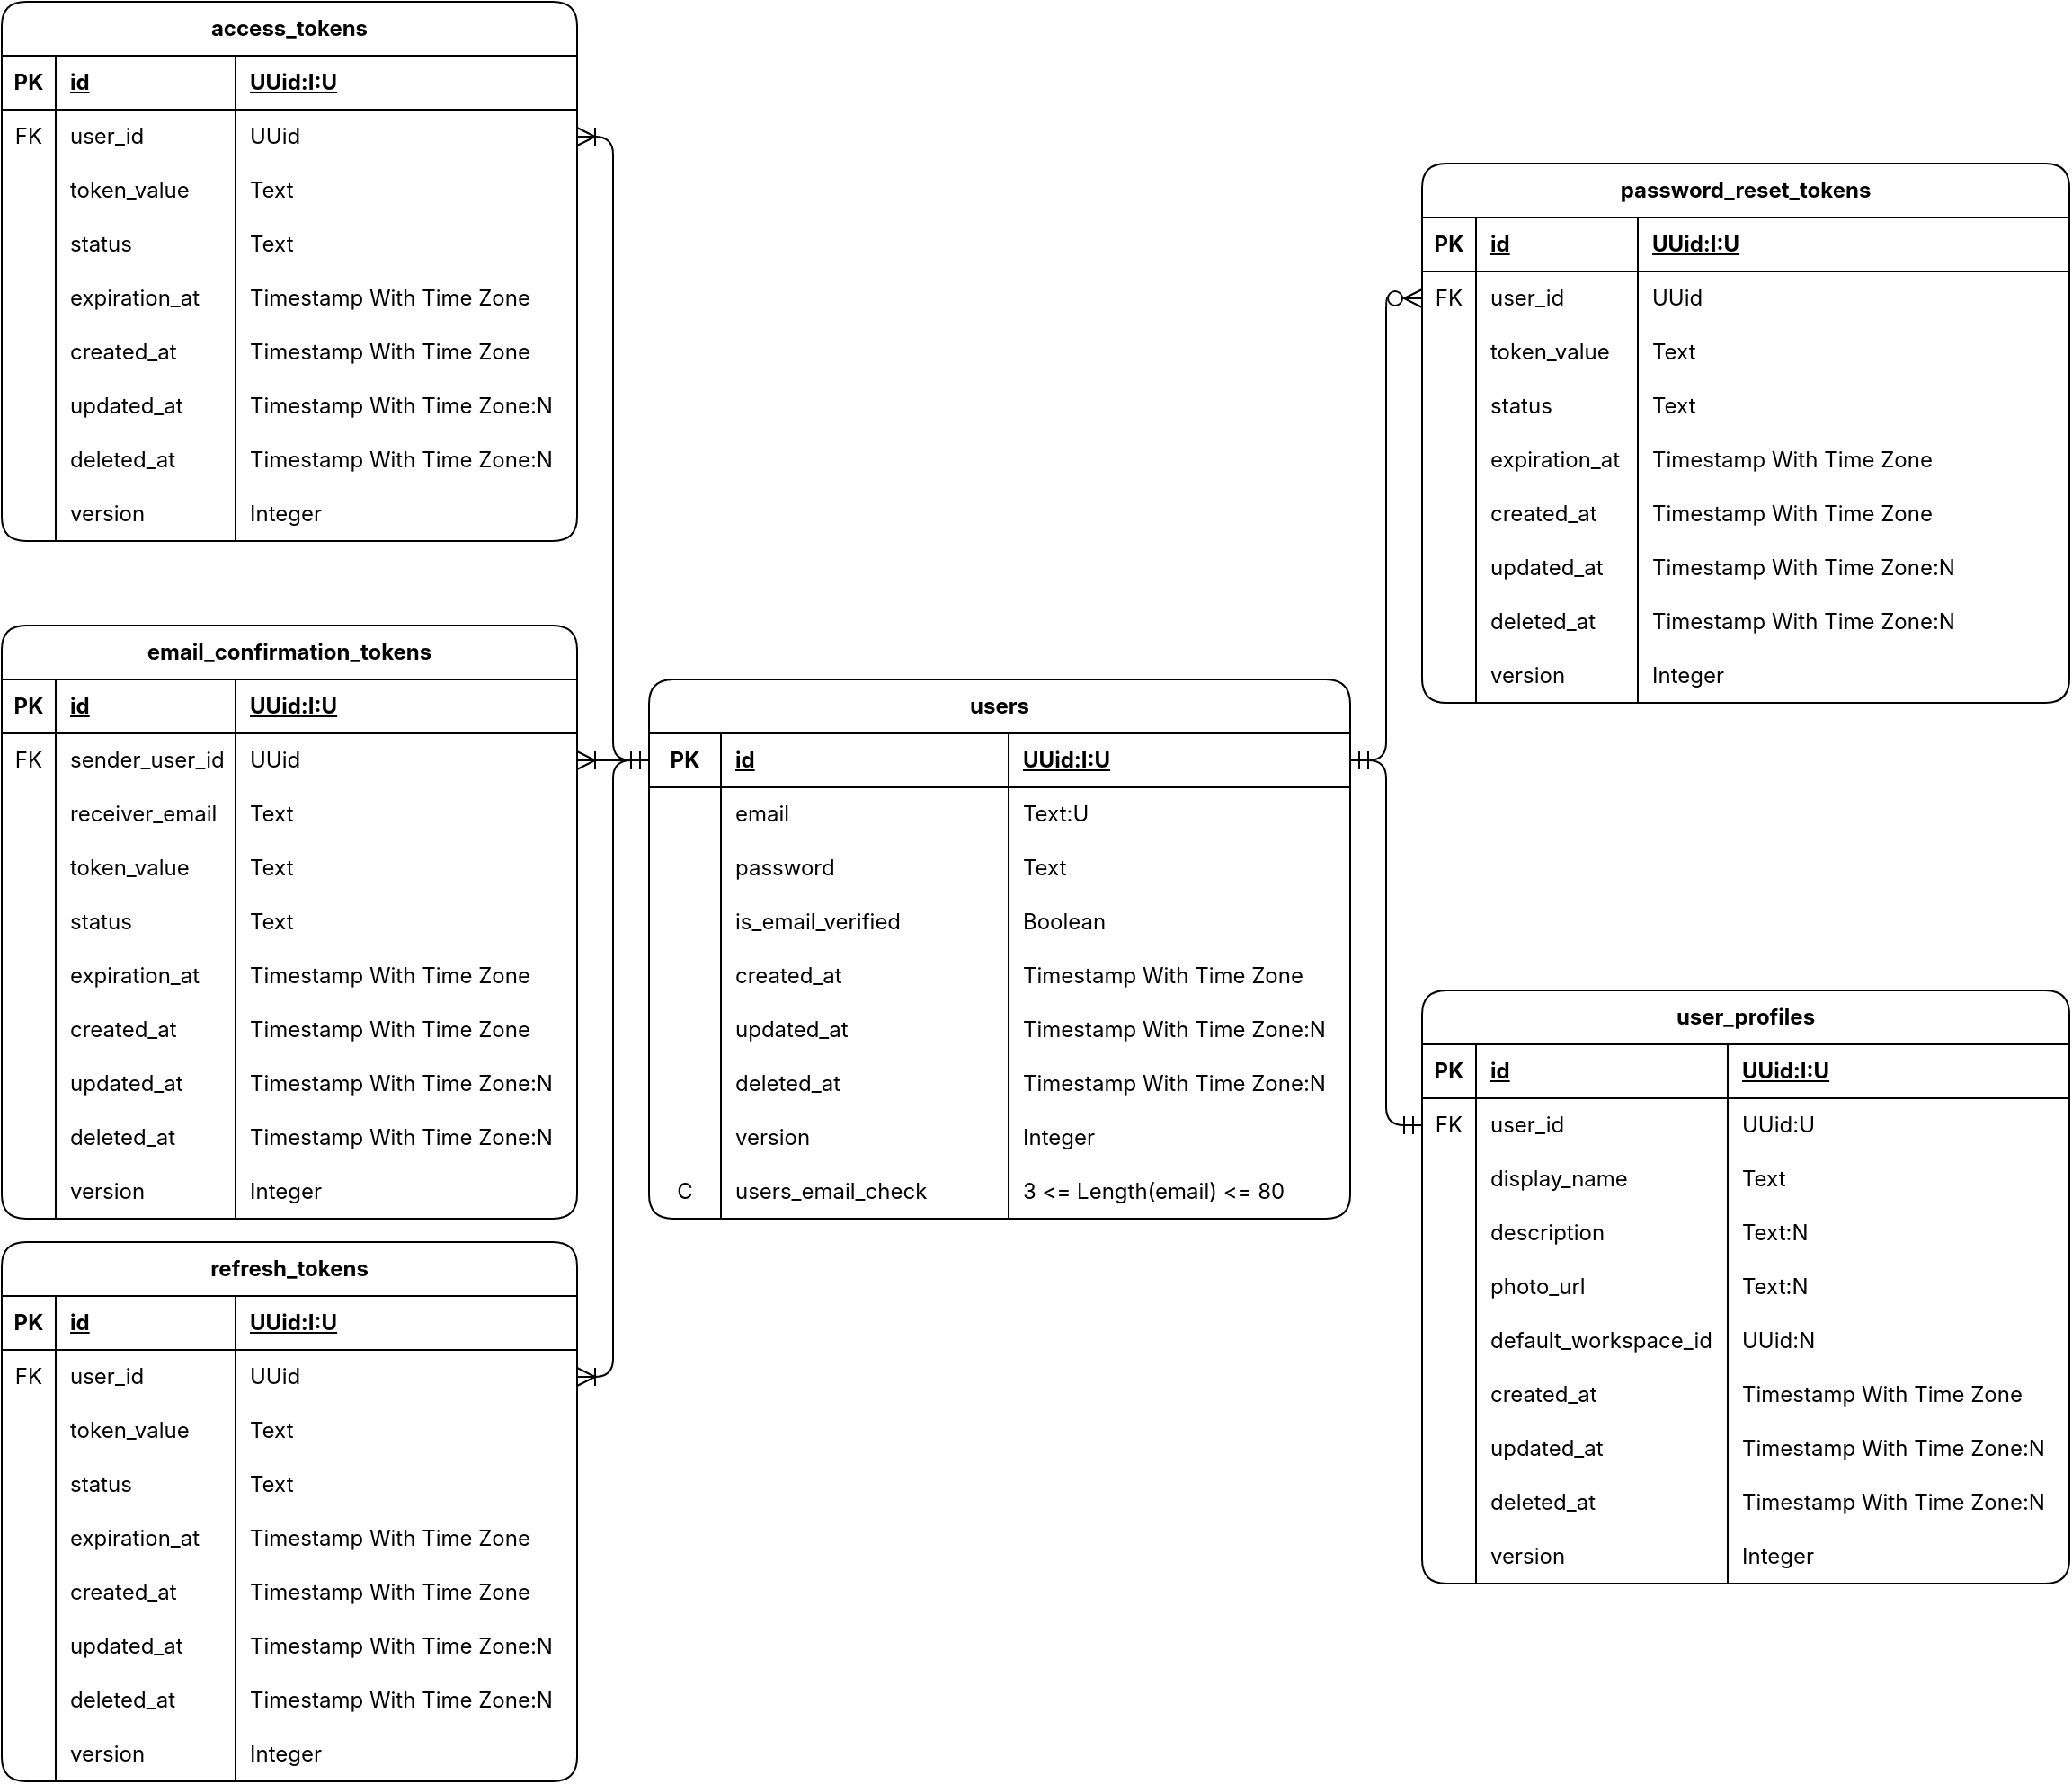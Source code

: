 <mxfile>
    <diagram id="R2lEEEUBdFMjLlhIrx00" name="Page-1">
        <mxGraphModel dx="746" dy="1260" grid="1" gridSize="10" guides="1" tooltips="1" connect="1" arrows="0" fold="1" page="1" pageScale="1" pageWidth="1169" pageHeight="827" background="none" math="0" shadow="0" extFonts="Permanent Marker^https://fonts.googleapis.com/css?family=Permanent+Marker">
            <root>
                <object label="" id="0">
                    <mxCell/>
                </object>
                <mxCell id="1" parent="0"/>
                <mxCell id="-N6aTKsf7TU79jUoc55K-59" value="&lt;b&gt;users&lt;/b&gt;" style="shape=table;startSize=30;container=1;collapsible=1;childLayout=tableLayout;fixedRows=1;rowLines=0;fontStyle=0;align=center;resizeLast=1;fontSize=12;fontFamily=Inter;html=1;whiteSpace=wrap;labelBorderColor=none;labelBackgroundColor=none;shadow=0;spacing=2;fontSource=https%3A%2F%2Ffonts.googleapis.com%2Fcss%3Ffamily%3DInter;swimlaneFillColor=none;rounded=1;swimlaneLine=1;fillColor=none;strokeColor=default;" parent="1" vertex="1">
                    <mxGeometry x="370" y="307" width="390" height="300" as="geometry"/>
                </mxCell>
                <mxCell id="-N6aTKsf7TU79jUoc55K-60" value="" style="shape=tableRow;horizontal=0;startSize=0;swimlaneHead=0;swimlaneBody=0;fillColor=none;collapsible=0;dropTarget=0;points=[[0,0.5],[1,0.5]];portConstraint=eastwest;top=0;left=0;right=0;bottom=1;fontSize=12;fontFamily=Inter;html=1;whiteSpace=wrap;labelBorderColor=none;labelBackgroundColor=none;fontSource=https%3A%2F%2Ffonts.googleapis.com%2Fcss%3Ffamily%3DInter;swimlaneFillColor=default;shadow=0;swimlaneLine=1;rounded=1;strokeColor=default;" parent="-N6aTKsf7TU79jUoc55K-59" vertex="1">
                    <mxGeometry y="30" width="390" height="30" as="geometry"/>
                </mxCell>
                <mxCell id="-N6aTKsf7TU79jUoc55K-61" value="PK" style="shape=partialRectangle;connectable=0;fillColor=none;top=0;left=0;bottom=0;right=0;fontStyle=1;overflow=hidden;fontSize=12;fontFamily=Inter;html=1;whiteSpace=wrap;labelBorderColor=none;labelBackgroundColor=none;fontSource=https%3A%2F%2Ffonts.googleapis.com%2Fcss%3Ffamily%3DInter;swimlaneFillColor=default;shadow=0;swimlaneLine=1;rounded=1;strokeColor=default;" parent="-N6aTKsf7TU79jUoc55K-60" vertex="1">
                    <mxGeometry width="40.0" height="30" as="geometry">
                        <mxRectangle width="40.0" height="30" as="alternateBounds"/>
                    </mxGeometry>
                </mxCell>
                <mxCell id="-N6aTKsf7TU79jUoc55K-62" value="id" style="shape=partialRectangle;connectable=0;fillColor=none;top=0;left=0;bottom=0;right=0;align=left;spacingLeft=6;fontStyle=5;overflow=hidden;fontSize=12;fontFamily=Inter;html=1;whiteSpace=wrap;labelBorderColor=none;labelBackgroundColor=none;fontSource=https%3A%2F%2Ffonts.googleapis.com%2Fcss%3Ffamily%3DInter;swimlaneFillColor=default;shadow=0;swimlaneLine=1;rounded=1;strokeColor=default;" parent="-N6aTKsf7TU79jUoc55K-60" vertex="1">
                    <mxGeometry x="40.0" width="160.0" height="30" as="geometry">
                        <mxRectangle width="160.0" height="30" as="alternateBounds"/>
                    </mxGeometry>
                </mxCell>
                <mxCell id="-N6aTKsf7TU79jUoc55K-72" value="UUid:I:U" style="shape=partialRectangle;connectable=0;fillColor=none;top=0;left=0;bottom=0;right=0;align=left;spacingLeft=6;fontStyle=5;overflow=hidden;fontSize=12;fontFamily=Inter;html=1;whiteSpace=wrap;labelBorderColor=none;labelBackgroundColor=none;fontSource=https%3A%2F%2Ffonts.googleapis.com%2Fcss%3Ffamily%3DInter;swimlaneFillColor=default;shadow=0;swimlaneLine=1;rounded=1;strokeColor=default;" parent="-N6aTKsf7TU79jUoc55K-60" vertex="1">
                    <mxGeometry x="200" width="190" height="30" as="geometry">
                        <mxRectangle width="190" height="30" as="alternateBounds"/>
                    </mxGeometry>
                </mxCell>
                <mxCell id="-N6aTKsf7TU79jUoc55K-63" value="" style="shape=tableRow;horizontal=0;startSize=0;swimlaneHead=0;swimlaneBody=0;fillColor=none;collapsible=0;dropTarget=0;points=[[0,0.5],[1,0.5]];portConstraint=eastwest;top=0;left=0;right=0;bottom=0;fontSize=12;fontFamily=Inter;html=1;whiteSpace=wrap;labelBorderColor=none;labelBackgroundColor=none;fontSource=https%3A%2F%2Ffonts.googleapis.com%2Fcss%3Ffamily%3DInter;swimlaneFillColor=default;shadow=0;swimlaneLine=1;rounded=1;strokeColor=default;" parent="-N6aTKsf7TU79jUoc55K-59" vertex="1">
                    <mxGeometry y="60" width="390" height="30" as="geometry"/>
                </mxCell>
                <mxCell id="-N6aTKsf7TU79jUoc55K-64" value="" style="shape=partialRectangle;connectable=0;fillColor=none;top=0;left=0;bottom=0;right=0;editable=1;overflow=hidden;fontSize=12;fontFamily=Inter;html=1;whiteSpace=wrap;labelBorderColor=none;labelBackgroundColor=none;fontSource=https%3A%2F%2Ffonts.googleapis.com%2Fcss%3Ffamily%3DInter;swimlaneFillColor=default;shadow=0;swimlaneLine=1;rounded=1;strokeColor=default;" parent="-N6aTKsf7TU79jUoc55K-63" vertex="1">
                    <mxGeometry width="40.0" height="30" as="geometry">
                        <mxRectangle width="40.0" height="30" as="alternateBounds"/>
                    </mxGeometry>
                </mxCell>
                <mxCell id="-N6aTKsf7TU79jUoc55K-65" value="email" style="shape=partialRectangle;connectable=0;fillColor=none;top=0;left=0;bottom=0;right=0;align=left;spacingLeft=6;overflow=hidden;fontSize=12;fontFamily=Inter;html=1;whiteSpace=wrap;labelBorderColor=none;labelBackgroundColor=none;fontSource=https%3A%2F%2Ffonts.googleapis.com%2Fcss%3Ffamily%3DInter;swimlaneFillColor=default;shadow=0;swimlaneLine=1;rounded=1;strokeColor=default;" parent="-N6aTKsf7TU79jUoc55K-63" vertex="1">
                    <mxGeometry x="40.0" width="160.0" height="30" as="geometry">
                        <mxRectangle width="160.0" height="30" as="alternateBounds"/>
                    </mxGeometry>
                </mxCell>
                <mxCell id="-N6aTKsf7TU79jUoc55K-73" value="Text:U" style="shape=partialRectangle;connectable=0;fillColor=none;top=0;left=0;bottom=0;right=0;align=left;spacingLeft=6;overflow=hidden;fontSize=12;fontFamily=Inter;html=1;whiteSpace=wrap;labelBorderColor=none;labelBackgroundColor=none;fontSource=https%3A%2F%2Ffonts.googleapis.com%2Fcss%3Ffamily%3DInter;swimlaneFillColor=default;shadow=0;swimlaneLine=1;rounded=1;strokeColor=default;" parent="-N6aTKsf7TU79jUoc55K-63" vertex="1">
                    <mxGeometry x="200" width="190" height="30" as="geometry">
                        <mxRectangle width="190" height="30" as="alternateBounds"/>
                    </mxGeometry>
                </mxCell>
                <mxCell id="-N6aTKsf7TU79jUoc55K-66" value="" style="shape=tableRow;horizontal=0;startSize=0;swimlaneHead=0;swimlaneBody=0;fillColor=none;collapsible=0;dropTarget=0;points=[[0,0.5],[1,0.5]];portConstraint=eastwest;top=0;left=0;right=0;bottom=0;fontSize=12;fontFamily=Inter;html=1;whiteSpace=wrap;labelBorderColor=none;labelBackgroundColor=none;fontSource=https%3A%2F%2Ffonts.googleapis.com%2Fcss%3Ffamily%3DInter;swimlaneFillColor=default;shadow=0;swimlaneLine=1;rounded=1;strokeColor=default;" parent="-N6aTKsf7TU79jUoc55K-59" vertex="1">
                    <mxGeometry y="90" width="390" height="30" as="geometry"/>
                </mxCell>
                <mxCell id="-N6aTKsf7TU79jUoc55K-67" value="" style="shape=partialRectangle;connectable=0;fillColor=none;top=0;left=0;bottom=0;right=0;editable=1;overflow=hidden;fontSize=12;fontFamily=Inter;html=1;whiteSpace=wrap;labelBorderColor=none;labelBackgroundColor=none;fontSource=https%3A%2F%2Ffonts.googleapis.com%2Fcss%3Ffamily%3DInter;swimlaneFillColor=default;shadow=0;swimlaneLine=1;rounded=1;strokeColor=default;" parent="-N6aTKsf7TU79jUoc55K-66" vertex="1">
                    <mxGeometry width="40.0" height="30" as="geometry">
                        <mxRectangle width="40.0" height="30" as="alternateBounds"/>
                    </mxGeometry>
                </mxCell>
                <mxCell id="-N6aTKsf7TU79jUoc55K-68" value="password" style="shape=partialRectangle;connectable=0;fillColor=none;top=0;left=0;bottom=0;right=0;align=left;spacingLeft=6;overflow=hidden;fontSize=12;fontFamily=Inter;html=1;whiteSpace=wrap;labelBorderColor=none;labelBackgroundColor=none;fontSource=https%3A%2F%2Ffonts.googleapis.com%2Fcss%3Ffamily%3DInter;swimlaneFillColor=default;shadow=0;swimlaneLine=1;rounded=1;strokeColor=default;" parent="-N6aTKsf7TU79jUoc55K-66" vertex="1">
                    <mxGeometry x="40.0" width="160.0" height="30" as="geometry">
                        <mxRectangle width="160.0" height="30" as="alternateBounds"/>
                    </mxGeometry>
                </mxCell>
                <mxCell id="-N6aTKsf7TU79jUoc55K-74" value="Text" style="shape=partialRectangle;connectable=0;fillColor=none;top=0;left=0;bottom=0;right=0;align=left;spacingLeft=6;overflow=hidden;fontSize=12;fontFamily=Inter;html=1;whiteSpace=wrap;labelBorderColor=none;labelBackgroundColor=none;fontSource=https%3A%2F%2Ffonts.googleapis.com%2Fcss%3Ffamily%3DInter;swimlaneFillColor=default;shadow=0;swimlaneLine=1;rounded=1;strokeColor=default;" parent="-N6aTKsf7TU79jUoc55K-66" vertex="1">
                    <mxGeometry x="200" width="190" height="30" as="geometry">
                        <mxRectangle width="190" height="30" as="alternateBounds"/>
                    </mxGeometry>
                </mxCell>
                <mxCell id="-N6aTKsf7TU79jUoc55K-69" value="" style="shape=tableRow;horizontal=0;startSize=0;swimlaneHead=0;swimlaneBody=0;fillColor=none;collapsible=0;dropTarget=0;points=[[0,0.5],[1,0.5]];portConstraint=eastwest;top=0;left=0;right=0;bottom=0;fontSize=12;fontFamily=Inter;html=1;whiteSpace=wrap;labelBorderColor=none;labelBackgroundColor=none;fontSource=https%3A%2F%2Ffonts.googleapis.com%2Fcss%3Ffamily%3DInter;swimlaneFillColor=default;shadow=0;swimlaneLine=1;rounded=1;strokeColor=default;" parent="-N6aTKsf7TU79jUoc55K-59" vertex="1">
                    <mxGeometry y="120" width="390" height="30" as="geometry"/>
                </mxCell>
                <mxCell id="-N6aTKsf7TU79jUoc55K-70" value="" style="shape=partialRectangle;connectable=0;fillColor=none;top=0;left=0;bottom=0;right=0;editable=1;overflow=hidden;fontSize=12;fontFamily=Inter;html=1;whiteSpace=wrap;labelBorderColor=none;labelBackgroundColor=none;fontSource=https%3A%2F%2Ffonts.googleapis.com%2Fcss%3Ffamily%3DInter;swimlaneFillColor=default;shadow=0;swimlaneLine=1;rounded=1;strokeColor=default;" parent="-N6aTKsf7TU79jUoc55K-69" vertex="1">
                    <mxGeometry width="40.0" height="30" as="geometry">
                        <mxRectangle width="40.0" height="30" as="alternateBounds"/>
                    </mxGeometry>
                </mxCell>
                <mxCell id="-N6aTKsf7TU79jUoc55K-71" value="is_email_verified" style="shape=partialRectangle;connectable=0;fillColor=none;top=0;left=0;bottom=0;right=0;align=left;spacingLeft=6;overflow=hidden;fontSize=12;fontFamily=Inter;html=1;whiteSpace=wrap;labelBorderColor=none;labelBackgroundColor=none;fontSource=https%3A%2F%2Ffonts.googleapis.com%2Fcss%3Ffamily%3DInter;swimlaneFillColor=default;shadow=0;swimlaneLine=1;rounded=1;strokeColor=default;" parent="-N6aTKsf7TU79jUoc55K-69" vertex="1">
                    <mxGeometry x="40.0" width="160.0" height="30" as="geometry">
                        <mxRectangle width="160.0" height="30" as="alternateBounds"/>
                    </mxGeometry>
                </mxCell>
                <mxCell id="-N6aTKsf7TU79jUoc55K-75" value="Boolean" style="shape=partialRectangle;connectable=0;fillColor=none;top=0;left=0;bottom=0;right=0;align=left;spacingLeft=6;overflow=hidden;fontSize=12;fontFamily=Inter;html=1;whiteSpace=wrap;labelBorderColor=none;labelBackgroundColor=none;fontSource=https%3A%2F%2Ffonts.googleapis.com%2Fcss%3Ffamily%3DInter;swimlaneFillColor=default;shadow=0;swimlaneLine=1;rounded=1;strokeColor=default;" parent="-N6aTKsf7TU79jUoc55K-69" vertex="1">
                    <mxGeometry x="200" width="190" height="30" as="geometry">
                        <mxRectangle width="190" height="30" as="alternateBounds"/>
                    </mxGeometry>
                </mxCell>
                <mxCell id="-N6aTKsf7TU79jUoc55K-84" value="" style="shape=tableRow;horizontal=0;startSize=0;swimlaneHead=0;swimlaneBody=0;fillColor=none;collapsible=0;dropTarget=0;points=[[0,0.5],[1,0.5]];portConstraint=eastwest;top=0;left=0;right=0;bottom=0;fontSize=12;fontFamily=Inter;html=1;whiteSpace=wrap;labelBorderColor=none;labelBackgroundColor=none;fontSource=https%3A%2F%2Ffonts.googleapis.com%2Fcss%3Ffamily%3DInter;swimlaneFillColor=default;shadow=0;swimlaneLine=1;rounded=1;strokeColor=default;" parent="-N6aTKsf7TU79jUoc55K-59" vertex="1">
                    <mxGeometry y="150" width="390" height="30" as="geometry"/>
                </mxCell>
                <mxCell id="-N6aTKsf7TU79jUoc55K-85" value="" style="shape=partialRectangle;connectable=0;fillColor=none;top=0;left=0;bottom=0;right=0;editable=1;overflow=hidden;fontSize=12;fontFamily=Inter;html=1;whiteSpace=wrap;labelBorderColor=none;labelBackgroundColor=none;fontSource=https%3A%2F%2Ffonts.googleapis.com%2Fcss%3Ffamily%3DInter;swimlaneFillColor=default;shadow=0;swimlaneLine=1;rounded=1;strokeColor=default;" parent="-N6aTKsf7TU79jUoc55K-84" vertex="1">
                    <mxGeometry width="40.0" height="30" as="geometry">
                        <mxRectangle width="40.0" height="30" as="alternateBounds"/>
                    </mxGeometry>
                </mxCell>
                <mxCell id="-N6aTKsf7TU79jUoc55K-86" value="created_at" style="shape=partialRectangle;connectable=0;fillColor=none;top=0;left=0;bottom=0;right=0;align=left;spacingLeft=6;overflow=hidden;fontSize=12;fontFamily=Inter;html=1;whiteSpace=wrap;labelBorderColor=none;labelBackgroundColor=none;fontSource=https%3A%2F%2Ffonts.googleapis.com%2Fcss%3Ffamily%3DInter;swimlaneFillColor=default;shadow=0;swimlaneLine=1;rounded=1;strokeColor=default;" parent="-N6aTKsf7TU79jUoc55K-84" vertex="1">
                    <mxGeometry x="40.0" width="160.0" height="30" as="geometry">
                        <mxRectangle width="160.0" height="30" as="alternateBounds"/>
                    </mxGeometry>
                </mxCell>
                <mxCell id="-N6aTKsf7TU79jUoc55K-87" value="Timestamp With Time Zone" style="shape=partialRectangle;connectable=0;fillColor=none;top=0;left=0;bottom=0;right=0;align=left;spacingLeft=6;overflow=hidden;fontSize=12;fontFamily=Inter;html=1;whiteSpace=wrap;labelBorderColor=none;labelBackgroundColor=none;fontSource=https%3A%2F%2Ffonts.googleapis.com%2Fcss%3Ffamily%3DInter;swimlaneFillColor=default;shadow=0;swimlaneLine=1;rounded=1;strokeColor=default;" parent="-N6aTKsf7TU79jUoc55K-84" vertex="1">
                    <mxGeometry x="200" width="190" height="30" as="geometry">
                        <mxRectangle width="190" height="30" as="alternateBounds"/>
                    </mxGeometry>
                </mxCell>
                <mxCell id="-N6aTKsf7TU79jUoc55K-88" value="" style="shape=tableRow;horizontal=0;startSize=0;swimlaneHead=0;swimlaneBody=0;fillColor=none;collapsible=0;dropTarget=0;points=[[0,0.5],[1,0.5]];portConstraint=eastwest;top=0;left=0;right=0;bottom=0;fontSize=12;fontFamily=Inter;html=1;whiteSpace=wrap;labelBorderColor=none;labelBackgroundColor=none;fontSource=https%3A%2F%2Ffonts.googleapis.com%2Fcss%3Ffamily%3DInter;swimlaneFillColor=default;shadow=0;swimlaneLine=1;rounded=1;strokeColor=default;" parent="-N6aTKsf7TU79jUoc55K-59" vertex="1">
                    <mxGeometry y="180" width="390" height="30" as="geometry"/>
                </mxCell>
                <mxCell id="-N6aTKsf7TU79jUoc55K-89" value="" style="shape=partialRectangle;connectable=0;fillColor=none;top=0;left=0;bottom=0;right=0;editable=1;overflow=hidden;fontSize=12;fontFamily=Inter;html=1;whiteSpace=wrap;labelBorderColor=none;labelBackgroundColor=none;fontSource=https%3A%2F%2Ffonts.googleapis.com%2Fcss%3Ffamily%3DInter;swimlaneFillColor=default;shadow=0;swimlaneLine=1;perimeterSpacing=0;rounded=1;strokeColor=default;" parent="-N6aTKsf7TU79jUoc55K-88" vertex="1">
                    <mxGeometry width="40.0" height="30" as="geometry">
                        <mxRectangle width="40.0" height="30" as="alternateBounds"/>
                    </mxGeometry>
                </mxCell>
                <mxCell id="-N6aTKsf7TU79jUoc55K-90" value="updated_at" style="shape=partialRectangle;connectable=0;fillColor=none;top=0;left=0;bottom=0;right=0;align=left;spacingLeft=6;overflow=hidden;fontSize=12;fontFamily=Inter;html=1;whiteSpace=wrap;labelBorderColor=none;labelBackgroundColor=none;fontSource=https%3A%2F%2Ffonts.googleapis.com%2Fcss%3Ffamily%3DInter;swimlaneFillColor=default;shadow=0;swimlaneLine=1;perimeterSpacing=0;rounded=1;strokeColor=default;" parent="-N6aTKsf7TU79jUoc55K-88" vertex="1">
                    <mxGeometry x="40.0" width="160.0" height="30" as="geometry">
                        <mxRectangle width="160.0" height="30" as="alternateBounds"/>
                    </mxGeometry>
                </mxCell>
                <mxCell id="-N6aTKsf7TU79jUoc55K-91" value="Timestamp With Time Zone:N" style="shape=partialRectangle;connectable=0;fillColor=none;top=0;left=0;bottom=0;right=0;align=left;spacingLeft=6;overflow=hidden;fontSize=12;fontFamily=Inter;html=1;whiteSpace=wrap;labelBorderColor=none;labelBackgroundColor=none;fontSource=https%3A%2F%2Ffonts.googleapis.com%2Fcss%3Ffamily%3DInter;swimlaneFillColor=default;shadow=0;swimlaneLine=1;perimeterSpacing=0;rounded=1;strokeColor=default;" parent="-N6aTKsf7TU79jUoc55K-88" vertex="1">
                    <mxGeometry x="200" width="190" height="30" as="geometry">
                        <mxRectangle width="190" height="30" as="alternateBounds"/>
                    </mxGeometry>
                </mxCell>
                <mxCell id="2" style="shape=tableRow;horizontal=0;startSize=0;swimlaneHead=0;swimlaneBody=0;fillColor=none;collapsible=0;dropTarget=0;points=[[0,0.5],[1,0.5]];portConstraint=eastwest;top=0;left=0;right=0;bottom=0;fontSize=12;fontFamily=Inter;html=1;whiteSpace=wrap;labelBorderColor=none;labelBackgroundColor=none;fontSource=https%3A%2F%2Ffonts.googleapis.com%2Fcss%3Ffamily%3DInter;swimlaneFillColor=default;shadow=0;swimlaneLine=1;rounded=1;strokeColor=default;" parent="-N6aTKsf7TU79jUoc55K-59" vertex="1">
                    <mxGeometry y="210" width="390" height="30" as="geometry"/>
                </mxCell>
                <mxCell id="3" style="shape=partialRectangle;connectable=0;fillColor=none;top=0;left=0;bottom=0;right=0;editable=1;overflow=hidden;fontSize=12;fontFamily=Inter;html=1;whiteSpace=wrap;labelBorderColor=none;labelBackgroundColor=none;fontSource=https%3A%2F%2Ffonts.googleapis.com%2Fcss%3Ffamily%3DInter;swimlaneFillColor=default;shadow=0;swimlaneLine=1;perimeterSpacing=0;rounded=1;strokeColor=default;" parent="2" vertex="1">
                    <mxGeometry width="40.0" height="30" as="geometry">
                        <mxRectangle width="40.0" height="30" as="alternateBounds"/>
                    </mxGeometry>
                </mxCell>
                <mxCell id="4" value="deleted_at" style="shape=partialRectangle;connectable=0;fillColor=none;top=0;left=0;bottom=0;right=0;align=left;spacingLeft=6;overflow=hidden;fontSize=12;fontFamily=Inter;html=1;whiteSpace=wrap;labelBorderColor=none;labelBackgroundColor=none;fontSource=https%3A%2F%2Ffonts.googleapis.com%2Fcss%3Ffamily%3DInter;swimlaneFillColor=default;shadow=0;swimlaneLine=1;perimeterSpacing=0;rounded=1;strokeColor=default;" parent="2" vertex="1">
                    <mxGeometry x="40.0" width="160.0" height="30" as="geometry">
                        <mxRectangle width="160.0" height="30" as="alternateBounds"/>
                    </mxGeometry>
                </mxCell>
                <mxCell id="5" value="Timestamp With Time Zone:N" style="shape=partialRectangle;connectable=0;fillColor=none;top=0;left=0;bottom=0;right=0;align=left;spacingLeft=6;overflow=hidden;fontSize=12;fontFamily=Inter;html=1;whiteSpace=wrap;labelBorderColor=none;labelBackgroundColor=none;fontSource=https%3A%2F%2Ffonts.googleapis.com%2Fcss%3Ffamily%3DInter;swimlaneFillColor=default;shadow=0;swimlaneLine=1;perimeterSpacing=0;rounded=1;strokeColor=default;" parent="2" vertex="1">
                    <mxGeometry x="200" width="190" height="30" as="geometry">
                        <mxRectangle width="190" height="30" as="alternateBounds"/>
                    </mxGeometry>
                </mxCell>
                <mxCell id="6" style="shape=tableRow;horizontal=0;startSize=0;swimlaneHead=0;swimlaneBody=0;fillColor=none;collapsible=0;dropTarget=0;points=[[0,0.5],[1,0.5]];portConstraint=eastwest;top=0;left=0;right=0;bottom=0;fontSize=12;fontFamily=Inter;html=1;whiteSpace=wrap;labelBorderColor=none;labelBackgroundColor=none;fontSource=https%3A%2F%2Ffonts.googleapis.com%2Fcss%3Ffamily%3DInter;swimlaneFillColor=default;shadow=0;swimlaneLine=1;rounded=1;strokeColor=default;" parent="-N6aTKsf7TU79jUoc55K-59" vertex="1">
                    <mxGeometry y="240" width="390" height="30" as="geometry"/>
                </mxCell>
                <mxCell id="7" style="shape=partialRectangle;connectable=0;fillColor=none;top=0;left=0;bottom=0;right=0;editable=1;overflow=hidden;fontSize=12;fontFamily=Inter;html=1;whiteSpace=wrap;labelBorderColor=none;labelBackgroundColor=none;fontSource=https%3A%2F%2Ffonts.googleapis.com%2Fcss%3Ffamily%3DInter;swimlaneFillColor=default;shadow=0;swimlaneLine=1;perimeterSpacing=0;rounded=1;strokeColor=default;" parent="6" vertex="1">
                    <mxGeometry width="40.0" height="30" as="geometry">
                        <mxRectangle width="40.0" height="30" as="alternateBounds"/>
                    </mxGeometry>
                </mxCell>
                <mxCell id="8" value="version" style="shape=partialRectangle;connectable=0;fillColor=none;top=0;left=0;bottom=0;right=0;align=left;spacingLeft=6;overflow=hidden;fontSize=12;fontFamily=Inter;html=1;whiteSpace=wrap;labelBorderColor=none;labelBackgroundColor=none;fontSource=https%3A%2F%2Ffonts.googleapis.com%2Fcss%3Ffamily%3DInter;swimlaneFillColor=default;shadow=0;swimlaneLine=1;perimeterSpacing=0;rounded=1;strokeColor=default;" parent="6" vertex="1">
                    <mxGeometry x="40.0" width="160.0" height="30" as="geometry">
                        <mxRectangle width="160.0" height="30" as="alternateBounds"/>
                    </mxGeometry>
                </mxCell>
                <mxCell id="9" value="Integer" style="shape=partialRectangle;connectable=0;fillColor=none;top=0;left=0;bottom=0;right=0;align=left;spacingLeft=6;overflow=hidden;fontSize=12;fontFamily=Inter;html=1;whiteSpace=wrap;labelBorderColor=none;labelBackgroundColor=none;fontSource=https%3A%2F%2Ffonts.googleapis.com%2Fcss%3Ffamily%3DInter;swimlaneFillColor=default;shadow=0;swimlaneLine=1;perimeterSpacing=0;rounded=1;strokeColor=default;" parent="6" vertex="1">
                    <mxGeometry x="200" width="190" height="30" as="geometry">
                        <mxRectangle width="190" height="30" as="alternateBounds"/>
                    </mxGeometry>
                </mxCell>
                <mxCell id="54" style="shape=tableRow;horizontal=0;startSize=0;swimlaneHead=0;swimlaneBody=0;fillColor=none;collapsible=0;dropTarget=0;points=[[0,0.5],[1,0.5]];portConstraint=eastwest;top=0;left=0;right=0;bottom=0;fontSize=12;fontFamily=Inter;html=1;whiteSpace=wrap;labelBorderColor=none;labelBackgroundColor=none;fontSource=https%3A%2F%2Ffonts.googleapis.com%2Fcss%3Ffamily%3DInter;swimlaneFillColor=default;shadow=0;swimlaneLine=1;rounded=1;strokeColor=default;" parent="-N6aTKsf7TU79jUoc55K-59" vertex="1">
                    <mxGeometry y="270" width="390" height="30" as="geometry"/>
                </mxCell>
                <mxCell id="55" value="C" style="shape=partialRectangle;connectable=0;fillColor=none;top=0;left=0;bottom=0;right=0;editable=1;overflow=hidden;fontSize=12;fontFamily=Inter;html=1;whiteSpace=wrap;labelBorderColor=none;labelBackgroundColor=none;fontSource=https%3A%2F%2Ffonts.googleapis.com%2Fcss%3Ffamily%3DInter;swimlaneFillColor=default;shadow=0;swimlaneLine=1;perimeterSpacing=0;rounded=1;strokeColor=default;" parent="54" vertex="1">
                    <mxGeometry width="40.0" height="30" as="geometry">
                        <mxRectangle width="40.0" height="30" as="alternateBounds"/>
                    </mxGeometry>
                </mxCell>
                <mxCell id="56" value="users_email_check" style="shape=partialRectangle;connectable=0;fillColor=none;top=0;left=0;bottom=0;right=0;align=left;spacingLeft=6;overflow=hidden;fontSize=12;fontFamily=Inter;html=1;whiteSpace=wrap;labelBorderColor=none;labelBackgroundColor=none;fontSource=https%3A%2F%2Ffonts.googleapis.com%2Fcss%3Ffamily%3DInter;swimlaneFillColor=default;shadow=0;swimlaneLine=1;perimeterSpacing=0;rounded=1;strokeColor=default;" parent="54" vertex="1">
                    <mxGeometry x="40.0" width="160.0" height="30" as="geometry">
                        <mxRectangle width="160.0" height="30" as="alternateBounds"/>
                    </mxGeometry>
                </mxCell>
                <mxCell id="57" value="3 &amp;lt;= Length(email) &amp;lt;= 80" style="shape=partialRectangle;connectable=0;fillColor=none;top=0;left=0;bottom=0;right=0;align=left;spacingLeft=6;overflow=hidden;fontSize=12;fontFamily=Inter;html=1;whiteSpace=wrap;labelBorderColor=none;labelBackgroundColor=none;fontSource=https%3A%2F%2Ffonts.googleapis.com%2Fcss%3Ffamily%3DInter;swimlaneFillColor=default;shadow=0;swimlaneLine=1;perimeterSpacing=0;rounded=1;strokeColor=default;" parent="54" vertex="1">
                    <mxGeometry x="200" width="190" height="30" as="geometry">
                        <mxRectangle width="190" height="30" as="alternateBounds"/>
                    </mxGeometry>
                </mxCell>
                <mxCell id="-N6aTKsf7TU79jUoc55K-195" value="&lt;b&gt;user_profiles&lt;/b&gt;" style="shape=table;startSize=30;container=1;collapsible=1;childLayout=tableLayout;fixedRows=1;rowLines=0;fontStyle=0;align=center;resizeLast=1;fontSize=12;fontFamily=Inter;html=1;whiteSpace=wrap;labelBorderColor=none;labelBackgroundColor=none;shadow=0;spacing=2;fontSource=https%3A%2F%2Ffonts.googleapis.com%2Fcss%3Ffamily%3DInter;swimlaneFillColor=none;rounded=1;swimlaneLine=1;fillColor=none;strokeColor=default;" parent="1" vertex="1">
                    <mxGeometry x="800" y="480" width="360" height="330" as="geometry"/>
                </mxCell>
                <mxCell id="-N6aTKsf7TU79jUoc55K-196" value="" style="shape=tableRow;horizontal=0;startSize=0;swimlaneHead=0;swimlaneBody=0;fillColor=none;collapsible=0;dropTarget=0;points=[[0,0.5],[1,0.5]];portConstraint=eastwest;top=0;left=0;right=0;bottom=1;fontSize=12;fontFamily=Inter;html=1;whiteSpace=wrap;labelBorderColor=none;labelBackgroundColor=none;fontSource=https%3A%2F%2Ffonts.googleapis.com%2Fcss%3Ffamily%3DInter;swimlaneFillColor=default;shadow=0;swimlaneLine=1;rounded=1;strokeColor=default;" parent="-N6aTKsf7TU79jUoc55K-195" vertex="1">
                    <mxGeometry y="30" width="360" height="30" as="geometry"/>
                </mxCell>
                <mxCell id="-N6aTKsf7TU79jUoc55K-197" value="PK" style="shape=partialRectangle;connectable=0;fillColor=none;top=0;left=0;bottom=0;right=0;fontStyle=1;overflow=hidden;fontSize=12;fontFamily=Inter;html=1;whiteSpace=wrap;labelBorderColor=none;labelBackgroundColor=none;fontSource=https%3A%2F%2Ffonts.googleapis.com%2Fcss%3Ffamily%3DInter;swimlaneFillColor=default;shadow=0;swimlaneLine=1;rounded=1;strokeColor=default;" parent="-N6aTKsf7TU79jUoc55K-196" vertex="1">
                    <mxGeometry width="30" height="30" as="geometry">
                        <mxRectangle width="30" height="30" as="alternateBounds"/>
                    </mxGeometry>
                </mxCell>
                <mxCell id="-N6aTKsf7TU79jUoc55K-198" value="id" style="shape=partialRectangle;connectable=0;fillColor=none;top=0;left=0;bottom=0;right=0;align=left;spacingLeft=6;fontStyle=5;overflow=hidden;fontSize=12;fontFamily=Inter;html=1;whiteSpace=wrap;labelBorderColor=none;labelBackgroundColor=none;fontSource=https%3A%2F%2Ffonts.googleapis.com%2Fcss%3Ffamily%3DInter;swimlaneFillColor=default;shadow=0;swimlaneLine=1;rounded=1;strokeColor=default;" parent="-N6aTKsf7TU79jUoc55K-196" vertex="1">
                    <mxGeometry x="30" width="140" height="30" as="geometry">
                        <mxRectangle width="140" height="30" as="alternateBounds"/>
                    </mxGeometry>
                </mxCell>
                <mxCell id="-N6aTKsf7TU79jUoc55K-199" value="UUid:I:U" style="shape=partialRectangle;connectable=0;fillColor=none;top=0;left=0;bottom=0;right=0;align=left;spacingLeft=6;fontStyle=5;overflow=hidden;fontSize=12;fontFamily=Inter;html=1;whiteSpace=wrap;labelBorderColor=none;labelBackgroundColor=none;fontSource=https%3A%2F%2Ffonts.googleapis.com%2Fcss%3Ffamily%3DInter;swimlaneFillColor=default;shadow=0;swimlaneLine=1;rounded=1;strokeColor=default;" parent="-N6aTKsf7TU79jUoc55K-196" vertex="1">
                    <mxGeometry x="170" width="190" height="30" as="geometry">
                        <mxRectangle width="190" height="30" as="alternateBounds"/>
                    </mxGeometry>
                </mxCell>
                <mxCell id="-N6aTKsf7TU79jUoc55K-200" value="" style="shape=tableRow;horizontal=0;startSize=0;swimlaneHead=0;swimlaneBody=0;fillColor=none;collapsible=0;dropTarget=0;points=[[0,0.5],[1,0.5]];portConstraint=eastwest;top=0;left=0;right=0;bottom=0;fontSize=12;fontFamily=Inter;html=1;whiteSpace=wrap;labelBorderColor=none;labelBackgroundColor=none;fontSource=https%3A%2F%2Ffonts.googleapis.com%2Fcss%3Ffamily%3DInter;swimlaneFillColor=default;shadow=0;swimlaneLine=1;rounded=1;strokeColor=default;" parent="-N6aTKsf7TU79jUoc55K-195" vertex="1">
                    <mxGeometry y="60" width="360" height="30" as="geometry"/>
                </mxCell>
                <mxCell id="-N6aTKsf7TU79jUoc55K-201" value="FK" style="shape=partialRectangle;connectable=0;fillColor=none;top=0;left=0;bottom=0;right=0;editable=1;overflow=hidden;fontSize=12;fontFamily=Inter;html=1;whiteSpace=wrap;labelBorderColor=none;labelBackgroundColor=none;fontSource=https%3A%2F%2Ffonts.googleapis.com%2Fcss%3Ffamily%3DInter;swimlaneFillColor=default;shadow=0;swimlaneLine=1;rounded=1;strokeColor=default;" parent="-N6aTKsf7TU79jUoc55K-200" vertex="1">
                    <mxGeometry width="30" height="30" as="geometry">
                        <mxRectangle width="30" height="30" as="alternateBounds"/>
                    </mxGeometry>
                </mxCell>
                <mxCell id="-N6aTKsf7TU79jUoc55K-202" value="user_id" style="shape=partialRectangle;connectable=0;fillColor=none;top=0;left=0;bottom=0;right=0;align=left;spacingLeft=6;overflow=hidden;fontSize=12;fontFamily=Inter;html=1;whiteSpace=wrap;labelBorderColor=none;labelBackgroundColor=none;fontSource=https%3A%2F%2Ffonts.googleapis.com%2Fcss%3Ffamily%3DInter;swimlaneFillColor=default;shadow=0;swimlaneLine=1;rounded=1;strokeColor=default;" parent="-N6aTKsf7TU79jUoc55K-200" vertex="1">
                    <mxGeometry x="30" width="140" height="30" as="geometry">
                        <mxRectangle width="140" height="30" as="alternateBounds"/>
                    </mxGeometry>
                </mxCell>
                <mxCell id="-N6aTKsf7TU79jUoc55K-203" value="UUid:U" style="shape=partialRectangle;connectable=0;fillColor=none;top=0;left=0;bottom=0;right=0;align=left;spacingLeft=6;overflow=hidden;fontSize=12;fontFamily=Inter;html=1;whiteSpace=wrap;labelBorderColor=none;labelBackgroundColor=none;fontSource=https%3A%2F%2Ffonts.googleapis.com%2Fcss%3Ffamily%3DInter;swimlaneFillColor=default;shadow=0;swimlaneLine=1;rounded=1;strokeColor=default;" parent="-N6aTKsf7TU79jUoc55K-200" vertex="1">
                    <mxGeometry x="170" width="190" height="30" as="geometry">
                        <mxRectangle width="190" height="30" as="alternateBounds"/>
                    </mxGeometry>
                </mxCell>
                <mxCell id="-N6aTKsf7TU79jUoc55K-204" value="" style="shape=tableRow;horizontal=0;startSize=0;swimlaneHead=0;swimlaneBody=0;fillColor=none;collapsible=0;dropTarget=0;points=[[0,0.5],[1,0.5]];portConstraint=eastwest;top=0;left=0;right=0;bottom=0;fontSize=12;fontFamily=Inter;html=1;whiteSpace=wrap;labelBorderColor=none;labelBackgroundColor=none;fontSource=https%3A%2F%2Ffonts.googleapis.com%2Fcss%3Ffamily%3DInter;swimlaneFillColor=default;shadow=0;swimlaneLine=1;rounded=1;strokeColor=default;" parent="-N6aTKsf7TU79jUoc55K-195" vertex="1">
                    <mxGeometry y="90" width="360" height="30" as="geometry"/>
                </mxCell>
                <mxCell id="-N6aTKsf7TU79jUoc55K-205" value="" style="shape=partialRectangle;connectable=0;fillColor=none;top=0;left=0;bottom=0;right=0;editable=1;overflow=hidden;fontSize=12;fontFamily=Inter;html=1;whiteSpace=wrap;labelBorderColor=none;labelBackgroundColor=none;fontSource=https%3A%2F%2Ffonts.googleapis.com%2Fcss%3Ffamily%3DInter;swimlaneFillColor=default;shadow=0;swimlaneLine=1;rounded=1;strokeColor=default;" parent="-N6aTKsf7TU79jUoc55K-204" vertex="1">
                    <mxGeometry width="30" height="30" as="geometry">
                        <mxRectangle width="30" height="30" as="alternateBounds"/>
                    </mxGeometry>
                </mxCell>
                <mxCell id="-N6aTKsf7TU79jUoc55K-206" value="display_name" style="shape=partialRectangle;connectable=0;fillColor=none;top=0;left=0;bottom=0;right=0;align=left;spacingLeft=6;overflow=hidden;fontSize=12;fontFamily=Inter;html=1;whiteSpace=wrap;labelBorderColor=none;labelBackgroundColor=none;fontSource=https%3A%2F%2Ffonts.googleapis.com%2Fcss%3Ffamily%3DInter;swimlaneFillColor=default;shadow=0;swimlaneLine=1;rounded=1;strokeColor=default;" parent="-N6aTKsf7TU79jUoc55K-204" vertex="1">
                    <mxGeometry x="30" width="140" height="30" as="geometry">
                        <mxRectangle width="140" height="30" as="alternateBounds"/>
                    </mxGeometry>
                </mxCell>
                <mxCell id="-N6aTKsf7TU79jUoc55K-207" value="Text" style="shape=partialRectangle;connectable=0;fillColor=none;top=0;left=0;bottom=0;right=0;align=left;spacingLeft=6;overflow=hidden;fontSize=12;fontFamily=Inter;html=1;whiteSpace=wrap;labelBorderColor=none;labelBackgroundColor=none;fontSource=https%3A%2F%2Ffonts.googleapis.com%2Fcss%3Ffamily%3DInter;swimlaneFillColor=default;shadow=0;swimlaneLine=1;rounded=1;strokeColor=default;" parent="-N6aTKsf7TU79jUoc55K-204" vertex="1">
                    <mxGeometry x="170" width="190" height="30" as="geometry">
                        <mxRectangle width="190" height="30" as="alternateBounds"/>
                    </mxGeometry>
                </mxCell>
                <mxCell id="-N6aTKsf7TU79jUoc55K-208" value="" style="shape=tableRow;horizontal=0;startSize=0;swimlaneHead=0;swimlaneBody=0;fillColor=none;collapsible=0;dropTarget=0;points=[[0,0.5],[1,0.5]];portConstraint=eastwest;top=0;left=0;right=0;bottom=0;fontSize=12;fontFamily=Inter;html=1;whiteSpace=wrap;labelBorderColor=none;labelBackgroundColor=none;fontSource=https%3A%2F%2Ffonts.googleapis.com%2Fcss%3Ffamily%3DInter;swimlaneFillColor=default;shadow=0;swimlaneLine=1;rounded=1;strokeColor=default;" parent="-N6aTKsf7TU79jUoc55K-195" vertex="1">
                    <mxGeometry y="120" width="360" height="30" as="geometry"/>
                </mxCell>
                <mxCell id="-N6aTKsf7TU79jUoc55K-209" value="" style="shape=partialRectangle;connectable=0;fillColor=none;top=0;left=0;bottom=0;right=0;editable=1;overflow=hidden;fontSize=12;fontFamily=Inter;html=1;whiteSpace=wrap;labelBorderColor=none;labelBackgroundColor=none;fontSource=https%3A%2F%2Ffonts.googleapis.com%2Fcss%3Ffamily%3DInter;swimlaneFillColor=default;shadow=0;swimlaneLine=1;rounded=1;strokeColor=default;" parent="-N6aTKsf7TU79jUoc55K-208" vertex="1">
                    <mxGeometry width="30" height="30" as="geometry">
                        <mxRectangle width="30" height="30" as="alternateBounds"/>
                    </mxGeometry>
                </mxCell>
                <mxCell id="-N6aTKsf7TU79jUoc55K-210" value="description" style="shape=partialRectangle;connectable=0;fillColor=none;top=0;left=0;bottom=0;right=0;align=left;spacingLeft=6;overflow=hidden;fontSize=12;fontFamily=Inter;html=1;whiteSpace=wrap;labelBorderColor=none;labelBackgroundColor=none;fontSource=https%3A%2F%2Ffonts.googleapis.com%2Fcss%3Ffamily%3DInter;swimlaneFillColor=default;shadow=0;swimlaneLine=1;rounded=1;strokeColor=default;" parent="-N6aTKsf7TU79jUoc55K-208" vertex="1">
                    <mxGeometry x="30" width="140" height="30" as="geometry">
                        <mxRectangle width="140" height="30" as="alternateBounds"/>
                    </mxGeometry>
                </mxCell>
                <mxCell id="-N6aTKsf7TU79jUoc55K-211" value="Text:N" style="shape=partialRectangle;connectable=0;fillColor=none;top=0;left=0;bottom=0;right=0;align=left;spacingLeft=6;overflow=hidden;fontSize=12;fontFamily=Inter;html=1;whiteSpace=wrap;labelBorderColor=none;labelBackgroundColor=none;fontSource=https%3A%2F%2Ffonts.googleapis.com%2Fcss%3Ffamily%3DInter;swimlaneFillColor=default;shadow=0;swimlaneLine=1;rounded=1;strokeColor=default;" parent="-N6aTKsf7TU79jUoc55K-208" vertex="1">
                    <mxGeometry x="170" width="190" height="30" as="geometry">
                        <mxRectangle width="190" height="30" as="alternateBounds"/>
                    </mxGeometry>
                </mxCell>
                <mxCell id="-N6aTKsf7TU79jUoc55K-212" value="" style="shape=tableRow;horizontal=0;startSize=0;swimlaneHead=0;swimlaneBody=0;fillColor=none;collapsible=0;dropTarget=0;points=[[0,0.5],[1,0.5]];portConstraint=eastwest;top=0;left=0;right=0;bottom=0;fontSize=12;fontFamily=Inter;html=1;whiteSpace=wrap;labelBorderColor=none;labelBackgroundColor=none;fontSource=https%3A%2F%2Ffonts.googleapis.com%2Fcss%3Ffamily%3DInter;swimlaneFillColor=default;shadow=0;swimlaneLine=1;rounded=1;strokeColor=default;" parent="-N6aTKsf7TU79jUoc55K-195" vertex="1">
                    <mxGeometry y="150" width="360" height="30" as="geometry"/>
                </mxCell>
                <mxCell id="-N6aTKsf7TU79jUoc55K-213" value="" style="shape=partialRectangle;connectable=0;fillColor=none;top=0;left=0;bottom=0;right=0;editable=1;overflow=hidden;fontSize=12;fontFamily=Inter;html=1;whiteSpace=wrap;labelBorderColor=none;labelBackgroundColor=none;fontSource=https%3A%2F%2Ffonts.googleapis.com%2Fcss%3Ffamily%3DInter;swimlaneFillColor=default;shadow=0;swimlaneLine=1;rounded=1;strokeColor=default;" parent="-N6aTKsf7TU79jUoc55K-212" vertex="1">
                    <mxGeometry width="30" height="30" as="geometry">
                        <mxRectangle width="30" height="30" as="alternateBounds"/>
                    </mxGeometry>
                </mxCell>
                <mxCell id="-N6aTKsf7TU79jUoc55K-214" value="photo_url" style="shape=partialRectangle;connectable=0;fillColor=none;top=0;left=0;bottom=0;right=0;align=left;spacingLeft=6;overflow=hidden;fontSize=12;fontFamily=Inter;html=1;whiteSpace=wrap;labelBorderColor=none;labelBackgroundColor=none;fontSource=https%3A%2F%2Ffonts.googleapis.com%2Fcss%3Ffamily%3DInter;swimlaneFillColor=default;shadow=0;swimlaneLine=1;rounded=1;strokeColor=default;" parent="-N6aTKsf7TU79jUoc55K-212" vertex="1">
                    <mxGeometry x="30" width="140" height="30" as="geometry">
                        <mxRectangle width="140" height="30" as="alternateBounds"/>
                    </mxGeometry>
                </mxCell>
                <mxCell id="-N6aTKsf7TU79jUoc55K-215" value="Text:N" style="shape=partialRectangle;connectable=0;fillColor=none;top=0;left=0;bottom=0;right=0;align=left;spacingLeft=6;overflow=hidden;fontSize=12;fontFamily=Inter;html=1;whiteSpace=wrap;labelBorderColor=none;labelBackgroundColor=none;fontSource=https%3A%2F%2Ffonts.googleapis.com%2Fcss%3Ffamily%3DInter;swimlaneFillColor=default;shadow=0;swimlaneLine=1;rounded=1;strokeColor=default;" parent="-N6aTKsf7TU79jUoc55K-212" vertex="1">
                    <mxGeometry x="170" width="190" height="30" as="geometry">
                        <mxRectangle width="190" height="30" as="alternateBounds"/>
                    </mxGeometry>
                </mxCell>
                <mxCell id="-N6aTKsf7TU79jUoc55K-216" value="" style="shape=tableRow;horizontal=0;startSize=0;swimlaneHead=0;swimlaneBody=0;fillColor=none;collapsible=0;dropTarget=0;points=[[0,0.5],[1,0.5]];portConstraint=eastwest;top=0;left=0;right=0;bottom=0;fontSize=12;fontFamily=Inter;html=1;whiteSpace=wrap;labelBorderColor=none;labelBackgroundColor=none;fontSource=https%3A%2F%2Ffonts.googleapis.com%2Fcss%3Ffamily%3DInter;swimlaneFillColor=default;shadow=0;swimlaneLine=1;rounded=1;strokeColor=default;" parent="-N6aTKsf7TU79jUoc55K-195" vertex="1">
                    <mxGeometry y="180" width="360" height="30" as="geometry"/>
                </mxCell>
                <mxCell id="-N6aTKsf7TU79jUoc55K-217" value="" style="shape=partialRectangle;connectable=0;fillColor=none;top=0;left=0;bottom=0;right=0;editable=1;overflow=hidden;fontSize=12;fontFamily=Inter;html=1;whiteSpace=wrap;labelBorderColor=none;labelBackgroundColor=none;fontSource=https%3A%2F%2Ffonts.googleapis.com%2Fcss%3Ffamily%3DInter;swimlaneFillColor=default;shadow=0;swimlaneLine=1;perimeterSpacing=0;rounded=1;strokeColor=default;" parent="-N6aTKsf7TU79jUoc55K-216" vertex="1">
                    <mxGeometry width="30" height="30" as="geometry">
                        <mxRectangle width="30" height="30" as="alternateBounds"/>
                    </mxGeometry>
                </mxCell>
                <mxCell id="-N6aTKsf7TU79jUoc55K-218" value="default_workspace_id" style="shape=partialRectangle;connectable=0;fillColor=none;top=0;left=0;bottom=0;right=0;align=left;spacingLeft=6;overflow=hidden;fontSize=12;fontFamily=Inter;html=1;whiteSpace=wrap;labelBorderColor=none;labelBackgroundColor=none;fontSource=https%3A%2F%2Ffonts.googleapis.com%2Fcss%3Ffamily%3DInter;swimlaneFillColor=default;shadow=0;swimlaneLine=1;perimeterSpacing=0;rounded=1;strokeColor=default;" parent="-N6aTKsf7TU79jUoc55K-216" vertex="1">
                    <mxGeometry x="30" width="140" height="30" as="geometry">
                        <mxRectangle width="140" height="30" as="alternateBounds"/>
                    </mxGeometry>
                </mxCell>
                <mxCell id="-N6aTKsf7TU79jUoc55K-219" value="UUid:N" style="shape=partialRectangle;connectable=0;fillColor=none;top=0;left=0;bottom=0;right=0;align=left;spacingLeft=6;overflow=hidden;fontSize=12;fontFamily=Inter;html=1;whiteSpace=wrap;labelBorderColor=none;labelBackgroundColor=none;fontSource=https%3A%2F%2Ffonts.googleapis.com%2Fcss%3Ffamily%3DInter;swimlaneFillColor=default;shadow=0;swimlaneLine=1;perimeterSpacing=0;rounded=1;strokeColor=default;" parent="-N6aTKsf7TU79jUoc55K-216" vertex="1">
                    <mxGeometry x="170" width="190" height="30" as="geometry">
                        <mxRectangle width="190" height="30" as="alternateBounds"/>
                    </mxGeometry>
                </mxCell>
                <mxCell id="-N6aTKsf7TU79jUoc55K-228" style="shape=tableRow;horizontal=0;startSize=0;swimlaneHead=0;swimlaneBody=0;fillColor=none;collapsible=0;dropTarget=0;points=[[0,0.5],[1,0.5]];portConstraint=eastwest;top=0;left=0;right=0;bottom=0;fontSize=12;fontFamily=Inter;html=1;whiteSpace=wrap;labelBorderColor=none;labelBackgroundColor=none;fontSource=https%3A%2F%2Ffonts.googleapis.com%2Fcss%3Ffamily%3DInter;swimlaneFillColor=default;shadow=0;swimlaneLine=1;rounded=1;strokeColor=default;" parent="-N6aTKsf7TU79jUoc55K-195" vertex="1">
                    <mxGeometry y="210" width="360" height="30" as="geometry"/>
                </mxCell>
                <mxCell id="-N6aTKsf7TU79jUoc55K-229" style="shape=partialRectangle;connectable=0;fillColor=none;top=0;left=0;bottom=0;right=0;editable=1;overflow=hidden;fontSize=12;fontFamily=Inter;html=1;whiteSpace=wrap;labelBorderColor=none;labelBackgroundColor=none;fontSource=https%3A%2F%2Ffonts.googleapis.com%2Fcss%3Ffamily%3DInter;swimlaneFillColor=default;shadow=0;swimlaneLine=1;perimeterSpacing=0;rounded=1;strokeColor=default;" parent="-N6aTKsf7TU79jUoc55K-228" vertex="1">
                    <mxGeometry width="30" height="30" as="geometry">
                        <mxRectangle width="30" height="30" as="alternateBounds"/>
                    </mxGeometry>
                </mxCell>
                <mxCell id="-N6aTKsf7TU79jUoc55K-230" value="created_at" style="shape=partialRectangle;connectable=0;fillColor=none;top=0;left=0;bottom=0;right=0;align=left;spacingLeft=6;overflow=hidden;fontSize=12;fontFamily=Inter;html=1;whiteSpace=wrap;labelBorderColor=none;labelBackgroundColor=none;fontSource=https%3A%2F%2Ffonts.googleapis.com%2Fcss%3Ffamily%3DInter;swimlaneFillColor=default;shadow=0;swimlaneLine=1;perimeterSpacing=0;rounded=1;strokeColor=default;" parent="-N6aTKsf7TU79jUoc55K-228" vertex="1">
                    <mxGeometry x="30" width="140" height="30" as="geometry">
                        <mxRectangle width="140" height="30" as="alternateBounds"/>
                    </mxGeometry>
                </mxCell>
                <mxCell id="-N6aTKsf7TU79jUoc55K-231" value="Timestamp With Time Zone" style="shape=partialRectangle;connectable=0;fillColor=none;top=0;left=0;bottom=0;right=0;align=left;spacingLeft=6;overflow=hidden;fontSize=12;fontFamily=Inter;html=1;whiteSpace=wrap;labelBorderColor=none;labelBackgroundColor=none;fontSource=https%3A%2F%2Ffonts.googleapis.com%2Fcss%3Ffamily%3DInter;swimlaneFillColor=default;shadow=0;swimlaneLine=1;perimeterSpacing=0;rounded=1;strokeColor=default;" parent="-N6aTKsf7TU79jUoc55K-228" vertex="1">
                    <mxGeometry x="170" width="190" height="30" as="geometry">
                        <mxRectangle width="190" height="30" as="alternateBounds"/>
                    </mxGeometry>
                </mxCell>
                <mxCell id="-N6aTKsf7TU79jUoc55K-232" style="shape=tableRow;horizontal=0;startSize=0;swimlaneHead=0;swimlaneBody=0;fillColor=none;collapsible=0;dropTarget=0;points=[[0,0.5],[1,0.5]];portConstraint=eastwest;top=0;left=0;right=0;bottom=0;fontSize=12;fontFamily=Inter;html=1;whiteSpace=wrap;labelBorderColor=none;labelBackgroundColor=none;fontSource=https%3A%2F%2Ffonts.googleapis.com%2Fcss%3Ffamily%3DInter;swimlaneFillColor=default;shadow=0;swimlaneLine=1;rounded=1;strokeColor=default;" parent="-N6aTKsf7TU79jUoc55K-195" vertex="1">
                    <mxGeometry y="240" width="360" height="30" as="geometry"/>
                </mxCell>
                <mxCell id="-N6aTKsf7TU79jUoc55K-233" style="shape=partialRectangle;connectable=0;fillColor=none;top=0;left=0;bottom=0;right=0;editable=1;overflow=hidden;fontSize=12;fontFamily=Inter;html=1;whiteSpace=wrap;labelBorderColor=none;labelBackgroundColor=none;fontSource=https%3A%2F%2Ffonts.googleapis.com%2Fcss%3Ffamily%3DInter;swimlaneFillColor=default;shadow=0;swimlaneLine=1;perimeterSpacing=0;rounded=1;strokeColor=default;" parent="-N6aTKsf7TU79jUoc55K-232" vertex="1">
                    <mxGeometry width="30" height="30" as="geometry">
                        <mxRectangle width="30" height="30" as="alternateBounds"/>
                    </mxGeometry>
                </mxCell>
                <mxCell id="-N6aTKsf7TU79jUoc55K-234" value="updated_at" style="shape=partialRectangle;connectable=0;fillColor=none;top=0;left=0;bottom=0;right=0;align=left;spacingLeft=6;overflow=hidden;fontSize=12;fontFamily=Inter;html=1;whiteSpace=wrap;labelBorderColor=none;labelBackgroundColor=none;fontSource=https%3A%2F%2Ffonts.googleapis.com%2Fcss%3Ffamily%3DInter;swimlaneFillColor=default;shadow=0;swimlaneLine=1;perimeterSpacing=0;rounded=1;strokeColor=default;" parent="-N6aTKsf7TU79jUoc55K-232" vertex="1">
                    <mxGeometry x="30" width="140" height="30" as="geometry">
                        <mxRectangle width="140" height="30" as="alternateBounds"/>
                    </mxGeometry>
                </mxCell>
                <mxCell id="-N6aTKsf7TU79jUoc55K-235" value="Timestamp With Time Zone:N" style="shape=partialRectangle;connectable=0;fillColor=none;top=0;left=0;bottom=0;right=0;align=left;spacingLeft=6;overflow=hidden;fontSize=12;fontFamily=Inter;html=1;whiteSpace=wrap;labelBorderColor=none;labelBackgroundColor=none;fontSource=https%3A%2F%2Ffonts.googleapis.com%2Fcss%3Ffamily%3DInter;swimlaneFillColor=default;shadow=0;swimlaneLine=1;perimeterSpacing=0;rounded=1;strokeColor=default;" parent="-N6aTKsf7TU79jUoc55K-232" vertex="1">
                    <mxGeometry x="170" width="190" height="30" as="geometry">
                        <mxRectangle width="190" height="30" as="alternateBounds"/>
                    </mxGeometry>
                </mxCell>
                <mxCell id="10" style="shape=tableRow;horizontal=0;startSize=0;swimlaneHead=0;swimlaneBody=0;fillColor=none;collapsible=0;dropTarget=0;points=[[0,0.5],[1,0.5]];portConstraint=eastwest;top=0;left=0;right=0;bottom=0;fontSize=12;fontFamily=Inter;html=1;whiteSpace=wrap;labelBorderColor=none;labelBackgroundColor=none;fontSource=https%3A%2F%2Ffonts.googleapis.com%2Fcss%3Ffamily%3DInter;swimlaneFillColor=default;shadow=0;swimlaneLine=1;rounded=1;strokeColor=default;" parent="-N6aTKsf7TU79jUoc55K-195" vertex="1">
                    <mxGeometry y="270" width="360" height="30" as="geometry"/>
                </mxCell>
                <mxCell id="11" style="shape=partialRectangle;connectable=0;fillColor=none;top=0;left=0;bottom=0;right=0;editable=1;overflow=hidden;fontSize=12;fontFamily=Inter;html=1;whiteSpace=wrap;labelBorderColor=none;labelBackgroundColor=none;fontSource=https%3A%2F%2Ffonts.googleapis.com%2Fcss%3Ffamily%3DInter;swimlaneFillColor=default;shadow=0;swimlaneLine=1;perimeterSpacing=0;rounded=1;strokeColor=default;" parent="10" vertex="1">
                    <mxGeometry width="30" height="30" as="geometry">
                        <mxRectangle width="30" height="30" as="alternateBounds"/>
                    </mxGeometry>
                </mxCell>
                <mxCell id="12" value="deleted_at" style="shape=partialRectangle;connectable=0;fillColor=none;top=0;left=0;bottom=0;right=0;align=left;spacingLeft=6;overflow=hidden;fontSize=12;fontFamily=Inter;html=1;whiteSpace=wrap;labelBorderColor=none;labelBackgroundColor=none;fontSource=https%3A%2F%2Ffonts.googleapis.com%2Fcss%3Ffamily%3DInter;swimlaneFillColor=default;shadow=0;swimlaneLine=1;perimeterSpacing=0;rounded=1;strokeColor=default;" parent="10" vertex="1">
                    <mxGeometry x="30" width="140" height="30" as="geometry">
                        <mxRectangle width="140" height="30" as="alternateBounds"/>
                    </mxGeometry>
                </mxCell>
                <mxCell id="13" value="Timestamp With Time Zone:N" style="shape=partialRectangle;connectable=0;fillColor=none;top=0;left=0;bottom=0;right=0;align=left;spacingLeft=6;overflow=hidden;fontSize=12;fontFamily=Inter;html=1;whiteSpace=wrap;labelBorderColor=none;labelBackgroundColor=none;fontSource=https%3A%2F%2Ffonts.googleapis.com%2Fcss%3Ffamily%3DInter;swimlaneFillColor=default;shadow=0;swimlaneLine=1;perimeterSpacing=0;rounded=1;strokeColor=default;" parent="10" vertex="1">
                    <mxGeometry x="170" width="190" height="30" as="geometry">
                        <mxRectangle width="190" height="30" as="alternateBounds"/>
                    </mxGeometry>
                </mxCell>
                <mxCell id="14" style="shape=tableRow;horizontal=0;startSize=0;swimlaneHead=0;swimlaneBody=0;fillColor=none;collapsible=0;dropTarget=0;points=[[0,0.5],[1,0.5]];portConstraint=eastwest;top=0;left=0;right=0;bottom=0;fontSize=12;fontFamily=Inter;html=1;whiteSpace=wrap;labelBorderColor=none;labelBackgroundColor=none;fontSource=https%3A%2F%2Ffonts.googleapis.com%2Fcss%3Ffamily%3DInter;swimlaneFillColor=default;shadow=0;swimlaneLine=1;rounded=1;strokeColor=default;" parent="-N6aTKsf7TU79jUoc55K-195" vertex="1">
                    <mxGeometry y="300" width="360" height="30" as="geometry"/>
                </mxCell>
                <mxCell id="15" style="shape=partialRectangle;connectable=0;fillColor=none;top=0;left=0;bottom=0;right=0;editable=1;overflow=hidden;fontSize=12;fontFamily=Inter;html=1;whiteSpace=wrap;labelBorderColor=none;labelBackgroundColor=none;fontSource=https%3A%2F%2Ffonts.googleapis.com%2Fcss%3Ffamily%3DInter;swimlaneFillColor=default;shadow=0;swimlaneLine=1;perimeterSpacing=0;rounded=1;strokeColor=default;" parent="14" vertex="1">
                    <mxGeometry width="30" height="30" as="geometry">
                        <mxRectangle width="30" height="30" as="alternateBounds"/>
                    </mxGeometry>
                </mxCell>
                <mxCell id="16" value="version" style="shape=partialRectangle;connectable=0;fillColor=none;top=0;left=0;bottom=0;right=0;align=left;spacingLeft=6;overflow=hidden;fontSize=12;fontFamily=Inter;html=1;whiteSpace=wrap;labelBorderColor=none;labelBackgroundColor=none;fontSource=https%3A%2F%2Ffonts.googleapis.com%2Fcss%3Ffamily%3DInter;swimlaneFillColor=default;shadow=0;swimlaneLine=1;perimeterSpacing=0;rounded=1;strokeColor=default;" parent="14" vertex="1">
                    <mxGeometry x="30" width="140" height="30" as="geometry">
                        <mxRectangle width="140" height="30" as="alternateBounds"/>
                    </mxGeometry>
                </mxCell>
                <mxCell id="17" value="Integer" style="shape=partialRectangle;connectable=0;fillColor=none;top=0;left=0;bottom=0;right=0;align=left;spacingLeft=6;overflow=hidden;fontSize=12;fontFamily=Inter;html=1;whiteSpace=wrap;labelBorderColor=none;labelBackgroundColor=none;fontSource=https%3A%2F%2Ffonts.googleapis.com%2Fcss%3Ffamily%3DInter;swimlaneFillColor=default;shadow=0;swimlaneLine=1;perimeterSpacing=0;rounded=1;strokeColor=default;" parent="14" vertex="1">
                    <mxGeometry x="170" width="190" height="30" as="geometry">
                        <mxRectangle width="190" height="30" as="alternateBounds"/>
                    </mxGeometry>
                </mxCell>
                <mxCell id="-N6aTKsf7TU79jUoc55K-236" style="edgeStyle=orthogonalEdgeStyle;orthogonalLoop=1;jettySize=auto;html=1;exitX=0;exitY=0.5;exitDx=0;exitDy=0;entryX=1;entryY=0.5;entryDx=0;entryDy=0;fontSize=12;startSize=8;endSize=8;endArrow=ERmandOne;endFill=0;startArrow=ERmandOne;startFill=0;rounded=1;fillColor=none;strokeColor=default;fontFamily=Inter;fontSource=https%3A%2F%2Ffonts.googleapis.com%2Fcss%3Ffamily%3DInter;" parent="1" source="-N6aTKsf7TU79jUoc55K-200" target="-N6aTKsf7TU79jUoc55K-60" edge="1">
                    <mxGeometry relative="1" as="geometry"/>
                </mxCell>
                <mxCell id="-N6aTKsf7TU79jUoc55K-237" value="&lt;b&gt;password_reset_tokens&lt;/b&gt;" style="shape=table;startSize=30;container=1;collapsible=1;childLayout=tableLayout;fixedRows=1;rowLines=0;fontStyle=0;align=center;resizeLast=1;fontSize=12;fontFamily=Inter;html=1;whiteSpace=wrap;labelBorderColor=none;labelBackgroundColor=none;shadow=0;spacing=2;fontSource=https%3A%2F%2Ffonts.googleapis.com%2Fcss%3Ffamily%3DInter;swimlaneFillColor=none;rounded=1;swimlaneLine=1;fillColor=none;strokeColor=default;" parent="1" vertex="1">
                    <mxGeometry x="800" y="20" width="360" height="300" as="geometry"/>
                </mxCell>
                <mxCell id="-N6aTKsf7TU79jUoc55K-238" value="" style="shape=tableRow;horizontal=0;startSize=0;swimlaneHead=0;swimlaneBody=0;fillColor=none;collapsible=0;dropTarget=0;points=[[0,0.5],[1,0.5]];portConstraint=eastwest;top=0;left=0;right=0;bottom=1;fontSize=12;fontFamily=Inter;html=1;whiteSpace=wrap;labelBorderColor=none;labelBackgroundColor=none;fontSource=https%3A%2F%2Ffonts.googleapis.com%2Fcss%3Ffamily%3DInter;swimlaneFillColor=default;shadow=0;swimlaneLine=1;rounded=1;strokeColor=default;" parent="-N6aTKsf7TU79jUoc55K-237" vertex="1">
                    <mxGeometry y="30" width="360" height="30" as="geometry"/>
                </mxCell>
                <mxCell id="-N6aTKsf7TU79jUoc55K-239" value="PK" style="shape=partialRectangle;connectable=0;fillColor=none;top=0;left=0;bottom=0;right=0;fontStyle=1;overflow=hidden;fontSize=12;fontFamily=Inter;html=1;whiteSpace=wrap;labelBorderColor=none;labelBackgroundColor=none;fontSource=https%3A%2F%2Ffonts.googleapis.com%2Fcss%3Ffamily%3DInter;swimlaneFillColor=default;shadow=0;swimlaneLine=1;rounded=1;strokeColor=default;" parent="-N6aTKsf7TU79jUoc55K-238" vertex="1">
                    <mxGeometry width="30" height="30" as="geometry">
                        <mxRectangle width="30" height="30" as="alternateBounds"/>
                    </mxGeometry>
                </mxCell>
                <mxCell id="-N6aTKsf7TU79jUoc55K-240" value="id" style="shape=partialRectangle;connectable=0;fillColor=none;top=0;left=0;bottom=0;right=0;align=left;spacingLeft=6;fontStyle=5;overflow=hidden;fontSize=12;fontFamily=Inter;html=1;whiteSpace=wrap;labelBorderColor=none;labelBackgroundColor=none;fontSource=https%3A%2F%2Ffonts.googleapis.com%2Fcss%3Ffamily%3DInter;swimlaneFillColor=default;shadow=0;swimlaneLine=1;rounded=1;strokeColor=default;" parent="-N6aTKsf7TU79jUoc55K-238" vertex="1">
                    <mxGeometry x="30" width="90" height="30" as="geometry">
                        <mxRectangle width="90" height="30" as="alternateBounds"/>
                    </mxGeometry>
                </mxCell>
                <mxCell id="-N6aTKsf7TU79jUoc55K-241" value="UUid:I:U" style="shape=partialRectangle;connectable=0;fillColor=none;top=0;left=0;bottom=0;right=0;align=left;spacingLeft=6;fontStyle=5;overflow=hidden;fontSize=12;fontFamily=Inter;html=1;whiteSpace=wrap;labelBorderColor=none;labelBackgroundColor=none;fontSource=https%3A%2F%2Ffonts.googleapis.com%2Fcss%3Ffamily%3DInter;swimlaneFillColor=default;shadow=0;swimlaneLine=1;rounded=1;strokeColor=default;" parent="-N6aTKsf7TU79jUoc55K-238" vertex="1">
                    <mxGeometry x="120" width="240" height="30" as="geometry">
                        <mxRectangle width="240" height="30" as="alternateBounds"/>
                    </mxGeometry>
                </mxCell>
                <mxCell id="-N6aTKsf7TU79jUoc55K-242" value="" style="shape=tableRow;horizontal=0;startSize=0;swimlaneHead=0;swimlaneBody=0;fillColor=none;collapsible=0;dropTarget=0;points=[[0,0.5],[1,0.5]];portConstraint=eastwest;top=0;left=0;right=0;bottom=0;fontSize=12;fontFamily=Inter;html=1;whiteSpace=wrap;labelBorderColor=none;labelBackgroundColor=none;fontSource=https%3A%2F%2Ffonts.googleapis.com%2Fcss%3Ffamily%3DInter;swimlaneFillColor=default;shadow=0;swimlaneLine=1;rounded=1;strokeColor=default;" parent="-N6aTKsf7TU79jUoc55K-237" vertex="1">
                    <mxGeometry y="60" width="360" height="30" as="geometry"/>
                </mxCell>
                <mxCell id="-N6aTKsf7TU79jUoc55K-243" value="FK" style="shape=partialRectangle;connectable=0;fillColor=none;top=0;left=0;bottom=0;right=0;editable=1;overflow=hidden;fontSize=12;fontFamily=Inter;html=1;whiteSpace=wrap;labelBorderColor=none;labelBackgroundColor=none;fontSource=https%3A%2F%2Ffonts.googleapis.com%2Fcss%3Ffamily%3DInter;swimlaneFillColor=default;shadow=0;swimlaneLine=1;rounded=1;strokeColor=default;" parent="-N6aTKsf7TU79jUoc55K-242" vertex="1">
                    <mxGeometry width="30" height="30" as="geometry">
                        <mxRectangle width="30" height="30" as="alternateBounds"/>
                    </mxGeometry>
                </mxCell>
                <mxCell id="-N6aTKsf7TU79jUoc55K-244" value="user_id" style="shape=partialRectangle;connectable=0;fillColor=none;top=0;left=0;bottom=0;right=0;align=left;spacingLeft=6;overflow=hidden;fontSize=12;fontFamily=Inter;html=1;whiteSpace=wrap;labelBorderColor=none;labelBackgroundColor=none;fontSource=https%3A%2F%2Ffonts.googleapis.com%2Fcss%3Ffamily%3DInter;swimlaneFillColor=default;shadow=0;swimlaneLine=1;rounded=1;strokeColor=default;" parent="-N6aTKsf7TU79jUoc55K-242" vertex="1">
                    <mxGeometry x="30" width="90" height="30" as="geometry">
                        <mxRectangle width="90" height="30" as="alternateBounds"/>
                    </mxGeometry>
                </mxCell>
                <mxCell id="-N6aTKsf7TU79jUoc55K-245" value="UUid" style="shape=partialRectangle;connectable=0;fillColor=none;top=0;left=0;bottom=0;right=0;align=left;spacingLeft=6;overflow=hidden;fontSize=12;fontFamily=Inter;html=1;whiteSpace=wrap;labelBorderColor=none;labelBackgroundColor=none;fontSource=https%3A%2F%2Ffonts.googleapis.com%2Fcss%3Ffamily%3DInter;swimlaneFillColor=default;shadow=0;swimlaneLine=1;rounded=1;strokeColor=default;" parent="-N6aTKsf7TU79jUoc55K-242" vertex="1">
                    <mxGeometry x="120" width="240" height="30" as="geometry">
                        <mxRectangle width="240" height="30" as="alternateBounds"/>
                    </mxGeometry>
                </mxCell>
                <mxCell id="-N6aTKsf7TU79jUoc55K-246" value="" style="shape=tableRow;horizontal=0;startSize=0;swimlaneHead=0;swimlaneBody=0;fillColor=none;collapsible=0;dropTarget=0;points=[[0,0.5],[1,0.5]];portConstraint=eastwest;top=0;left=0;right=0;bottom=0;fontSize=12;fontFamily=Inter;html=1;whiteSpace=wrap;labelBorderColor=none;labelBackgroundColor=none;fontSource=https%3A%2F%2Ffonts.googleapis.com%2Fcss%3Ffamily%3DInter;swimlaneFillColor=default;shadow=0;swimlaneLine=1;rounded=1;strokeColor=default;" parent="-N6aTKsf7TU79jUoc55K-237" vertex="1">
                    <mxGeometry y="90" width="360" height="30" as="geometry"/>
                </mxCell>
                <mxCell id="-N6aTKsf7TU79jUoc55K-247" value="" style="shape=partialRectangle;connectable=0;fillColor=none;top=0;left=0;bottom=0;right=0;editable=1;overflow=hidden;fontSize=12;fontFamily=Inter;html=1;whiteSpace=wrap;labelBorderColor=none;labelBackgroundColor=none;fontSource=https%3A%2F%2Ffonts.googleapis.com%2Fcss%3Ffamily%3DInter;swimlaneFillColor=default;shadow=0;swimlaneLine=1;rounded=1;strokeColor=default;" parent="-N6aTKsf7TU79jUoc55K-246" vertex="1">
                    <mxGeometry width="30" height="30" as="geometry">
                        <mxRectangle width="30" height="30" as="alternateBounds"/>
                    </mxGeometry>
                </mxCell>
                <mxCell id="-N6aTKsf7TU79jUoc55K-248" value="token_value" style="shape=partialRectangle;connectable=0;fillColor=none;top=0;left=0;bottom=0;right=0;align=left;spacingLeft=6;overflow=hidden;fontSize=12;fontFamily=Inter;html=1;whiteSpace=wrap;labelBorderColor=none;labelBackgroundColor=none;fontSource=https%3A%2F%2Ffonts.googleapis.com%2Fcss%3Ffamily%3DInter;swimlaneFillColor=default;shadow=0;swimlaneLine=1;rounded=1;strokeColor=default;" parent="-N6aTKsf7TU79jUoc55K-246" vertex="1">
                    <mxGeometry x="30" width="90" height="30" as="geometry">
                        <mxRectangle width="90" height="30" as="alternateBounds"/>
                    </mxGeometry>
                </mxCell>
                <mxCell id="-N6aTKsf7TU79jUoc55K-249" value="Text" style="shape=partialRectangle;connectable=0;fillColor=none;top=0;left=0;bottom=0;right=0;align=left;spacingLeft=6;overflow=hidden;fontSize=12;fontFamily=Inter;html=1;whiteSpace=wrap;labelBorderColor=none;labelBackgroundColor=none;fontSource=https%3A%2F%2Ffonts.googleapis.com%2Fcss%3Ffamily%3DInter;swimlaneFillColor=default;shadow=0;swimlaneLine=1;rounded=1;strokeColor=default;" parent="-N6aTKsf7TU79jUoc55K-246" vertex="1">
                    <mxGeometry x="120" width="240" height="30" as="geometry">
                        <mxRectangle width="240" height="30" as="alternateBounds"/>
                    </mxGeometry>
                </mxCell>
                <mxCell id="-N6aTKsf7TU79jUoc55K-250" value="" style="shape=tableRow;horizontal=0;startSize=0;swimlaneHead=0;swimlaneBody=0;fillColor=none;collapsible=0;dropTarget=0;points=[[0,0.5],[1,0.5]];portConstraint=eastwest;top=0;left=0;right=0;bottom=0;fontSize=12;fontFamily=Inter;html=1;whiteSpace=wrap;labelBorderColor=none;labelBackgroundColor=none;fontSource=https%3A%2F%2Ffonts.googleapis.com%2Fcss%3Ffamily%3DInter;swimlaneFillColor=default;shadow=0;swimlaneLine=1;rounded=1;strokeColor=default;" parent="-N6aTKsf7TU79jUoc55K-237" vertex="1">
                    <mxGeometry y="120" width="360" height="30" as="geometry"/>
                </mxCell>
                <mxCell id="-N6aTKsf7TU79jUoc55K-251" value="" style="shape=partialRectangle;connectable=0;fillColor=none;top=0;left=0;bottom=0;right=0;editable=1;overflow=hidden;fontSize=12;fontFamily=Inter;html=1;whiteSpace=wrap;labelBorderColor=none;labelBackgroundColor=none;fontSource=https%3A%2F%2Ffonts.googleapis.com%2Fcss%3Ffamily%3DInter;swimlaneFillColor=default;shadow=0;swimlaneLine=1;rounded=1;strokeColor=default;" parent="-N6aTKsf7TU79jUoc55K-250" vertex="1">
                    <mxGeometry width="30" height="30" as="geometry">
                        <mxRectangle width="30" height="30" as="alternateBounds"/>
                    </mxGeometry>
                </mxCell>
                <mxCell id="-N6aTKsf7TU79jUoc55K-252" value="status" style="shape=partialRectangle;connectable=0;fillColor=none;top=0;left=0;bottom=0;right=0;align=left;spacingLeft=6;overflow=hidden;fontSize=12;fontFamily=Inter;html=1;whiteSpace=wrap;labelBorderColor=none;labelBackgroundColor=none;fontSource=https%3A%2F%2Ffonts.googleapis.com%2Fcss%3Ffamily%3DInter;swimlaneFillColor=default;shadow=0;swimlaneLine=1;rounded=1;strokeColor=default;" parent="-N6aTKsf7TU79jUoc55K-250" vertex="1">
                    <mxGeometry x="30" width="90" height="30" as="geometry">
                        <mxRectangle width="90" height="30" as="alternateBounds"/>
                    </mxGeometry>
                </mxCell>
                <mxCell id="-N6aTKsf7TU79jUoc55K-253" value="Text" style="shape=partialRectangle;connectable=0;fillColor=none;top=0;left=0;bottom=0;right=0;align=left;spacingLeft=6;overflow=hidden;fontSize=12;fontFamily=Inter;html=1;whiteSpace=wrap;labelBorderColor=none;labelBackgroundColor=none;fontSource=https%3A%2F%2Ffonts.googleapis.com%2Fcss%3Ffamily%3DInter;swimlaneFillColor=default;shadow=0;swimlaneLine=1;rounded=1;strokeColor=default;" parent="-N6aTKsf7TU79jUoc55K-250" vertex="1">
                    <mxGeometry x="120" width="240" height="30" as="geometry">
                        <mxRectangle width="240" height="30" as="alternateBounds"/>
                    </mxGeometry>
                </mxCell>
                <mxCell id="-N6aTKsf7TU79jUoc55K-254" value="" style="shape=tableRow;horizontal=0;startSize=0;swimlaneHead=0;swimlaneBody=0;fillColor=none;collapsible=0;dropTarget=0;points=[[0,0.5],[1,0.5]];portConstraint=eastwest;top=0;left=0;right=0;bottom=0;fontSize=12;fontFamily=Inter;html=1;whiteSpace=wrap;labelBorderColor=none;labelBackgroundColor=none;fontSource=https%3A%2F%2Ffonts.googleapis.com%2Fcss%3Ffamily%3DInter;swimlaneFillColor=default;shadow=0;swimlaneLine=1;rounded=1;strokeColor=default;" parent="-N6aTKsf7TU79jUoc55K-237" vertex="1">
                    <mxGeometry y="150" width="360" height="30" as="geometry"/>
                </mxCell>
                <mxCell id="-N6aTKsf7TU79jUoc55K-255" value="" style="shape=partialRectangle;connectable=0;fillColor=none;top=0;left=0;bottom=0;right=0;editable=1;overflow=hidden;fontSize=12;fontFamily=Inter;html=1;whiteSpace=wrap;labelBorderColor=none;labelBackgroundColor=none;fontSource=https%3A%2F%2Ffonts.googleapis.com%2Fcss%3Ffamily%3DInter;swimlaneFillColor=default;shadow=0;swimlaneLine=1;rounded=1;strokeColor=default;" parent="-N6aTKsf7TU79jUoc55K-254" vertex="1">
                    <mxGeometry width="30" height="30" as="geometry">
                        <mxRectangle width="30" height="30" as="alternateBounds"/>
                    </mxGeometry>
                </mxCell>
                <mxCell id="-N6aTKsf7TU79jUoc55K-256" value="expiration_at" style="shape=partialRectangle;connectable=0;fillColor=none;top=0;left=0;bottom=0;right=0;align=left;spacingLeft=6;overflow=hidden;fontSize=12;fontFamily=Inter;html=1;whiteSpace=wrap;labelBorderColor=none;labelBackgroundColor=none;fontSource=https%3A%2F%2Ffonts.googleapis.com%2Fcss%3Ffamily%3DInter;swimlaneFillColor=default;shadow=0;swimlaneLine=1;rounded=1;strokeColor=default;" parent="-N6aTKsf7TU79jUoc55K-254" vertex="1">
                    <mxGeometry x="30" width="90" height="30" as="geometry">
                        <mxRectangle width="90" height="30" as="alternateBounds"/>
                    </mxGeometry>
                </mxCell>
                <mxCell id="-N6aTKsf7TU79jUoc55K-257" value="Timestamp With Time Zone" style="shape=partialRectangle;connectable=0;fillColor=none;top=0;left=0;bottom=0;right=0;align=left;spacingLeft=6;overflow=hidden;fontSize=12;fontFamily=Inter;html=1;whiteSpace=wrap;labelBorderColor=none;labelBackgroundColor=none;fontSource=https%3A%2F%2Ffonts.googleapis.com%2Fcss%3Ffamily%3DInter;swimlaneFillColor=default;shadow=0;swimlaneLine=1;rounded=1;strokeColor=default;" parent="-N6aTKsf7TU79jUoc55K-254" vertex="1">
                    <mxGeometry x="120" width="240" height="30" as="geometry">
                        <mxRectangle width="240" height="30" as="alternateBounds"/>
                    </mxGeometry>
                </mxCell>
                <mxCell id="-N6aTKsf7TU79jUoc55K-262" style="shape=tableRow;horizontal=0;startSize=0;swimlaneHead=0;swimlaneBody=0;fillColor=none;collapsible=0;dropTarget=0;points=[[0,0.5],[1,0.5]];portConstraint=eastwest;top=0;left=0;right=0;bottom=0;fontSize=12;fontFamily=Inter;html=1;whiteSpace=wrap;labelBorderColor=none;labelBackgroundColor=none;fontSource=https%3A%2F%2Ffonts.googleapis.com%2Fcss%3Ffamily%3DInter;swimlaneFillColor=default;shadow=0;swimlaneLine=1;rounded=1;strokeColor=default;" parent="-N6aTKsf7TU79jUoc55K-237" vertex="1">
                    <mxGeometry y="180" width="360" height="30" as="geometry"/>
                </mxCell>
                <mxCell id="-N6aTKsf7TU79jUoc55K-263" style="shape=partialRectangle;connectable=0;fillColor=none;top=0;left=0;bottom=0;right=0;editable=1;overflow=hidden;fontSize=12;fontFamily=Inter;html=1;whiteSpace=wrap;labelBorderColor=none;labelBackgroundColor=none;fontSource=https%3A%2F%2Ffonts.googleapis.com%2Fcss%3Ffamily%3DInter;swimlaneFillColor=default;shadow=0;swimlaneLine=1;perimeterSpacing=0;rounded=1;strokeColor=default;" parent="-N6aTKsf7TU79jUoc55K-262" vertex="1">
                    <mxGeometry width="30" height="30" as="geometry">
                        <mxRectangle width="30" height="30" as="alternateBounds"/>
                    </mxGeometry>
                </mxCell>
                <mxCell id="-N6aTKsf7TU79jUoc55K-264" value="created_at" style="shape=partialRectangle;connectable=0;fillColor=none;top=0;left=0;bottom=0;right=0;align=left;spacingLeft=6;overflow=hidden;fontSize=12;fontFamily=Inter;html=1;whiteSpace=wrap;labelBorderColor=none;labelBackgroundColor=none;fontSource=https%3A%2F%2Ffonts.googleapis.com%2Fcss%3Ffamily%3DInter;swimlaneFillColor=default;shadow=0;swimlaneLine=1;perimeterSpacing=0;rounded=1;strokeColor=default;" parent="-N6aTKsf7TU79jUoc55K-262" vertex="1">
                    <mxGeometry x="30" width="90" height="30" as="geometry">
                        <mxRectangle width="90" height="30" as="alternateBounds"/>
                    </mxGeometry>
                </mxCell>
                <mxCell id="-N6aTKsf7TU79jUoc55K-265" value="Timestamp With Time Zone" style="shape=partialRectangle;connectable=0;fillColor=none;top=0;left=0;bottom=0;right=0;align=left;spacingLeft=6;overflow=hidden;fontSize=12;fontFamily=Inter;html=1;whiteSpace=wrap;labelBorderColor=none;labelBackgroundColor=none;fontSource=https%3A%2F%2Ffonts.googleapis.com%2Fcss%3Ffamily%3DInter;swimlaneFillColor=default;shadow=0;swimlaneLine=1;perimeterSpacing=0;rounded=1;strokeColor=default;" parent="-N6aTKsf7TU79jUoc55K-262" vertex="1">
                    <mxGeometry x="120" width="240" height="30" as="geometry">
                        <mxRectangle width="240" height="30" as="alternateBounds"/>
                    </mxGeometry>
                </mxCell>
                <mxCell id="-N6aTKsf7TU79jUoc55K-266" style="shape=tableRow;horizontal=0;startSize=0;swimlaneHead=0;swimlaneBody=0;fillColor=none;collapsible=0;dropTarget=0;points=[[0,0.5],[1,0.5]];portConstraint=eastwest;top=0;left=0;right=0;bottom=0;fontSize=12;fontFamily=Inter;html=1;whiteSpace=wrap;labelBorderColor=none;labelBackgroundColor=none;fontSource=https%3A%2F%2Ffonts.googleapis.com%2Fcss%3Ffamily%3DInter;swimlaneFillColor=default;shadow=0;swimlaneLine=1;rounded=1;strokeColor=default;" parent="-N6aTKsf7TU79jUoc55K-237" vertex="1">
                    <mxGeometry y="210" width="360" height="30" as="geometry"/>
                </mxCell>
                <mxCell id="-N6aTKsf7TU79jUoc55K-267" style="shape=partialRectangle;connectable=0;fillColor=none;top=0;left=0;bottom=0;right=0;editable=1;overflow=hidden;fontSize=12;fontFamily=Inter;html=1;whiteSpace=wrap;labelBorderColor=none;labelBackgroundColor=none;fontSource=https%3A%2F%2Ffonts.googleapis.com%2Fcss%3Ffamily%3DInter;swimlaneFillColor=default;shadow=0;swimlaneLine=1;perimeterSpacing=0;rounded=1;strokeColor=default;" parent="-N6aTKsf7TU79jUoc55K-266" vertex="1">
                    <mxGeometry width="30" height="30" as="geometry">
                        <mxRectangle width="30" height="30" as="alternateBounds"/>
                    </mxGeometry>
                </mxCell>
                <mxCell id="-N6aTKsf7TU79jUoc55K-268" value="updated_at" style="shape=partialRectangle;connectable=0;fillColor=none;top=0;left=0;bottom=0;right=0;align=left;spacingLeft=6;overflow=hidden;fontSize=12;fontFamily=Inter;html=1;whiteSpace=wrap;labelBorderColor=none;labelBackgroundColor=none;fontSource=https%3A%2F%2Ffonts.googleapis.com%2Fcss%3Ffamily%3DInter;swimlaneFillColor=default;shadow=0;swimlaneLine=1;perimeterSpacing=0;rounded=1;strokeColor=default;" parent="-N6aTKsf7TU79jUoc55K-266" vertex="1">
                    <mxGeometry x="30" width="90" height="30" as="geometry">
                        <mxRectangle width="90" height="30" as="alternateBounds"/>
                    </mxGeometry>
                </mxCell>
                <mxCell id="-N6aTKsf7TU79jUoc55K-269" value="Timestamp With Time Zone:N" style="shape=partialRectangle;connectable=0;fillColor=none;top=0;left=0;bottom=0;right=0;align=left;spacingLeft=6;overflow=hidden;fontSize=12;fontFamily=Inter;html=1;whiteSpace=wrap;labelBorderColor=none;labelBackgroundColor=none;fontSource=https%3A%2F%2Ffonts.googleapis.com%2Fcss%3Ffamily%3DInter;swimlaneFillColor=default;shadow=0;swimlaneLine=1;perimeterSpacing=0;rounded=1;strokeColor=default;" parent="-N6aTKsf7TU79jUoc55K-266" vertex="1">
                    <mxGeometry x="120" width="240" height="30" as="geometry">
                        <mxRectangle width="240" height="30" as="alternateBounds"/>
                    </mxGeometry>
                </mxCell>
                <mxCell id="46" style="shape=tableRow;horizontal=0;startSize=0;swimlaneHead=0;swimlaneBody=0;fillColor=none;collapsible=0;dropTarget=0;points=[[0,0.5],[1,0.5]];portConstraint=eastwest;top=0;left=0;right=0;bottom=0;fontSize=12;fontFamily=Inter;html=1;whiteSpace=wrap;labelBorderColor=none;labelBackgroundColor=none;fontSource=https%3A%2F%2Ffonts.googleapis.com%2Fcss%3Ffamily%3DInter;swimlaneFillColor=default;shadow=0;swimlaneLine=1;rounded=1;strokeColor=default;" parent="-N6aTKsf7TU79jUoc55K-237" vertex="1">
                    <mxGeometry y="240" width="360" height="30" as="geometry"/>
                </mxCell>
                <mxCell id="47" style="shape=partialRectangle;connectable=0;fillColor=none;top=0;left=0;bottom=0;right=0;editable=1;overflow=hidden;fontSize=12;fontFamily=Inter;html=1;whiteSpace=wrap;labelBorderColor=none;labelBackgroundColor=none;fontSource=https%3A%2F%2Ffonts.googleapis.com%2Fcss%3Ffamily%3DInter;swimlaneFillColor=default;shadow=0;swimlaneLine=1;perimeterSpacing=0;rounded=1;strokeColor=default;" parent="46" vertex="1">
                    <mxGeometry width="30" height="30" as="geometry">
                        <mxRectangle width="30" height="30" as="alternateBounds"/>
                    </mxGeometry>
                </mxCell>
                <mxCell id="48" value="deleted_at" style="shape=partialRectangle;connectable=0;fillColor=none;top=0;left=0;bottom=0;right=0;align=left;spacingLeft=6;overflow=hidden;fontSize=12;fontFamily=Inter;html=1;whiteSpace=wrap;labelBorderColor=none;labelBackgroundColor=none;fontSource=https%3A%2F%2Ffonts.googleapis.com%2Fcss%3Ffamily%3DInter;swimlaneFillColor=default;shadow=0;swimlaneLine=1;perimeterSpacing=0;rounded=1;strokeColor=default;" parent="46" vertex="1">
                    <mxGeometry x="30" width="90" height="30" as="geometry">
                        <mxRectangle width="90" height="30" as="alternateBounds"/>
                    </mxGeometry>
                </mxCell>
                <mxCell id="49" value="Timestamp With Time Zone:N" style="shape=partialRectangle;connectable=0;fillColor=none;top=0;left=0;bottom=0;right=0;align=left;spacingLeft=6;overflow=hidden;fontSize=12;fontFamily=Inter;html=1;whiteSpace=wrap;labelBorderColor=none;labelBackgroundColor=none;fontSource=https%3A%2F%2Ffonts.googleapis.com%2Fcss%3Ffamily%3DInter;swimlaneFillColor=default;shadow=0;swimlaneLine=1;perimeterSpacing=0;rounded=1;strokeColor=default;" parent="46" vertex="1">
                    <mxGeometry x="120" width="240" height="30" as="geometry">
                        <mxRectangle width="240" height="30" as="alternateBounds"/>
                    </mxGeometry>
                </mxCell>
                <mxCell id="50" style="shape=tableRow;horizontal=0;startSize=0;swimlaneHead=0;swimlaneBody=0;fillColor=none;collapsible=0;dropTarget=0;points=[[0,0.5],[1,0.5]];portConstraint=eastwest;top=0;left=0;right=0;bottom=0;fontSize=12;fontFamily=Inter;html=1;whiteSpace=wrap;labelBorderColor=none;labelBackgroundColor=none;fontSource=https%3A%2F%2Ffonts.googleapis.com%2Fcss%3Ffamily%3DInter;swimlaneFillColor=default;shadow=0;swimlaneLine=1;rounded=1;strokeColor=default;" parent="-N6aTKsf7TU79jUoc55K-237" vertex="1">
                    <mxGeometry y="270" width="360" height="30" as="geometry"/>
                </mxCell>
                <mxCell id="51" style="shape=partialRectangle;connectable=0;fillColor=none;top=0;left=0;bottom=0;right=0;editable=1;overflow=hidden;fontSize=12;fontFamily=Inter;html=1;whiteSpace=wrap;labelBorderColor=none;labelBackgroundColor=none;fontSource=https%3A%2F%2Ffonts.googleapis.com%2Fcss%3Ffamily%3DInter;swimlaneFillColor=default;shadow=0;swimlaneLine=1;perimeterSpacing=0;rounded=1;strokeColor=default;" parent="50" vertex="1">
                    <mxGeometry width="30" height="30" as="geometry">
                        <mxRectangle width="30" height="30" as="alternateBounds"/>
                    </mxGeometry>
                </mxCell>
                <mxCell id="52" value="version" style="shape=partialRectangle;connectable=0;fillColor=none;top=0;left=0;bottom=0;right=0;align=left;spacingLeft=6;overflow=hidden;fontSize=12;fontFamily=Inter;html=1;whiteSpace=wrap;labelBorderColor=none;labelBackgroundColor=none;fontSource=https%3A%2F%2Ffonts.googleapis.com%2Fcss%3Ffamily%3DInter;swimlaneFillColor=default;shadow=0;swimlaneLine=1;perimeterSpacing=0;rounded=1;strokeColor=default;" parent="50" vertex="1">
                    <mxGeometry x="30" width="90" height="30" as="geometry">
                        <mxRectangle width="90" height="30" as="alternateBounds"/>
                    </mxGeometry>
                </mxCell>
                <mxCell id="53" value="Integer" style="shape=partialRectangle;connectable=0;fillColor=none;top=0;left=0;bottom=0;right=0;align=left;spacingLeft=6;overflow=hidden;fontSize=12;fontFamily=Inter;html=1;whiteSpace=wrap;labelBorderColor=none;labelBackgroundColor=none;fontSource=https%3A%2F%2Ffonts.googleapis.com%2Fcss%3Ffamily%3DInter;swimlaneFillColor=default;shadow=0;swimlaneLine=1;perimeterSpacing=0;rounded=1;strokeColor=default;" parent="50" vertex="1">
                    <mxGeometry x="120" width="240" height="30" as="geometry">
                        <mxRectangle width="240" height="30" as="alternateBounds"/>
                    </mxGeometry>
                </mxCell>
                <mxCell id="-N6aTKsf7TU79jUoc55K-279" style="edgeStyle=orthogonalEdgeStyle;rounded=1;orthogonalLoop=1;jettySize=auto;html=1;exitX=0;exitY=0.5;exitDx=0;exitDy=0;entryX=1;entryY=0.5;entryDx=0;entryDy=0;fontSize=12;startSize=8;endSize=8;endArrow=ERmandOne;endFill=0;startArrow=ERzeroToMany;startFill=0;fillColor=none;strokeColor=default;fontFamily=Inter;fontSource=https%3A%2F%2Ffonts.googleapis.com%2Fcss%3Ffamily%3DInter;" parent="1" source="-N6aTKsf7TU79jUoc55K-242" target="-N6aTKsf7TU79jUoc55K-60" edge="1">
                    <mxGeometry relative="1" as="geometry"/>
                </mxCell>
                <mxCell id="-N6aTKsf7TU79jUoc55K-385" value="&lt;b&gt;refresh_tokens&lt;/b&gt;" style="shape=table;startSize=30;container=1;collapsible=1;childLayout=tableLayout;fixedRows=1;rowLines=0;fontStyle=0;align=center;resizeLast=1;fontSize=12;fontFamily=Inter;html=1;whiteSpace=wrap;labelBorderColor=none;labelBackgroundColor=none;shadow=0;spacing=2;fontSource=https%3A%2F%2Ffonts.googleapis.com%2Fcss%3Ffamily%3DInter;swimlaneFillColor=none;rounded=1;swimlaneLine=1;fillColor=none;strokeColor=default;" parent="1" vertex="1">
                    <mxGeometry x="10" y="620" width="320" height="300" as="geometry"/>
                </mxCell>
                <mxCell id="-N6aTKsf7TU79jUoc55K-386" value="" style="shape=tableRow;horizontal=0;startSize=0;swimlaneHead=0;swimlaneBody=0;fillColor=none;collapsible=0;dropTarget=0;points=[[0,0.5],[1,0.5]];portConstraint=eastwest;top=0;left=0;right=0;bottom=1;fontSize=12;fontFamily=Inter;html=1;whiteSpace=wrap;labelBorderColor=none;labelBackgroundColor=none;fontSource=https%3A%2F%2Ffonts.googleapis.com%2Fcss%3Ffamily%3DInter;swimlaneFillColor=default;shadow=0;swimlaneLine=1;rounded=1;strokeColor=default;" parent="-N6aTKsf7TU79jUoc55K-385" vertex="1">
                    <mxGeometry y="30" width="320" height="30" as="geometry"/>
                </mxCell>
                <mxCell id="-N6aTKsf7TU79jUoc55K-387" value="PK" style="shape=partialRectangle;connectable=0;fillColor=none;top=0;left=0;bottom=0;right=0;fontStyle=1;overflow=hidden;fontSize=12;fontFamily=Inter;html=1;whiteSpace=wrap;labelBorderColor=none;labelBackgroundColor=none;fontSource=https%3A%2F%2Ffonts.googleapis.com%2Fcss%3Ffamily%3DInter;swimlaneFillColor=default;shadow=0;swimlaneLine=1;rounded=1;strokeColor=default;" parent="-N6aTKsf7TU79jUoc55K-386" vertex="1">
                    <mxGeometry width="30" height="30" as="geometry">
                        <mxRectangle width="30" height="30" as="alternateBounds"/>
                    </mxGeometry>
                </mxCell>
                <mxCell id="-N6aTKsf7TU79jUoc55K-388" value="id" style="shape=partialRectangle;connectable=0;fillColor=none;top=0;left=0;bottom=0;right=0;align=left;spacingLeft=6;fontStyle=5;overflow=hidden;fontSize=12;fontFamily=Inter;html=1;whiteSpace=wrap;labelBorderColor=none;labelBackgroundColor=none;fontSource=https%3A%2F%2Ffonts.googleapis.com%2Fcss%3Ffamily%3DInter;swimlaneFillColor=default;shadow=0;swimlaneLine=1;rounded=1;strokeColor=default;" parent="-N6aTKsf7TU79jUoc55K-386" vertex="1">
                    <mxGeometry x="30" width="100" height="30" as="geometry">
                        <mxRectangle width="100" height="30" as="alternateBounds"/>
                    </mxGeometry>
                </mxCell>
                <mxCell id="-N6aTKsf7TU79jUoc55K-389" value="UUid:I:U" style="shape=partialRectangle;connectable=0;fillColor=none;top=0;left=0;bottom=0;right=0;align=left;spacingLeft=6;fontStyle=5;overflow=hidden;fontSize=12;fontFamily=Inter;html=1;whiteSpace=wrap;labelBorderColor=none;labelBackgroundColor=none;fontSource=https%3A%2F%2Ffonts.googleapis.com%2Fcss%3Ffamily%3DInter;swimlaneFillColor=default;shadow=0;swimlaneLine=1;rounded=1;strokeColor=default;" parent="-N6aTKsf7TU79jUoc55K-386" vertex="1">
                    <mxGeometry x="130" width="190" height="30" as="geometry">
                        <mxRectangle width="190" height="30" as="alternateBounds"/>
                    </mxGeometry>
                </mxCell>
                <mxCell id="-N6aTKsf7TU79jUoc55K-390" value="" style="shape=tableRow;horizontal=0;startSize=0;swimlaneHead=0;swimlaneBody=0;fillColor=none;collapsible=0;dropTarget=0;points=[[0,0.5],[1,0.5]];portConstraint=eastwest;top=0;left=0;right=0;bottom=0;fontSize=12;fontFamily=Inter;html=1;whiteSpace=wrap;labelBorderColor=none;labelBackgroundColor=none;fontSource=https%3A%2F%2Ffonts.googleapis.com%2Fcss%3Ffamily%3DInter;swimlaneFillColor=default;shadow=0;swimlaneLine=1;rounded=1;strokeColor=default;" parent="-N6aTKsf7TU79jUoc55K-385" vertex="1">
                    <mxGeometry y="60" width="320" height="30" as="geometry"/>
                </mxCell>
                <mxCell id="-N6aTKsf7TU79jUoc55K-391" value="FK" style="shape=partialRectangle;connectable=0;fillColor=none;top=0;left=0;bottom=0;right=0;editable=1;overflow=hidden;fontSize=12;fontFamily=Inter;html=1;whiteSpace=wrap;labelBorderColor=none;labelBackgroundColor=none;fontSource=https%3A%2F%2Ffonts.googleapis.com%2Fcss%3Ffamily%3DInter;swimlaneFillColor=default;shadow=0;swimlaneLine=1;rounded=1;strokeColor=default;" parent="-N6aTKsf7TU79jUoc55K-390" vertex="1">
                    <mxGeometry width="30" height="30" as="geometry">
                        <mxRectangle width="30" height="30" as="alternateBounds"/>
                    </mxGeometry>
                </mxCell>
                <mxCell id="-N6aTKsf7TU79jUoc55K-392" value="user_id" style="shape=partialRectangle;connectable=0;fillColor=none;top=0;left=0;bottom=0;right=0;align=left;spacingLeft=6;overflow=hidden;fontSize=12;fontFamily=Inter;html=1;whiteSpace=wrap;labelBorderColor=none;labelBackgroundColor=none;fontSource=https%3A%2F%2Ffonts.googleapis.com%2Fcss%3Ffamily%3DInter;swimlaneFillColor=default;shadow=0;swimlaneLine=1;rounded=1;strokeColor=default;" parent="-N6aTKsf7TU79jUoc55K-390" vertex="1">
                    <mxGeometry x="30" width="100" height="30" as="geometry">
                        <mxRectangle width="100" height="30" as="alternateBounds"/>
                    </mxGeometry>
                </mxCell>
                <mxCell id="-N6aTKsf7TU79jUoc55K-393" value="UUid" style="shape=partialRectangle;connectable=0;fillColor=none;top=0;left=0;bottom=0;right=0;align=left;spacingLeft=6;overflow=hidden;fontSize=12;fontFamily=Inter;html=1;whiteSpace=wrap;labelBorderColor=none;labelBackgroundColor=none;fontSource=https%3A%2F%2Ffonts.googleapis.com%2Fcss%3Ffamily%3DInter;swimlaneFillColor=default;shadow=0;swimlaneLine=1;rounded=1;strokeColor=default;" parent="-N6aTKsf7TU79jUoc55K-390" vertex="1">
                    <mxGeometry x="130" width="190" height="30" as="geometry">
                        <mxRectangle width="190" height="30" as="alternateBounds"/>
                    </mxGeometry>
                </mxCell>
                <mxCell id="-N6aTKsf7TU79jUoc55K-394" value="" style="shape=tableRow;horizontal=0;startSize=0;swimlaneHead=0;swimlaneBody=0;fillColor=none;collapsible=0;dropTarget=0;points=[[0,0.5],[1,0.5]];portConstraint=eastwest;top=0;left=0;right=0;bottom=0;fontSize=12;fontFamily=Inter;html=1;whiteSpace=wrap;labelBorderColor=none;labelBackgroundColor=none;fontSource=https%3A%2F%2Ffonts.googleapis.com%2Fcss%3Ffamily%3DInter;swimlaneFillColor=default;shadow=0;swimlaneLine=1;rounded=1;strokeColor=default;" parent="-N6aTKsf7TU79jUoc55K-385" vertex="1">
                    <mxGeometry y="90" width="320" height="30" as="geometry"/>
                </mxCell>
                <mxCell id="-N6aTKsf7TU79jUoc55K-395" value="" style="shape=partialRectangle;connectable=0;fillColor=none;top=0;left=0;bottom=0;right=0;editable=1;overflow=hidden;fontSize=12;fontFamily=Inter;html=1;whiteSpace=wrap;labelBorderColor=none;labelBackgroundColor=none;fontSource=https%3A%2F%2Ffonts.googleapis.com%2Fcss%3Ffamily%3DInter;swimlaneFillColor=default;shadow=0;swimlaneLine=1;rounded=1;strokeColor=default;" parent="-N6aTKsf7TU79jUoc55K-394" vertex="1">
                    <mxGeometry width="30" height="30" as="geometry">
                        <mxRectangle width="30" height="30" as="alternateBounds"/>
                    </mxGeometry>
                </mxCell>
                <mxCell id="-N6aTKsf7TU79jUoc55K-396" value="token_value" style="shape=partialRectangle;connectable=0;fillColor=none;top=0;left=0;bottom=0;right=0;align=left;spacingLeft=6;overflow=hidden;fontSize=12;fontFamily=Inter;html=1;whiteSpace=wrap;labelBorderColor=none;labelBackgroundColor=none;fontSource=https%3A%2F%2Ffonts.googleapis.com%2Fcss%3Ffamily%3DInter;swimlaneFillColor=default;shadow=0;swimlaneLine=1;rounded=1;strokeColor=default;" parent="-N6aTKsf7TU79jUoc55K-394" vertex="1">
                    <mxGeometry x="30" width="100" height="30" as="geometry">
                        <mxRectangle width="100" height="30" as="alternateBounds"/>
                    </mxGeometry>
                </mxCell>
                <mxCell id="-N6aTKsf7TU79jUoc55K-397" value="Text" style="shape=partialRectangle;connectable=0;fillColor=none;top=0;left=0;bottom=0;right=0;align=left;spacingLeft=6;overflow=hidden;fontSize=12;fontFamily=Inter;html=1;whiteSpace=wrap;labelBorderColor=none;labelBackgroundColor=none;fontSource=https%3A%2F%2Ffonts.googleapis.com%2Fcss%3Ffamily%3DInter;swimlaneFillColor=default;shadow=0;swimlaneLine=1;rounded=1;strokeColor=default;" parent="-N6aTKsf7TU79jUoc55K-394" vertex="1">
                    <mxGeometry x="130" width="190" height="30" as="geometry">
                        <mxRectangle width="190" height="30" as="alternateBounds"/>
                    </mxGeometry>
                </mxCell>
                <mxCell id="-N6aTKsf7TU79jUoc55K-398" value="" style="shape=tableRow;horizontal=0;startSize=0;swimlaneHead=0;swimlaneBody=0;fillColor=none;collapsible=0;dropTarget=0;points=[[0,0.5],[1,0.5]];portConstraint=eastwest;top=0;left=0;right=0;bottom=0;fontSize=12;fontFamily=Inter;html=1;whiteSpace=wrap;labelBorderColor=none;labelBackgroundColor=none;fontSource=https%3A%2F%2Ffonts.googleapis.com%2Fcss%3Ffamily%3DInter;swimlaneFillColor=default;shadow=0;swimlaneLine=1;rounded=1;strokeColor=default;" parent="-N6aTKsf7TU79jUoc55K-385" vertex="1">
                    <mxGeometry y="120" width="320" height="30" as="geometry"/>
                </mxCell>
                <mxCell id="-N6aTKsf7TU79jUoc55K-399" value="" style="shape=partialRectangle;connectable=0;fillColor=none;top=0;left=0;bottom=0;right=0;editable=1;overflow=hidden;fontSize=12;fontFamily=Inter;html=1;whiteSpace=wrap;labelBorderColor=none;labelBackgroundColor=none;fontSource=https%3A%2F%2Ffonts.googleapis.com%2Fcss%3Ffamily%3DInter;swimlaneFillColor=default;shadow=0;swimlaneLine=1;rounded=1;strokeColor=default;" parent="-N6aTKsf7TU79jUoc55K-398" vertex="1">
                    <mxGeometry width="30" height="30" as="geometry">
                        <mxRectangle width="30" height="30" as="alternateBounds"/>
                    </mxGeometry>
                </mxCell>
                <mxCell id="-N6aTKsf7TU79jUoc55K-400" value="status" style="shape=partialRectangle;connectable=0;fillColor=none;top=0;left=0;bottom=0;right=0;align=left;spacingLeft=6;overflow=hidden;fontSize=12;fontFamily=Inter;html=1;whiteSpace=wrap;labelBorderColor=none;labelBackgroundColor=none;fontSource=https%3A%2F%2Ffonts.googleapis.com%2Fcss%3Ffamily%3DInter;swimlaneFillColor=default;shadow=0;swimlaneLine=1;rounded=1;strokeColor=default;" parent="-N6aTKsf7TU79jUoc55K-398" vertex="1">
                    <mxGeometry x="30" width="100" height="30" as="geometry">
                        <mxRectangle width="100" height="30" as="alternateBounds"/>
                    </mxGeometry>
                </mxCell>
                <mxCell id="-N6aTKsf7TU79jUoc55K-401" value="Text" style="shape=partialRectangle;connectable=0;fillColor=none;top=0;left=0;bottom=0;right=0;align=left;spacingLeft=6;overflow=hidden;fontSize=12;fontFamily=Inter;html=1;whiteSpace=wrap;labelBorderColor=none;labelBackgroundColor=none;fontSource=https%3A%2F%2Ffonts.googleapis.com%2Fcss%3Ffamily%3DInter;swimlaneFillColor=default;shadow=0;swimlaneLine=1;rounded=1;strokeColor=default;" parent="-N6aTKsf7TU79jUoc55K-398" vertex="1">
                    <mxGeometry x="130" width="190" height="30" as="geometry">
                        <mxRectangle width="190" height="30" as="alternateBounds"/>
                    </mxGeometry>
                </mxCell>
                <mxCell id="-N6aTKsf7TU79jUoc55K-402" value="" style="shape=tableRow;horizontal=0;startSize=0;swimlaneHead=0;swimlaneBody=0;fillColor=none;collapsible=0;dropTarget=0;points=[[0,0.5],[1,0.5]];portConstraint=eastwest;top=0;left=0;right=0;bottom=0;fontSize=12;fontFamily=Inter;html=1;whiteSpace=wrap;labelBorderColor=none;labelBackgroundColor=none;fontSource=https%3A%2F%2Ffonts.googleapis.com%2Fcss%3Ffamily%3DInter;swimlaneFillColor=default;shadow=0;swimlaneLine=1;rounded=1;strokeColor=default;" parent="-N6aTKsf7TU79jUoc55K-385" vertex="1">
                    <mxGeometry y="150" width="320" height="30" as="geometry"/>
                </mxCell>
                <mxCell id="-N6aTKsf7TU79jUoc55K-403" value="" style="shape=partialRectangle;connectable=0;fillColor=none;top=0;left=0;bottom=0;right=0;editable=1;overflow=hidden;fontSize=12;fontFamily=Inter;html=1;whiteSpace=wrap;labelBorderColor=none;labelBackgroundColor=none;fontSource=https%3A%2F%2Ffonts.googleapis.com%2Fcss%3Ffamily%3DInter;swimlaneFillColor=default;shadow=0;swimlaneLine=1;rounded=1;strokeColor=default;" parent="-N6aTKsf7TU79jUoc55K-402" vertex="1">
                    <mxGeometry width="30" height="30" as="geometry">
                        <mxRectangle width="30" height="30" as="alternateBounds"/>
                    </mxGeometry>
                </mxCell>
                <mxCell id="-N6aTKsf7TU79jUoc55K-404" value="expiration_at" style="shape=partialRectangle;connectable=0;fillColor=none;top=0;left=0;bottom=0;right=0;align=left;spacingLeft=6;overflow=hidden;fontSize=12;fontFamily=Inter;html=1;whiteSpace=wrap;labelBorderColor=none;labelBackgroundColor=none;fontSource=https%3A%2F%2Ffonts.googleapis.com%2Fcss%3Ffamily%3DInter;swimlaneFillColor=default;shadow=0;swimlaneLine=1;rounded=1;strokeColor=default;" parent="-N6aTKsf7TU79jUoc55K-402" vertex="1">
                    <mxGeometry x="30" width="100" height="30" as="geometry">
                        <mxRectangle width="100" height="30" as="alternateBounds"/>
                    </mxGeometry>
                </mxCell>
                <mxCell id="-N6aTKsf7TU79jUoc55K-405" value="Timestamp With Time Zone" style="shape=partialRectangle;connectable=0;fillColor=none;top=0;left=0;bottom=0;right=0;align=left;spacingLeft=6;overflow=hidden;fontSize=12;fontFamily=Inter;html=1;whiteSpace=wrap;labelBorderColor=none;labelBackgroundColor=none;fontSource=https%3A%2F%2Ffonts.googleapis.com%2Fcss%3Ffamily%3DInter;swimlaneFillColor=default;shadow=0;swimlaneLine=1;rounded=1;strokeColor=default;" parent="-N6aTKsf7TU79jUoc55K-402" vertex="1">
                    <mxGeometry x="130" width="190" height="30" as="geometry">
                        <mxRectangle width="190" height="30" as="alternateBounds"/>
                    </mxGeometry>
                </mxCell>
                <mxCell id="-N6aTKsf7TU79jUoc55K-406" style="shape=tableRow;horizontal=0;startSize=0;swimlaneHead=0;swimlaneBody=0;fillColor=none;collapsible=0;dropTarget=0;points=[[0,0.5],[1,0.5]];portConstraint=eastwest;top=0;left=0;right=0;bottom=0;fontSize=12;fontFamily=Inter;html=1;whiteSpace=wrap;labelBorderColor=none;labelBackgroundColor=none;fontSource=https%3A%2F%2Ffonts.googleapis.com%2Fcss%3Ffamily%3DInter;swimlaneFillColor=default;shadow=0;swimlaneLine=1;rounded=1;strokeColor=default;" parent="-N6aTKsf7TU79jUoc55K-385" vertex="1">
                    <mxGeometry y="180" width="320" height="30" as="geometry"/>
                </mxCell>
                <mxCell id="-N6aTKsf7TU79jUoc55K-407" style="shape=partialRectangle;connectable=0;fillColor=none;top=0;left=0;bottom=0;right=0;editable=1;overflow=hidden;fontSize=12;fontFamily=Inter;html=1;whiteSpace=wrap;labelBorderColor=none;labelBackgroundColor=none;fontSource=https%3A%2F%2Ffonts.googleapis.com%2Fcss%3Ffamily%3DInter;swimlaneFillColor=default;shadow=0;swimlaneLine=1;perimeterSpacing=0;rounded=1;strokeColor=default;" parent="-N6aTKsf7TU79jUoc55K-406" vertex="1">
                    <mxGeometry width="30" height="30" as="geometry">
                        <mxRectangle width="30" height="30" as="alternateBounds"/>
                    </mxGeometry>
                </mxCell>
                <mxCell id="-N6aTKsf7TU79jUoc55K-408" value="created_at" style="shape=partialRectangle;connectable=0;fillColor=none;top=0;left=0;bottom=0;right=0;align=left;spacingLeft=6;overflow=hidden;fontSize=12;fontFamily=Inter;html=1;whiteSpace=wrap;labelBorderColor=none;labelBackgroundColor=none;fontSource=https%3A%2F%2Ffonts.googleapis.com%2Fcss%3Ffamily%3DInter;swimlaneFillColor=default;shadow=0;swimlaneLine=1;perimeterSpacing=0;rounded=1;strokeColor=default;" parent="-N6aTKsf7TU79jUoc55K-406" vertex="1">
                    <mxGeometry x="30" width="100" height="30" as="geometry">
                        <mxRectangle width="100" height="30" as="alternateBounds"/>
                    </mxGeometry>
                </mxCell>
                <mxCell id="-N6aTKsf7TU79jUoc55K-409" value="Timestamp With Time Zone" style="shape=partialRectangle;connectable=0;fillColor=none;top=0;left=0;bottom=0;right=0;align=left;spacingLeft=6;overflow=hidden;fontSize=12;fontFamily=Inter;html=1;whiteSpace=wrap;labelBorderColor=none;labelBackgroundColor=none;fontSource=https%3A%2F%2Ffonts.googleapis.com%2Fcss%3Ffamily%3DInter;swimlaneFillColor=default;shadow=0;swimlaneLine=1;perimeterSpacing=0;rounded=1;strokeColor=default;" parent="-N6aTKsf7TU79jUoc55K-406" vertex="1">
                    <mxGeometry x="130" width="190" height="30" as="geometry">
                        <mxRectangle width="190" height="30" as="alternateBounds"/>
                    </mxGeometry>
                </mxCell>
                <mxCell id="-N6aTKsf7TU79jUoc55K-410" style="shape=tableRow;horizontal=0;startSize=0;swimlaneHead=0;swimlaneBody=0;fillColor=none;collapsible=0;dropTarget=0;points=[[0,0.5],[1,0.5]];portConstraint=eastwest;top=0;left=0;right=0;bottom=0;fontSize=12;fontFamily=Inter;html=1;whiteSpace=wrap;labelBorderColor=none;labelBackgroundColor=none;fontSource=https%3A%2F%2Ffonts.googleapis.com%2Fcss%3Ffamily%3DInter;swimlaneFillColor=default;shadow=0;swimlaneLine=1;rounded=1;strokeColor=default;" parent="-N6aTKsf7TU79jUoc55K-385" vertex="1">
                    <mxGeometry y="210" width="320" height="30" as="geometry"/>
                </mxCell>
                <mxCell id="-N6aTKsf7TU79jUoc55K-411" style="shape=partialRectangle;connectable=0;fillColor=none;top=0;left=0;bottom=0;right=0;editable=1;overflow=hidden;fontSize=12;fontFamily=Inter;html=1;whiteSpace=wrap;labelBorderColor=none;labelBackgroundColor=none;fontSource=https%3A%2F%2Ffonts.googleapis.com%2Fcss%3Ffamily%3DInter;swimlaneFillColor=default;shadow=0;swimlaneLine=1;perimeterSpacing=0;rounded=1;strokeColor=default;" parent="-N6aTKsf7TU79jUoc55K-410" vertex="1">
                    <mxGeometry width="30" height="30" as="geometry">
                        <mxRectangle width="30" height="30" as="alternateBounds"/>
                    </mxGeometry>
                </mxCell>
                <mxCell id="-N6aTKsf7TU79jUoc55K-412" value="updated_at" style="shape=partialRectangle;connectable=0;fillColor=none;top=0;left=0;bottom=0;right=0;align=left;spacingLeft=6;overflow=hidden;fontSize=12;fontFamily=Inter;html=1;whiteSpace=wrap;labelBorderColor=none;labelBackgroundColor=none;fontSource=https%3A%2F%2Ffonts.googleapis.com%2Fcss%3Ffamily%3DInter;swimlaneFillColor=default;shadow=0;swimlaneLine=1;perimeterSpacing=0;rounded=1;strokeColor=default;" parent="-N6aTKsf7TU79jUoc55K-410" vertex="1">
                    <mxGeometry x="30" width="100" height="30" as="geometry">
                        <mxRectangle width="100" height="30" as="alternateBounds"/>
                    </mxGeometry>
                </mxCell>
                <mxCell id="-N6aTKsf7TU79jUoc55K-413" value="Timestamp With Time Zone:N" style="shape=partialRectangle;connectable=0;fillColor=none;top=0;left=0;bottom=0;right=0;align=left;spacingLeft=6;overflow=hidden;fontSize=12;fontFamily=Inter;html=1;whiteSpace=wrap;labelBorderColor=none;labelBackgroundColor=none;fontSource=https%3A%2F%2Ffonts.googleapis.com%2Fcss%3Ffamily%3DInter;swimlaneFillColor=default;shadow=0;swimlaneLine=1;perimeterSpacing=0;rounded=1;strokeColor=default;" parent="-N6aTKsf7TU79jUoc55K-410" vertex="1">
                    <mxGeometry x="130" width="190" height="30" as="geometry">
                        <mxRectangle width="190" height="30" as="alternateBounds"/>
                    </mxGeometry>
                </mxCell>
                <mxCell id="26" style="shape=tableRow;horizontal=0;startSize=0;swimlaneHead=0;swimlaneBody=0;fillColor=none;collapsible=0;dropTarget=0;points=[[0,0.5],[1,0.5]];portConstraint=eastwest;top=0;left=0;right=0;bottom=0;fontSize=12;fontFamily=Inter;html=1;whiteSpace=wrap;labelBorderColor=none;labelBackgroundColor=none;fontSource=https%3A%2F%2Ffonts.googleapis.com%2Fcss%3Ffamily%3DInter;swimlaneFillColor=default;shadow=0;swimlaneLine=1;rounded=1;strokeColor=default;" parent="-N6aTKsf7TU79jUoc55K-385" vertex="1">
                    <mxGeometry y="240" width="320" height="30" as="geometry"/>
                </mxCell>
                <mxCell id="27" style="shape=partialRectangle;connectable=0;fillColor=none;top=0;left=0;bottom=0;right=0;editable=1;overflow=hidden;fontSize=12;fontFamily=Inter;html=1;whiteSpace=wrap;labelBorderColor=none;labelBackgroundColor=none;fontSource=https%3A%2F%2Ffonts.googleapis.com%2Fcss%3Ffamily%3DInter;swimlaneFillColor=default;shadow=0;swimlaneLine=1;perimeterSpacing=0;rounded=1;strokeColor=default;" parent="26" vertex="1">
                    <mxGeometry width="30" height="30" as="geometry">
                        <mxRectangle width="30" height="30" as="alternateBounds"/>
                    </mxGeometry>
                </mxCell>
                <mxCell id="28" value="deleted_at" style="shape=partialRectangle;connectable=0;fillColor=none;top=0;left=0;bottom=0;right=0;align=left;spacingLeft=6;overflow=hidden;fontSize=12;fontFamily=Inter;html=1;whiteSpace=wrap;labelBorderColor=none;labelBackgroundColor=none;fontSource=https%3A%2F%2Ffonts.googleapis.com%2Fcss%3Ffamily%3DInter;swimlaneFillColor=default;shadow=0;swimlaneLine=1;perimeterSpacing=0;rounded=1;strokeColor=default;" parent="26" vertex="1">
                    <mxGeometry x="30" width="100" height="30" as="geometry">
                        <mxRectangle width="100" height="30" as="alternateBounds"/>
                    </mxGeometry>
                </mxCell>
                <mxCell id="29" value="Timestamp With Time Zone:N" style="shape=partialRectangle;connectable=0;fillColor=none;top=0;left=0;bottom=0;right=0;align=left;spacingLeft=6;overflow=hidden;fontSize=12;fontFamily=Inter;html=1;whiteSpace=wrap;labelBorderColor=none;labelBackgroundColor=none;fontSource=https%3A%2F%2Ffonts.googleapis.com%2Fcss%3Ffamily%3DInter;swimlaneFillColor=default;shadow=0;swimlaneLine=1;perimeterSpacing=0;rounded=1;strokeColor=default;" parent="26" vertex="1">
                    <mxGeometry x="130" width="190" height="30" as="geometry">
                        <mxRectangle width="190" height="30" as="alternateBounds"/>
                    </mxGeometry>
                </mxCell>
                <mxCell id="30" style="shape=tableRow;horizontal=0;startSize=0;swimlaneHead=0;swimlaneBody=0;fillColor=none;collapsible=0;dropTarget=0;points=[[0,0.5],[1,0.5]];portConstraint=eastwest;top=0;left=0;right=0;bottom=0;fontSize=12;fontFamily=Inter;html=1;whiteSpace=wrap;labelBorderColor=none;labelBackgroundColor=none;fontSource=https%3A%2F%2Ffonts.googleapis.com%2Fcss%3Ffamily%3DInter;swimlaneFillColor=default;shadow=0;swimlaneLine=1;rounded=1;strokeColor=default;" parent="-N6aTKsf7TU79jUoc55K-385" vertex="1">
                    <mxGeometry y="270" width="320" height="30" as="geometry"/>
                </mxCell>
                <mxCell id="31" style="shape=partialRectangle;connectable=0;fillColor=none;top=0;left=0;bottom=0;right=0;editable=1;overflow=hidden;fontSize=12;fontFamily=Inter;html=1;whiteSpace=wrap;labelBorderColor=none;labelBackgroundColor=none;fontSource=https%3A%2F%2Ffonts.googleapis.com%2Fcss%3Ffamily%3DInter;swimlaneFillColor=default;shadow=0;swimlaneLine=1;perimeterSpacing=0;rounded=1;strokeColor=default;" parent="30" vertex="1">
                    <mxGeometry width="30" height="30" as="geometry">
                        <mxRectangle width="30" height="30" as="alternateBounds"/>
                    </mxGeometry>
                </mxCell>
                <mxCell id="32" value="version" style="shape=partialRectangle;connectable=0;fillColor=none;top=0;left=0;bottom=0;right=0;align=left;spacingLeft=6;overflow=hidden;fontSize=12;fontFamily=Inter;html=1;whiteSpace=wrap;labelBorderColor=none;labelBackgroundColor=none;fontSource=https%3A%2F%2Ffonts.googleapis.com%2Fcss%3Ffamily%3DInter;swimlaneFillColor=default;shadow=0;swimlaneLine=1;perimeterSpacing=0;rounded=1;strokeColor=default;" parent="30" vertex="1">
                    <mxGeometry x="30" width="100" height="30" as="geometry">
                        <mxRectangle width="100" height="30" as="alternateBounds"/>
                    </mxGeometry>
                </mxCell>
                <mxCell id="33" value="Integer" style="shape=partialRectangle;connectable=0;fillColor=none;top=0;left=0;bottom=0;right=0;align=left;spacingLeft=6;overflow=hidden;fontSize=12;fontFamily=Inter;html=1;whiteSpace=wrap;labelBorderColor=none;labelBackgroundColor=none;fontSource=https%3A%2F%2Ffonts.googleapis.com%2Fcss%3Ffamily%3DInter;swimlaneFillColor=default;shadow=0;swimlaneLine=1;perimeterSpacing=0;rounded=1;strokeColor=default;" parent="30" vertex="1">
                    <mxGeometry x="130" width="190" height="30" as="geometry">
                        <mxRectangle width="190" height="30" as="alternateBounds"/>
                    </mxGeometry>
                </mxCell>
                <mxCell id="-N6aTKsf7TU79jUoc55K-414" style="edgeStyle=elbowEdgeStyle;rounded=1;orthogonalLoop=1;jettySize=auto;html=1;exitX=1;exitY=0.5;exitDx=0;exitDy=0;entryX=0;entryY=0.5;entryDx=0;entryDy=0;fontSize=12;startSize=8;endSize=8;endArrow=ERmandOne;endFill=0;startArrow=ERoneToMany;startFill=0;fillColor=none;strokeColor=default;fontFamily=Inter;fontSource=https%3A%2F%2Ffonts.googleapis.com%2Fcss%3Ffamily%3DInter;" parent="1" source="-N6aTKsf7TU79jUoc55K-390" target="-N6aTKsf7TU79jUoc55K-60" edge="1">
                    <mxGeometry relative="1" as="geometry"/>
                </mxCell>
                <mxCell id="-N6aTKsf7TU79jUoc55K-415" value="&lt;b&gt;email_confirmation_tokens&lt;/b&gt;" style="shape=table;startSize=30;container=1;collapsible=1;childLayout=tableLayout;fixedRows=1;rowLines=0;fontStyle=0;align=center;resizeLast=1;fontSize=12;fontFamily=Inter;html=1;whiteSpace=wrap;labelBorderColor=none;labelBackgroundColor=none;shadow=0;spacing=2;fontSource=https%3A%2F%2Ffonts.googleapis.com%2Fcss%3Ffamily%3DInter;swimlaneFillColor=none;rounded=1;swimlaneLine=1;fillColor=none;strokeColor=default;" parent="1" vertex="1">
                    <mxGeometry x="10" y="277" width="320" height="330" as="geometry"/>
                </mxCell>
                <mxCell id="-N6aTKsf7TU79jUoc55K-416" value="" style="shape=tableRow;horizontal=0;startSize=0;swimlaneHead=0;swimlaneBody=0;fillColor=none;collapsible=0;dropTarget=0;points=[[0,0.5],[1,0.5]];portConstraint=eastwest;top=0;left=0;right=0;bottom=1;fontSize=12;fontFamily=Inter;html=1;whiteSpace=wrap;labelBorderColor=none;labelBackgroundColor=none;fontSource=https%3A%2F%2Ffonts.googleapis.com%2Fcss%3Ffamily%3DInter;swimlaneFillColor=default;shadow=0;swimlaneLine=1;rounded=1;strokeColor=default;" parent="-N6aTKsf7TU79jUoc55K-415" vertex="1">
                    <mxGeometry y="30" width="320" height="30" as="geometry"/>
                </mxCell>
                <mxCell id="-N6aTKsf7TU79jUoc55K-417" value="PK" style="shape=partialRectangle;connectable=0;fillColor=none;top=0;left=0;bottom=0;right=0;fontStyle=1;overflow=hidden;fontSize=12;fontFamily=Inter;html=1;whiteSpace=wrap;labelBorderColor=none;labelBackgroundColor=none;fontSource=https%3A%2F%2Ffonts.googleapis.com%2Fcss%3Ffamily%3DInter;swimlaneFillColor=default;shadow=0;swimlaneLine=1;rounded=1;strokeColor=default;" parent="-N6aTKsf7TU79jUoc55K-416" vertex="1">
                    <mxGeometry width="30" height="30" as="geometry">
                        <mxRectangle width="30" height="30" as="alternateBounds"/>
                    </mxGeometry>
                </mxCell>
                <mxCell id="-N6aTKsf7TU79jUoc55K-418" value="id" style="shape=partialRectangle;connectable=0;fillColor=none;top=0;left=0;bottom=0;right=0;align=left;spacingLeft=6;fontStyle=5;overflow=hidden;fontSize=12;fontFamily=Inter;html=1;whiteSpace=wrap;labelBorderColor=none;labelBackgroundColor=none;fontSource=https%3A%2F%2Ffonts.googleapis.com%2Fcss%3Ffamily%3DInter;swimlaneFillColor=default;shadow=0;swimlaneLine=1;rounded=1;strokeColor=default;" parent="-N6aTKsf7TU79jUoc55K-416" vertex="1">
                    <mxGeometry x="30" width="100" height="30" as="geometry">
                        <mxRectangle width="100" height="30" as="alternateBounds"/>
                    </mxGeometry>
                </mxCell>
                <mxCell id="-N6aTKsf7TU79jUoc55K-419" value="UUid:I:U" style="shape=partialRectangle;connectable=0;fillColor=none;top=0;left=0;bottom=0;right=0;align=left;spacingLeft=6;fontStyle=5;overflow=hidden;fontSize=12;fontFamily=Inter;html=1;whiteSpace=wrap;labelBorderColor=none;labelBackgroundColor=none;fontSource=https%3A%2F%2Ffonts.googleapis.com%2Fcss%3Ffamily%3DInter;swimlaneFillColor=default;shadow=0;swimlaneLine=1;rounded=1;strokeColor=default;" parent="-N6aTKsf7TU79jUoc55K-416" vertex="1">
                    <mxGeometry x="130" width="190" height="30" as="geometry">
                        <mxRectangle width="190" height="30" as="alternateBounds"/>
                    </mxGeometry>
                </mxCell>
                <mxCell id="-N6aTKsf7TU79jUoc55K-420" value="" style="shape=tableRow;horizontal=0;startSize=0;swimlaneHead=0;swimlaneBody=0;fillColor=none;collapsible=0;dropTarget=0;points=[[0,0.5],[1,0.5]];portConstraint=eastwest;top=0;left=0;right=0;bottom=0;fontSize=12;fontFamily=Inter;html=1;whiteSpace=wrap;labelBorderColor=none;labelBackgroundColor=none;fontSource=https%3A%2F%2Ffonts.googleapis.com%2Fcss%3Ffamily%3DInter;swimlaneFillColor=default;shadow=0;swimlaneLine=1;rounded=1;strokeColor=default;" parent="-N6aTKsf7TU79jUoc55K-415" vertex="1">
                    <mxGeometry y="60" width="320" height="30" as="geometry"/>
                </mxCell>
                <mxCell id="-N6aTKsf7TU79jUoc55K-421" value="FK" style="shape=partialRectangle;connectable=0;fillColor=none;top=0;left=0;bottom=0;right=0;editable=1;overflow=hidden;fontSize=12;fontFamily=Inter;html=1;whiteSpace=wrap;labelBorderColor=none;labelBackgroundColor=none;fontSource=https%3A%2F%2Ffonts.googleapis.com%2Fcss%3Ffamily%3DInter;swimlaneFillColor=default;shadow=0;swimlaneLine=1;rounded=1;strokeColor=default;" parent="-N6aTKsf7TU79jUoc55K-420" vertex="1">
                    <mxGeometry width="30" height="30" as="geometry">
                        <mxRectangle width="30" height="30" as="alternateBounds"/>
                    </mxGeometry>
                </mxCell>
                <mxCell id="-N6aTKsf7TU79jUoc55K-422" value="sender_user_id" style="shape=partialRectangle;connectable=0;fillColor=none;top=0;left=0;bottom=0;right=0;align=left;spacingLeft=6;overflow=hidden;fontSize=12;fontFamily=Inter;html=1;whiteSpace=wrap;labelBorderColor=none;labelBackgroundColor=none;fontSource=https%3A%2F%2Ffonts.googleapis.com%2Fcss%3Ffamily%3DInter;swimlaneFillColor=default;shadow=0;swimlaneLine=1;rounded=1;strokeColor=default;" parent="-N6aTKsf7TU79jUoc55K-420" vertex="1">
                    <mxGeometry x="30" width="100" height="30" as="geometry">
                        <mxRectangle width="100" height="30" as="alternateBounds"/>
                    </mxGeometry>
                </mxCell>
                <mxCell id="-N6aTKsf7TU79jUoc55K-423" value="UUid" style="shape=partialRectangle;connectable=0;fillColor=none;top=0;left=0;bottom=0;right=0;align=left;spacingLeft=6;overflow=hidden;fontSize=12;fontFamily=Inter;html=1;whiteSpace=wrap;labelBorderColor=none;labelBackgroundColor=none;fontSource=https%3A%2F%2Ffonts.googleapis.com%2Fcss%3Ffamily%3DInter;swimlaneFillColor=default;shadow=0;swimlaneLine=1;rounded=1;strokeColor=default;" parent="-N6aTKsf7TU79jUoc55K-420" vertex="1">
                    <mxGeometry x="130" width="190" height="30" as="geometry">
                        <mxRectangle width="190" height="30" as="alternateBounds"/>
                    </mxGeometry>
                </mxCell>
                <mxCell id="-N6aTKsf7TU79jUoc55K-444" style="shape=tableRow;horizontal=0;startSize=0;swimlaneHead=0;swimlaneBody=0;fillColor=none;collapsible=0;dropTarget=0;points=[[0,0.5],[1,0.5]];portConstraint=eastwest;top=0;left=0;right=0;bottom=0;fontSize=12;fontFamily=Inter;html=1;whiteSpace=wrap;labelBorderColor=none;labelBackgroundColor=none;fontSource=https%3A%2F%2Ffonts.googleapis.com%2Fcss%3Ffamily%3DInter;swimlaneFillColor=default;shadow=0;swimlaneLine=1;rounded=1;strokeColor=default;" parent="-N6aTKsf7TU79jUoc55K-415" vertex="1">
                    <mxGeometry y="90" width="320" height="30" as="geometry"/>
                </mxCell>
                <mxCell id="-N6aTKsf7TU79jUoc55K-445" style="shape=partialRectangle;connectable=0;fillColor=none;top=0;left=0;bottom=0;right=0;editable=1;overflow=hidden;fontSize=12;fontFamily=Inter;html=1;whiteSpace=wrap;labelBorderColor=none;labelBackgroundColor=none;fontSource=https%3A%2F%2Ffonts.googleapis.com%2Fcss%3Ffamily%3DInter;swimlaneFillColor=default;shadow=0;swimlaneLine=1;rounded=1;strokeColor=default;" parent="-N6aTKsf7TU79jUoc55K-444" vertex="1">
                    <mxGeometry width="30" height="30" as="geometry">
                        <mxRectangle width="30" height="30" as="alternateBounds"/>
                    </mxGeometry>
                </mxCell>
                <mxCell id="-N6aTKsf7TU79jUoc55K-446" value="receiver_email" style="shape=partialRectangle;connectable=0;fillColor=none;top=0;left=0;bottom=0;right=0;align=left;spacingLeft=6;overflow=hidden;fontSize=12;fontFamily=Inter;html=1;whiteSpace=wrap;labelBorderColor=none;labelBackgroundColor=none;fontSource=https%3A%2F%2Ffonts.googleapis.com%2Fcss%3Ffamily%3DInter;swimlaneFillColor=default;shadow=0;swimlaneLine=1;rounded=1;strokeColor=default;" parent="-N6aTKsf7TU79jUoc55K-444" vertex="1">
                    <mxGeometry x="30" width="100" height="30" as="geometry">
                        <mxRectangle width="100" height="30" as="alternateBounds"/>
                    </mxGeometry>
                </mxCell>
                <mxCell id="-N6aTKsf7TU79jUoc55K-447" value="Text" style="shape=partialRectangle;connectable=0;fillColor=none;top=0;left=0;bottom=0;right=0;align=left;spacingLeft=6;overflow=hidden;fontSize=12;fontFamily=Inter;html=1;whiteSpace=wrap;labelBorderColor=none;labelBackgroundColor=none;fontSource=https%3A%2F%2Ffonts.googleapis.com%2Fcss%3Ffamily%3DInter;swimlaneFillColor=default;shadow=0;swimlaneLine=1;rounded=1;strokeColor=default;" parent="-N6aTKsf7TU79jUoc55K-444" vertex="1">
                    <mxGeometry x="130" width="190" height="30" as="geometry">
                        <mxRectangle width="190" height="30" as="alternateBounds"/>
                    </mxGeometry>
                </mxCell>
                <mxCell id="-N6aTKsf7TU79jUoc55K-424" value="" style="shape=tableRow;horizontal=0;startSize=0;swimlaneHead=0;swimlaneBody=0;fillColor=none;collapsible=0;dropTarget=0;points=[[0,0.5],[1,0.5]];portConstraint=eastwest;top=0;left=0;right=0;bottom=0;fontSize=12;fontFamily=Inter;html=1;whiteSpace=wrap;labelBorderColor=none;labelBackgroundColor=none;fontSource=https%3A%2F%2Ffonts.googleapis.com%2Fcss%3Ffamily%3DInter;swimlaneFillColor=default;shadow=0;swimlaneLine=1;rounded=1;strokeColor=default;" parent="-N6aTKsf7TU79jUoc55K-415" vertex="1">
                    <mxGeometry y="120" width="320" height="30" as="geometry"/>
                </mxCell>
                <mxCell id="-N6aTKsf7TU79jUoc55K-425" value="" style="shape=partialRectangle;connectable=0;fillColor=none;top=0;left=0;bottom=0;right=0;editable=1;overflow=hidden;fontSize=12;fontFamily=Inter;html=1;whiteSpace=wrap;labelBorderColor=none;labelBackgroundColor=none;fontSource=https%3A%2F%2Ffonts.googleapis.com%2Fcss%3Ffamily%3DInter;swimlaneFillColor=default;shadow=0;swimlaneLine=1;rounded=1;strokeColor=default;" parent="-N6aTKsf7TU79jUoc55K-424" vertex="1">
                    <mxGeometry width="30" height="30" as="geometry">
                        <mxRectangle width="30" height="30" as="alternateBounds"/>
                    </mxGeometry>
                </mxCell>
                <mxCell id="-N6aTKsf7TU79jUoc55K-426" value="token_value" style="shape=partialRectangle;connectable=0;fillColor=none;top=0;left=0;bottom=0;right=0;align=left;spacingLeft=6;overflow=hidden;fontSize=12;fontFamily=Inter;html=1;whiteSpace=wrap;labelBorderColor=none;labelBackgroundColor=none;fontSource=https%3A%2F%2Ffonts.googleapis.com%2Fcss%3Ffamily%3DInter;swimlaneFillColor=default;shadow=0;swimlaneLine=1;rounded=1;strokeColor=default;" parent="-N6aTKsf7TU79jUoc55K-424" vertex="1">
                    <mxGeometry x="30" width="100" height="30" as="geometry">
                        <mxRectangle width="100" height="30" as="alternateBounds"/>
                    </mxGeometry>
                </mxCell>
                <mxCell id="-N6aTKsf7TU79jUoc55K-427" value="Text" style="shape=partialRectangle;connectable=0;fillColor=none;top=0;left=0;bottom=0;right=0;align=left;spacingLeft=6;overflow=hidden;fontSize=12;fontFamily=Inter;html=1;whiteSpace=wrap;labelBorderColor=none;labelBackgroundColor=none;fontSource=https%3A%2F%2Ffonts.googleapis.com%2Fcss%3Ffamily%3DInter;swimlaneFillColor=default;shadow=0;swimlaneLine=1;rounded=1;strokeColor=default;" parent="-N6aTKsf7TU79jUoc55K-424" vertex="1">
                    <mxGeometry x="130" width="190" height="30" as="geometry">
                        <mxRectangle width="190" height="30" as="alternateBounds"/>
                    </mxGeometry>
                </mxCell>
                <mxCell id="-N6aTKsf7TU79jUoc55K-428" value="" style="shape=tableRow;horizontal=0;startSize=0;swimlaneHead=0;swimlaneBody=0;fillColor=none;collapsible=0;dropTarget=0;points=[[0,0.5],[1,0.5]];portConstraint=eastwest;top=0;left=0;right=0;bottom=0;fontSize=12;fontFamily=Inter;html=1;whiteSpace=wrap;labelBorderColor=none;labelBackgroundColor=none;fontSource=https%3A%2F%2Ffonts.googleapis.com%2Fcss%3Ffamily%3DInter;swimlaneFillColor=default;shadow=0;swimlaneLine=1;rounded=1;strokeColor=default;" parent="-N6aTKsf7TU79jUoc55K-415" vertex="1">
                    <mxGeometry y="150" width="320" height="30" as="geometry"/>
                </mxCell>
                <mxCell id="-N6aTKsf7TU79jUoc55K-429" value="" style="shape=partialRectangle;connectable=0;fillColor=none;top=0;left=0;bottom=0;right=0;editable=1;overflow=hidden;fontSize=12;fontFamily=Inter;html=1;whiteSpace=wrap;labelBorderColor=none;labelBackgroundColor=none;fontSource=https%3A%2F%2Ffonts.googleapis.com%2Fcss%3Ffamily%3DInter;swimlaneFillColor=default;shadow=0;swimlaneLine=1;rounded=1;strokeColor=default;" parent="-N6aTKsf7TU79jUoc55K-428" vertex="1">
                    <mxGeometry width="30" height="30" as="geometry">
                        <mxRectangle width="30" height="30" as="alternateBounds"/>
                    </mxGeometry>
                </mxCell>
                <mxCell id="-N6aTKsf7TU79jUoc55K-430" value="status" style="shape=partialRectangle;connectable=0;fillColor=none;top=0;left=0;bottom=0;right=0;align=left;spacingLeft=6;overflow=hidden;fontSize=12;fontFamily=Inter;html=1;whiteSpace=wrap;labelBorderColor=none;labelBackgroundColor=none;fontSource=https%3A%2F%2Ffonts.googleapis.com%2Fcss%3Ffamily%3DInter;swimlaneFillColor=default;shadow=0;swimlaneLine=1;rounded=1;strokeColor=default;" parent="-N6aTKsf7TU79jUoc55K-428" vertex="1">
                    <mxGeometry x="30" width="100" height="30" as="geometry">
                        <mxRectangle width="100" height="30" as="alternateBounds"/>
                    </mxGeometry>
                </mxCell>
                <mxCell id="-N6aTKsf7TU79jUoc55K-431" value="Text" style="shape=partialRectangle;connectable=0;fillColor=none;top=0;left=0;bottom=0;right=0;align=left;spacingLeft=6;overflow=hidden;fontSize=12;fontFamily=Inter;html=1;whiteSpace=wrap;labelBorderColor=none;labelBackgroundColor=none;fontSource=https%3A%2F%2Ffonts.googleapis.com%2Fcss%3Ffamily%3DInter;swimlaneFillColor=default;shadow=0;swimlaneLine=1;rounded=1;strokeColor=default;" parent="-N6aTKsf7TU79jUoc55K-428" vertex="1">
                    <mxGeometry x="130" width="190" height="30" as="geometry">
                        <mxRectangle width="190" height="30" as="alternateBounds"/>
                    </mxGeometry>
                </mxCell>
                <mxCell id="-N6aTKsf7TU79jUoc55K-432" value="" style="shape=tableRow;horizontal=0;startSize=0;swimlaneHead=0;swimlaneBody=0;fillColor=none;collapsible=0;dropTarget=0;points=[[0,0.5],[1,0.5]];portConstraint=eastwest;top=0;left=0;right=0;bottom=0;fontSize=12;fontFamily=Inter;html=1;whiteSpace=wrap;labelBorderColor=none;labelBackgroundColor=none;fontSource=https%3A%2F%2Ffonts.googleapis.com%2Fcss%3Ffamily%3DInter;swimlaneFillColor=default;shadow=0;swimlaneLine=1;rounded=1;strokeColor=default;" parent="-N6aTKsf7TU79jUoc55K-415" vertex="1">
                    <mxGeometry y="180" width="320" height="30" as="geometry"/>
                </mxCell>
                <mxCell id="-N6aTKsf7TU79jUoc55K-433" value="" style="shape=partialRectangle;connectable=0;fillColor=none;top=0;left=0;bottom=0;right=0;editable=1;overflow=hidden;fontSize=12;fontFamily=Inter;html=1;whiteSpace=wrap;labelBorderColor=none;labelBackgroundColor=none;fontSource=https%3A%2F%2Ffonts.googleapis.com%2Fcss%3Ffamily%3DInter;swimlaneFillColor=default;shadow=0;swimlaneLine=1;rounded=1;strokeColor=default;" parent="-N6aTKsf7TU79jUoc55K-432" vertex="1">
                    <mxGeometry width="30" height="30" as="geometry">
                        <mxRectangle width="30" height="30" as="alternateBounds"/>
                    </mxGeometry>
                </mxCell>
                <mxCell id="-N6aTKsf7TU79jUoc55K-434" value="expiration_at" style="shape=partialRectangle;connectable=0;fillColor=none;top=0;left=0;bottom=0;right=0;align=left;spacingLeft=6;overflow=hidden;fontSize=12;fontFamily=Inter;html=1;whiteSpace=wrap;labelBorderColor=none;labelBackgroundColor=none;fontSource=https%3A%2F%2Ffonts.googleapis.com%2Fcss%3Ffamily%3DInter;swimlaneFillColor=default;shadow=0;swimlaneLine=1;rounded=1;strokeColor=default;" parent="-N6aTKsf7TU79jUoc55K-432" vertex="1">
                    <mxGeometry x="30" width="100" height="30" as="geometry">
                        <mxRectangle width="100" height="30" as="alternateBounds"/>
                    </mxGeometry>
                </mxCell>
                <mxCell id="-N6aTKsf7TU79jUoc55K-435" value="Timestamp With Time Zone" style="shape=partialRectangle;connectable=0;fillColor=none;top=0;left=0;bottom=0;right=0;align=left;spacingLeft=6;overflow=hidden;fontSize=12;fontFamily=Inter;html=1;whiteSpace=wrap;labelBorderColor=none;labelBackgroundColor=none;fontSource=https%3A%2F%2Ffonts.googleapis.com%2Fcss%3Ffamily%3DInter;swimlaneFillColor=default;shadow=0;swimlaneLine=1;rounded=1;strokeColor=default;" parent="-N6aTKsf7TU79jUoc55K-432" vertex="1">
                    <mxGeometry x="130" width="190" height="30" as="geometry">
                        <mxRectangle width="190" height="30" as="alternateBounds"/>
                    </mxGeometry>
                </mxCell>
                <mxCell id="-N6aTKsf7TU79jUoc55K-436" style="shape=tableRow;horizontal=0;startSize=0;swimlaneHead=0;swimlaneBody=0;fillColor=none;collapsible=0;dropTarget=0;points=[[0,0.5],[1,0.5]];portConstraint=eastwest;top=0;left=0;right=0;bottom=0;fontSize=12;fontFamily=Inter;html=1;whiteSpace=wrap;labelBorderColor=none;labelBackgroundColor=none;fontSource=https%3A%2F%2Ffonts.googleapis.com%2Fcss%3Ffamily%3DInter;swimlaneFillColor=default;shadow=0;swimlaneLine=1;rounded=1;strokeColor=default;" parent="-N6aTKsf7TU79jUoc55K-415" vertex="1">
                    <mxGeometry y="210" width="320" height="30" as="geometry"/>
                </mxCell>
                <mxCell id="-N6aTKsf7TU79jUoc55K-437" style="shape=partialRectangle;connectable=0;fillColor=none;top=0;left=0;bottom=0;right=0;editable=1;overflow=hidden;fontSize=12;fontFamily=Inter;html=1;whiteSpace=wrap;labelBorderColor=none;labelBackgroundColor=none;fontSource=https%3A%2F%2Ffonts.googleapis.com%2Fcss%3Ffamily%3DInter;swimlaneFillColor=default;shadow=0;swimlaneLine=1;perimeterSpacing=0;rounded=1;strokeColor=default;" parent="-N6aTKsf7TU79jUoc55K-436" vertex="1">
                    <mxGeometry width="30" height="30" as="geometry">
                        <mxRectangle width="30" height="30" as="alternateBounds"/>
                    </mxGeometry>
                </mxCell>
                <mxCell id="-N6aTKsf7TU79jUoc55K-438" value="created_at" style="shape=partialRectangle;connectable=0;fillColor=none;top=0;left=0;bottom=0;right=0;align=left;spacingLeft=6;overflow=hidden;fontSize=12;fontFamily=Inter;html=1;whiteSpace=wrap;labelBorderColor=none;labelBackgroundColor=none;fontSource=https%3A%2F%2Ffonts.googleapis.com%2Fcss%3Ffamily%3DInter;swimlaneFillColor=default;shadow=0;swimlaneLine=1;perimeterSpacing=0;rounded=1;strokeColor=default;" parent="-N6aTKsf7TU79jUoc55K-436" vertex="1">
                    <mxGeometry x="30" width="100" height="30" as="geometry">
                        <mxRectangle width="100" height="30" as="alternateBounds"/>
                    </mxGeometry>
                </mxCell>
                <mxCell id="-N6aTKsf7TU79jUoc55K-439" value="Timestamp With Time Zone" style="shape=partialRectangle;connectable=0;fillColor=none;top=0;left=0;bottom=0;right=0;align=left;spacingLeft=6;overflow=hidden;fontSize=12;fontFamily=Inter;html=1;whiteSpace=wrap;labelBorderColor=none;labelBackgroundColor=none;fontSource=https%3A%2F%2Ffonts.googleapis.com%2Fcss%3Ffamily%3DInter;swimlaneFillColor=default;shadow=0;swimlaneLine=1;perimeterSpacing=0;rounded=1;strokeColor=default;" parent="-N6aTKsf7TU79jUoc55K-436" vertex="1">
                    <mxGeometry x="130" width="190" height="30" as="geometry">
                        <mxRectangle width="190" height="30" as="alternateBounds"/>
                    </mxGeometry>
                </mxCell>
                <mxCell id="-N6aTKsf7TU79jUoc55K-440" style="shape=tableRow;horizontal=0;startSize=0;swimlaneHead=0;swimlaneBody=0;fillColor=none;collapsible=0;dropTarget=0;points=[[0,0.5],[1,0.5]];portConstraint=eastwest;top=0;left=0;right=0;bottom=0;fontSize=12;fontFamily=Inter;html=1;whiteSpace=wrap;labelBorderColor=none;labelBackgroundColor=none;fontSource=https%3A%2F%2Ffonts.googleapis.com%2Fcss%3Ffamily%3DInter;swimlaneFillColor=default;shadow=0;swimlaneLine=1;rounded=1;strokeColor=default;" parent="-N6aTKsf7TU79jUoc55K-415" vertex="1">
                    <mxGeometry y="240" width="320" height="30" as="geometry"/>
                </mxCell>
                <mxCell id="-N6aTKsf7TU79jUoc55K-441" style="shape=partialRectangle;connectable=0;fillColor=none;top=0;left=0;bottom=0;right=0;editable=1;overflow=hidden;fontSize=12;fontFamily=Inter;html=1;whiteSpace=wrap;labelBorderColor=none;labelBackgroundColor=none;fontSource=https%3A%2F%2Ffonts.googleapis.com%2Fcss%3Ffamily%3DInter;swimlaneFillColor=default;shadow=0;swimlaneLine=1;perimeterSpacing=0;rounded=1;strokeColor=default;" parent="-N6aTKsf7TU79jUoc55K-440" vertex="1">
                    <mxGeometry width="30" height="30" as="geometry">
                        <mxRectangle width="30" height="30" as="alternateBounds"/>
                    </mxGeometry>
                </mxCell>
                <mxCell id="-N6aTKsf7TU79jUoc55K-442" value="updated_at" style="shape=partialRectangle;connectable=0;fillColor=none;top=0;left=0;bottom=0;right=0;align=left;spacingLeft=6;overflow=hidden;fontSize=12;fontFamily=Inter;html=1;whiteSpace=wrap;labelBorderColor=none;labelBackgroundColor=none;fontSource=https%3A%2F%2Ffonts.googleapis.com%2Fcss%3Ffamily%3DInter;swimlaneFillColor=default;shadow=0;swimlaneLine=1;perimeterSpacing=0;rounded=1;strokeColor=default;" parent="-N6aTKsf7TU79jUoc55K-440" vertex="1">
                    <mxGeometry x="30" width="100" height="30" as="geometry">
                        <mxRectangle width="100" height="30" as="alternateBounds"/>
                    </mxGeometry>
                </mxCell>
                <mxCell id="-N6aTKsf7TU79jUoc55K-443" value="Timestamp With Time Zone:N" style="shape=partialRectangle;connectable=0;fillColor=none;top=0;left=0;bottom=0;right=0;align=left;spacingLeft=6;overflow=hidden;fontSize=12;fontFamily=Inter;html=1;whiteSpace=wrap;labelBorderColor=none;labelBackgroundColor=none;fontSource=https%3A%2F%2Ffonts.googleapis.com%2Fcss%3Ffamily%3DInter;swimlaneFillColor=default;shadow=0;swimlaneLine=1;perimeterSpacing=0;rounded=1;strokeColor=default;" parent="-N6aTKsf7TU79jUoc55K-440" vertex="1">
                    <mxGeometry x="130" width="190" height="30" as="geometry">
                        <mxRectangle width="190" height="30" as="alternateBounds"/>
                    </mxGeometry>
                </mxCell>
                <mxCell id="38" style="shape=tableRow;horizontal=0;startSize=0;swimlaneHead=0;swimlaneBody=0;fillColor=none;collapsible=0;dropTarget=0;points=[[0,0.5],[1,0.5]];portConstraint=eastwest;top=0;left=0;right=0;bottom=0;fontSize=12;fontFamily=Inter;html=1;whiteSpace=wrap;labelBorderColor=none;labelBackgroundColor=none;fontSource=https%3A%2F%2Ffonts.googleapis.com%2Fcss%3Ffamily%3DInter;swimlaneFillColor=default;shadow=0;swimlaneLine=1;rounded=1;strokeColor=default;" parent="-N6aTKsf7TU79jUoc55K-415" vertex="1">
                    <mxGeometry y="270" width="320" height="30" as="geometry"/>
                </mxCell>
                <mxCell id="39" style="shape=partialRectangle;connectable=0;fillColor=none;top=0;left=0;bottom=0;right=0;editable=1;overflow=hidden;fontSize=12;fontFamily=Inter;html=1;whiteSpace=wrap;labelBorderColor=none;labelBackgroundColor=none;fontSource=https%3A%2F%2Ffonts.googleapis.com%2Fcss%3Ffamily%3DInter;swimlaneFillColor=default;shadow=0;swimlaneLine=1;perimeterSpacing=0;rounded=1;strokeColor=default;" parent="38" vertex="1">
                    <mxGeometry width="30" height="30" as="geometry">
                        <mxRectangle width="30" height="30" as="alternateBounds"/>
                    </mxGeometry>
                </mxCell>
                <mxCell id="40" value="&lt;span style=&quot;text-align: center;&quot;&gt;deleted_at&lt;/span&gt;" style="shape=partialRectangle;connectable=0;fillColor=none;top=0;left=0;bottom=0;right=0;align=left;spacingLeft=6;overflow=hidden;fontSize=12;fontFamily=Inter;html=1;whiteSpace=wrap;labelBorderColor=none;labelBackgroundColor=none;fontSource=https%3A%2F%2Ffonts.googleapis.com%2Fcss%3Ffamily%3DInter;swimlaneFillColor=default;shadow=0;swimlaneLine=1;perimeterSpacing=0;rounded=1;strokeColor=default;" parent="38" vertex="1">
                    <mxGeometry x="30" width="100" height="30" as="geometry">
                        <mxRectangle width="100" height="30" as="alternateBounds"/>
                    </mxGeometry>
                </mxCell>
                <mxCell id="41" value="Timestamp With Time Zone:N" style="shape=partialRectangle;connectable=0;fillColor=none;top=0;left=0;bottom=0;right=0;align=left;spacingLeft=6;overflow=hidden;fontSize=12;fontFamily=Inter;html=1;whiteSpace=wrap;labelBorderColor=none;labelBackgroundColor=none;fontSource=https%3A%2F%2Ffonts.googleapis.com%2Fcss%3Ffamily%3DInter;swimlaneFillColor=default;shadow=0;swimlaneLine=1;perimeterSpacing=0;rounded=1;strokeColor=default;" parent="38" vertex="1">
                    <mxGeometry x="130" width="190" height="30" as="geometry">
                        <mxRectangle width="190" height="30" as="alternateBounds"/>
                    </mxGeometry>
                </mxCell>
                <mxCell id="42" style="shape=tableRow;horizontal=0;startSize=0;swimlaneHead=0;swimlaneBody=0;fillColor=none;collapsible=0;dropTarget=0;points=[[0,0.5],[1,0.5]];portConstraint=eastwest;top=0;left=0;right=0;bottom=0;fontSize=12;fontFamily=Inter;html=1;whiteSpace=wrap;labelBorderColor=none;labelBackgroundColor=none;fontSource=https%3A%2F%2Ffonts.googleapis.com%2Fcss%3Ffamily%3DInter;swimlaneFillColor=default;shadow=0;swimlaneLine=1;rounded=1;strokeColor=default;" parent="-N6aTKsf7TU79jUoc55K-415" vertex="1">
                    <mxGeometry y="300" width="320" height="30" as="geometry"/>
                </mxCell>
                <mxCell id="43" style="shape=partialRectangle;connectable=0;fillColor=none;top=0;left=0;bottom=0;right=0;editable=1;overflow=hidden;fontSize=12;fontFamily=Inter;html=1;whiteSpace=wrap;labelBorderColor=none;labelBackgroundColor=none;fontSource=https%3A%2F%2Ffonts.googleapis.com%2Fcss%3Ffamily%3DInter;swimlaneFillColor=default;shadow=0;swimlaneLine=1;perimeterSpacing=0;rounded=1;strokeColor=default;" parent="42" vertex="1">
                    <mxGeometry width="30" height="30" as="geometry">
                        <mxRectangle width="30" height="30" as="alternateBounds"/>
                    </mxGeometry>
                </mxCell>
                <mxCell id="44" value="version" style="shape=partialRectangle;connectable=0;fillColor=none;top=0;left=0;bottom=0;right=0;align=left;spacingLeft=6;overflow=hidden;fontSize=12;fontFamily=Inter;html=1;whiteSpace=wrap;labelBorderColor=none;labelBackgroundColor=none;fontSource=https%3A%2F%2Ffonts.googleapis.com%2Fcss%3Ffamily%3DInter;swimlaneFillColor=default;shadow=0;swimlaneLine=1;perimeterSpacing=0;rounded=1;strokeColor=default;" parent="42" vertex="1">
                    <mxGeometry x="30" width="100" height="30" as="geometry">
                        <mxRectangle width="100" height="30" as="alternateBounds"/>
                    </mxGeometry>
                </mxCell>
                <mxCell id="45" value="Integer" style="shape=partialRectangle;connectable=0;fillColor=none;top=0;left=0;bottom=0;right=0;align=left;spacingLeft=6;overflow=hidden;fontSize=12;fontFamily=Inter;html=1;whiteSpace=wrap;labelBorderColor=none;labelBackgroundColor=none;fontSource=https%3A%2F%2Ffonts.googleapis.com%2Fcss%3Ffamily%3DInter;swimlaneFillColor=default;shadow=0;swimlaneLine=1;perimeterSpacing=0;rounded=1;strokeColor=default;" parent="42" vertex="1">
                    <mxGeometry x="130" width="190" height="30" as="geometry">
                        <mxRectangle width="190" height="30" as="alternateBounds"/>
                    </mxGeometry>
                </mxCell>
                <mxCell id="-N6aTKsf7TU79jUoc55K-448" style="edgeStyle=elbowEdgeStyle;rounded=1;orthogonalLoop=1;jettySize=auto;html=1;exitX=1;exitY=0.5;exitDx=0;exitDy=0;entryX=0;entryY=0.5;entryDx=0;entryDy=0;fontSize=12;startSize=8;endSize=8;endArrow=ERmandOne;endFill=0;startArrow=ERoneToMany;startFill=0;fillColor=none;strokeColor=default;fontFamily=Inter;fontSource=https%3A%2F%2Ffonts.googleapis.com%2Fcss%3Ffamily%3DInter;" parent="1" source="-N6aTKsf7TU79jUoc55K-420" target="-N6aTKsf7TU79jUoc55K-60" edge="1">
                    <mxGeometry relative="1" as="geometry"/>
                </mxCell>
                <mxCell id="-N6aTKsf7TU79jUoc55K-449" value="&lt;b&gt;access_tokens&lt;/b&gt;" style="shape=table;startSize=30;container=1;collapsible=1;childLayout=tableLayout;fixedRows=1;rowLines=0;fontStyle=0;align=center;resizeLast=1;fontSize=12;fontFamily=Inter;html=1;whiteSpace=wrap;labelBorderColor=none;labelBackgroundColor=none;shadow=0;spacing=2;fontSource=https%3A%2F%2Ffonts.googleapis.com%2Fcss%3Ffamily%3DInter;swimlaneFillColor=none;rounded=1;swimlaneLine=1;fillColor=none;strokeColor=default;" parent="1" vertex="1">
                    <mxGeometry x="10" y="-70" width="320" height="300" as="geometry"/>
                </mxCell>
                <mxCell id="-N6aTKsf7TU79jUoc55K-450" value="" style="shape=tableRow;horizontal=0;startSize=0;swimlaneHead=0;swimlaneBody=0;fillColor=none;collapsible=0;dropTarget=0;points=[[0,0.5],[1,0.5]];portConstraint=eastwest;top=0;left=0;right=0;bottom=1;fontSize=12;fontFamily=Inter;html=1;whiteSpace=wrap;labelBorderColor=none;labelBackgroundColor=none;fontSource=https%3A%2F%2Ffonts.googleapis.com%2Fcss%3Ffamily%3DInter;swimlaneFillColor=default;shadow=0;swimlaneLine=1;rounded=1;strokeColor=default;" parent="-N6aTKsf7TU79jUoc55K-449" vertex="1">
                    <mxGeometry y="30" width="320" height="30" as="geometry"/>
                </mxCell>
                <mxCell id="-N6aTKsf7TU79jUoc55K-451" value="PK" style="shape=partialRectangle;connectable=0;fillColor=none;top=0;left=0;bottom=0;right=0;fontStyle=1;overflow=hidden;fontSize=12;fontFamily=Inter;html=1;whiteSpace=wrap;labelBorderColor=none;labelBackgroundColor=none;fontSource=https%3A%2F%2Ffonts.googleapis.com%2Fcss%3Ffamily%3DInter;swimlaneFillColor=default;shadow=0;swimlaneLine=1;rounded=1;strokeColor=default;" parent="-N6aTKsf7TU79jUoc55K-450" vertex="1">
                    <mxGeometry width="30" height="30" as="geometry">
                        <mxRectangle width="30" height="30" as="alternateBounds"/>
                    </mxGeometry>
                </mxCell>
                <mxCell id="-N6aTKsf7TU79jUoc55K-452" value="id" style="shape=partialRectangle;connectable=0;fillColor=none;top=0;left=0;bottom=0;right=0;align=left;spacingLeft=6;fontStyle=5;overflow=hidden;fontSize=12;fontFamily=Inter;html=1;whiteSpace=wrap;labelBorderColor=none;labelBackgroundColor=none;fontSource=https%3A%2F%2Ffonts.googleapis.com%2Fcss%3Ffamily%3DInter;swimlaneFillColor=default;shadow=0;swimlaneLine=1;rounded=1;strokeColor=default;" parent="-N6aTKsf7TU79jUoc55K-450" vertex="1">
                    <mxGeometry x="30" width="100" height="30" as="geometry">
                        <mxRectangle width="100" height="30" as="alternateBounds"/>
                    </mxGeometry>
                </mxCell>
                <mxCell id="-N6aTKsf7TU79jUoc55K-453" value="UUid:I:U" style="shape=partialRectangle;connectable=0;fillColor=none;top=0;left=0;bottom=0;right=0;align=left;spacingLeft=6;fontStyle=5;overflow=hidden;fontSize=12;fontFamily=Inter;html=1;whiteSpace=wrap;labelBorderColor=none;labelBackgroundColor=none;fontSource=https%3A%2F%2Ffonts.googleapis.com%2Fcss%3Ffamily%3DInter;swimlaneFillColor=default;shadow=0;swimlaneLine=1;rounded=1;strokeColor=default;" parent="-N6aTKsf7TU79jUoc55K-450" vertex="1">
                    <mxGeometry x="130" width="190" height="30" as="geometry">
                        <mxRectangle width="190" height="30" as="alternateBounds"/>
                    </mxGeometry>
                </mxCell>
                <mxCell id="-N6aTKsf7TU79jUoc55K-454" value="" style="shape=tableRow;horizontal=0;startSize=0;swimlaneHead=0;swimlaneBody=0;fillColor=none;collapsible=0;dropTarget=0;points=[[0,0.5],[1,0.5]];portConstraint=eastwest;top=0;left=0;right=0;bottom=0;fontSize=12;fontFamily=Inter;html=1;whiteSpace=wrap;labelBorderColor=none;labelBackgroundColor=none;fontSource=https%3A%2F%2Ffonts.googleapis.com%2Fcss%3Ffamily%3DInter;swimlaneFillColor=default;shadow=0;swimlaneLine=1;rounded=1;strokeColor=default;" parent="-N6aTKsf7TU79jUoc55K-449" vertex="1">
                    <mxGeometry y="60" width="320" height="30" as="geometry"/>
                </mxCell>
                <mxCell id="-N6aTKsf7TU79jUoc55K-455" value="FK" style="shape=partialRectangle;connectable=0;fillColor=none;top=0;left=0;bottom=0;right=0;editable=1;overflow=hidden;fontSize=12;fontFamily=Inter;html=1;whiteSpace=wrap;labelBorderColor=none;labelBackgroundColor=none;fontSource=https%3A%2F%2Ffonts.googleapis.com%2Fcss%3Ffamily%3DInter;swimlaneFillColor=default;shadow=0;swimlaneLine=1;rounded=1;strokeColor=default;" parent="-N6aTKsf7TU79jUoc55K-454" vertex="1">
                    <mxGeometry width="30" height="30" as="geometry">
                        <mxRectangle width="30" height="30" as="alternateBounds"/>
                    </mxGeometry>
                </mxCell>
                <mxCell id="-N6aTKsf7TU79jUoc55K-456" value="user_id" style="shape=partialRectangle;connectable=0;fillColor=none;top=0;left=0;bottom=0;right=0;align=left;spacingLeft=6;overflow=hidden;fontSize=12;fontFamily=Inter;html=1;whiteSpace=wrap;labelBorderColor=none;labelBackgroundColor=none;fontSource=https%3A%2F%2Ffonts.googleapis.com%2Fcss%3Ffamily%3DInter;swimlaneFillColor=default;shadow=0;swimlaneLine=1;rounded=1;strokeColor=default;" parent="-N6aTKsf7TU79jUoc55K-454" vertex="1">
                    <mxGeometry x="30" width="100" height="30" as="geometry">
                        <mxRectangle width="100" height="30" as="alternateBounds"/>
                    </mxGeometry>
                </mxCell>
                <mxCell id="-N6aTKsf7TU79jUoc55K-457" value="UUid" style="shape=partialRectangle;connectable=0;fillColor=none;top=0;left=0;bottom=0;right=0;align=left;spacingLeft=6;overflow=hidden;fontSize=12;fontFamily=Inter;html=1;whiteSpace=wrap;labelBorderColor=none;labelBackgroundColor=none;fontSource=https%3A%2F%2Ffonts.googleapis.com%2Fcss%3Ffamily%3DInter;swimlaneFillColor=default;shadow=0;swimlaneLine=1;rounded=1;strokeColor=default;" parent="-N6aTKsf7TU79jUoc55K-454" vertex="1">
                    <mxGeometry x="130" width="190" height="30" as="geometry">
                        <mxRectangle width="190" height="30" as="alternateBounds"/>
                    </mxGeometry>
                </mxCell>
                <mxCell id="-N6aTKsf7TU79jUoc55K-462" value="" style="shape=tableRow;horizontal=0;startSize=0;swimlaneHead=0;swimlaneBody=0;fillColor=none;collapsible=0;dropTarget=0;points=[[0,0.5],[1,0.5]];portConstraint=eastwest;top=0;left=0;right=0;bottom=0;fontSize=12;fontFamily=Inter;html=1;whiteSpace=wrap;labelBorderColor=none;labelBackgroundColor=none;fontSource=https%3A%2F%2Ffonts.googleapis.com%2Fcss%3Ffamily%3DInter;swimlaneFillColor=default;shadow=0;swimlaneLine=1;rounded=1;strokeColor=default;" parent="-N6aTKsf7TU79jUoc55K-449" vertex="1">
                    <mxGeometry y="90" width="320" height="30" as="geometry"/>
                </mxCell>
                <mxCell id="-N6aTKsf7TU79jUoc55K-463" value="" style="shape=partialRectangle;connectable=0;fillColor=none;top=0;left=0;bottom=0;right=0;editable=1;overflow=hidden;fontSize=12;fontFamily=Inter;html=1;whiteSpace=wrap;labelBorderColor=none;labelBackgroundColor=none;fontSource=https%3A%2F%2Ffonts.googleapis.com%2Fcss%3Ffamily%3DInter;swimlaneFillColor=default;shadow=0;swimlaneLine=1;rounded=1;strokeColor=default;" parent="-N6aTKsf7TU79jUoc55K-462" vertex="1">
                    <mxGeometry width="30" height="30" as="geometry">
                        <mxRectangle width="30" height="30" as="alternateBounds"/>
                    </mxGeometry>
                </mxCell>
                <mxCell id="-N6aTKsf7TU79jUoc55K-464" value="token_value" style="shape=partialRectangle;connectable=0;fillColor=none;top=0;left=0;bottom=0;right=0;align=left;spacingLeft=6;overflow=hidden;fontSize=12;fontFamily=Inter;html=1;whiteSpace=wrap;labelBorderColor=none;labelBackgroundColor=none;fontSource=https%3A%2F%2Ffonts.googleapis.com%2Fcss%3Ffamily%3DInter;swimlaneFillColor=default;shadow=0;swimlaneLine=1;rounded=1;strokeColor=default;" parent="-N6aTKsf7TU79jUoc55K-462" vertex="1">
                    <mxGeometry x="30" width="100" height="30" as="geometry">
                        <mxRectangle width="100" height="30" as="alternateBounds"/>
                    </mxGeometry>
                </mxCell>
                <mxCell id="-N6aTKsf7TU79jUoc55K-465" value="Text" style="shape=partialRectangle;connectable=0;fillColor=none;top=0;left=0;bottom=0;right=0;align=left;spacingLeft=6;overflow=hidden;fontSize=12;fontFamily=Inter;html=1;whiteSpace=wrap;labelBorderColor=none;labelBackgroundColor=none;fontSource=https%3A%2F%2Ffonts.googleapis.com%2Fcss%3Ffamily%3DInter;swimlaneFillColor=default;shadow=0;swimlaneLine=1;rounded=1;strokeColor=default;" parent="-N6aTKsf7TU79jUoc55K-462" vertex="1">
                    <mxGeometry x="130" width="190" height="30" as="geometry">
                        <mxRectangle width="190" height="30" as="alternateBounds"/>
                    </mxGeometry>
                </mxCell>
                <mxCell id="-N6aTKsf7TU79jUoc55K-466" value="" style="shape=tableRow;horizontal=0;startSize=0;swimlaneHead=0;swimlaneBody=0;fillColor=none;collapsible=0;dropTarget=0;points=[[0,0.5],[1,0.5]];portConstraint=eastwest;top=0;left=0;right=0;bottom=0;fontSize=12;fontFamily=Inter;html=1;whiteSpace=wrap;labelBorderColor=none;labelBackgroundColor=none;fontSource=https%3A%2F%2Ffonts.googleapis.com%2Fcss%3Ffamily%3DInter;swimlaneFillColor=default;shadow=0;swimlaneLine=1;rounded=1;strokeColor=default;" parent="-N6aTKsf7TU79jUoc55K-449" vertex="1">
                    <mxGeometry y="120" width="320" height="30" as="geometry"/>
                </mxCell>
                <mxCell id="-N6aTKsf7TU79jUoc55K-467" value="" style="shape=partialRectangle;connectable=0;fillColor=none;top=0;left=0;bottom=0;right=0;editable=1;overflow=hidden;fontSize=12;fontFamily=Inter;html=1;whiteSpace=wrap;labelBorderColor=none;labelBackgroundColor=none;fontSource=https%3A%2F%2Ffonts.googleapis.com%2Fcss%3Ffamily%3DInter;swimlaneFillColor=default;shadow=0;swimlaneLine=1;rounded=1;strokeColor=default;" parent="-N6aTKsf7TU79jUoc55K-466" vertex="1">
                    <mxGeometry width="30" height="30" as="geometry">
                        <mxRectangle width="30" height="30" as="alternateBounds"/>
                    </mxGeometry>
                </mxCell>
                <mxCell id="-N6aTKsf7TU79jUoc55K-468" value="status" style="shape=partialRectangle;connectable=0;fillColor=none;top=0;left=0;bottom=0;right=0;align=left;spacingLeft=6;overflow=hidden;fontSize=12;fontFamily=Inter;html=1;whiteSpace=wrap;labelBorderColor=none;labelBackgroundColor=none;fontSource=https%3A%2F%2Ffonts.googleapis.com%2Fcss%3Ffamily%3DInter;swimlaneFillColor=default;shadow=0;swimlaneLine=1;rounded=1;strokeColor=default;" parent="-N6aTKsf7TU79jUoc55K-466" vertex="1">
                    <mxGeometry x="30" width="100" height="30" as="geometry">
                        <mxRectangle width="100" height="30" as="alternateBounds"/>
                    </mxGeometry>
                </mxCell>
                <mxCell id="-N6aTKsf7TU79jUoc55K-469" value="Text" style="shape=partialRectangle;connectable=0;fillColor=none;top=0;left=0;bottom=0;right=0;align=left;spacingLeft=6;overflow=hidden;fontSize=12;fontFamily=Inter;html=1;whiteSpace=wrap;labelBorderColor=none;labelBackgroundColor=none;fontSource=https%3A%2F%2Ffonts.googleapis.com%2Fcss%3Ffamily%3DInter;swimlaneFillColor=default;shadow=0;swimlaneLine=1;rounded=1;strokeColor=default;" parent="-N6aTKsf7TU79jUoc55K-466" vertex="1">
                    <mxGeometry x="130" width="190" height="30" as="geometry">
                        <mxRectangle width="190" height="30" as="alternateBounds"/>
                    </mxGeometry>
                </mxCell>
                <mxCell id="-N6aTKsf7TU79jUoc55K-470" value="" style="shape=tableRow;horizontal=0;startSize=0;swimlaneHead=0;swimlaneBody=0;fillColor=none;collapsible=0;dropTarget=0;points=[[0,0.5],[1,0.5]];portConstraint=eastwest;top=0;left=0;right=0;bottom=0;fontSize=12;fontFamily=Inter;html=1;whiteSpace=wrap;labelBorderColor=none;labelBackgroundColor=none;fontSource=https%3A%2F%2Ffonts.googleapis.com%2Fcss%3Ffamily%3DInter;swimlaneFillColor=default;shadow=0;swimlaneLine=1;rounded=1;strokeColor=default;" parent="-N6aTKsf7TU79jUoc55K-449" vertex="1">
                    <mxGeometry y="150" width="320" height="30" as="geometry"/>
                </mxCell>
                <mxCell id="-N6aTKsf7TU79jUoc55K-471" value="" style="shape=partialRectangle;connectable=0;fillColor=none;top=0;left=0;bottom=0;right=0;editable=1;overflow=hidden;fontSize=12;fontFamily=Inter;html=1;whiteSpace=wrap;labelBorderColor=none;labelBackgroundColor=none;fontSource=https%3A%2F%2Ffonts.googleapis.com%2Fcss%3Ffamily%3DInter;swimlaneFillColor=default;shadow=0;swimlaneLine=1;rounded=1;strokeColor=default;" parent="-N6aTKsf7TU79jUoc55K-470" vertex="1">
                    <mxGeometry width="30" height="30" as="geometry">
                        <mxRectangle width="30" height="30" as="alternateBounds"/>
                    </mxGeometry>
                </mxCell>
                <mxCell id="-N6aTKsf7TU79jUoc55K-472" value="expiration_at" style="shape=partialRectangle;connectable=0;fillColor=none;top=0;left=0;bottom=0;right=0;align=left;spacingLeft=6;overflow=hidden;fontSize=12;fontFamily=Inter;html=1;whiteSpace=wrap;labelBorderColor=none;labelBackgroundColor=none;fontSource=https%3A%2F%2Ffonts.googleapis.com%2Fcss%3Ffamily%3DInter;swimlaneFillColor=default;shadow=0;swimlaneLine=1;rounded=1;strokeColor=default;" parent="-N6aTKsf7TU79jUoc55K-470" vertex="1">
                    <mxGeometry x="30" width="100" height="30" as="geometry">
                        <mxRectangle width="100" height="30" as="alternateBounds"/>
                    </mxGeometry>
                </mxCell>
                <mxCell id="-N6aTKsf7TU79jUoc55K-473" value="Timestamp With Time Zone" style="shape=partialRectangle;connectable=0;fillColor=none;top=0;left=0;bottom=0;right=0;align=left;spacingLeft=6;overflow=hidden;fontSize=12;fontFamily=Inter;html=1;whiteSpace=wrap;labelBorderColor=none;labelBackgroundColor=none;fontSource=https%3A%2F%2Ffonts.googleapis.com%2Fcss%3Ffamily%3DInter;swimlaneFillColor=default;shadow=0;swimlaneLine=1;rounded=1;strokeColor=default;" parent="-N6aTKsf7TU79jUoc55K-470" vertex="1">
                    <mxGeometry x="130" width="190" height="30" as="geometry">
                        <mxRectangle width="190" height="30" as="alternateBounds"/>
                    </mxGeometry>
                </mxCell>
                <mxCell id="-N6aTKsf7TU79jUoc55K-474" style="shape=tableRow;horizontal=0;startSize=0;swimlaneHead=0;swimlaneBody=0;fillColor=none;collapsible=0;dropTarget=0;points=[[0,0.5],[1,0.5]];portConstraint=eastwest;top=0;left=0;right=0;bottom=0;fontSize=12;fontFamily=Inter;html=1;whiteSpace=wrap;labelBorderColor=none;labelBackgroundColor=none;fontSource=https%3A%2F%2Ffonts.googleapis.com%2Fcss%3Ffamily%3DInter;swimlaneFillColor=default;shadow=0;swimlaneLine=1;rounded=1;strokeColor=default;" parent="-N6aTKsf7TU79jUoc55K-449" vertex="1">
                    <mxGeometry y="180" width="320" height="30" as="geometry"/>
                </mxCell>
                <mxCell id="-N6aTKsf7TU79jUoc55K-475" style="shape=partialRectangle;connectable=0;fillColor=none;top=0;left=0;bottom=0;right=0;editable=1;overflow=hidden;fontSize=12;fontFamily=Inter;html=1;whiteSpace=wrap;labelBorderColor=none;labelBackgroundColor=none;fontSource=https%3A%2F%2Ffonts.googleapis.com%2Fcss%3Ffamily%3DInter;swimlaneFillColor=default;shadow=0;swimlaneLine=1;perimeterSpacing=0;rounded=1;strokeColor=default;" parent="-N6aTKsf7TU79jUoc55K-474" vertex="1">
                    <mxGeometry width="30" height="30" as="geometry">
                        <mxRectangle width="30" height="30" as="alternateBounds"/>
                    </mxGeometry>
                </mxCell>
                <mxCell id="-N6aTKsf7TU79jUoc55K-476" value="created_at" style="shape=partialRectangle;connectable=0;fillColor=none;top=0;left=0;bottom=0;right=0;align=left;spacingLeft=6;overflow=hidden;fontSize=12;fontFamily=Inter;html=1;whiteSpace=wrap;labelBorderColor=none;labelBackgroundColor=none;fontSource=https%3A%2F%2Ffonts.googleapis.com%2Fcss%3Ffamily%3DInter;swimlaneFillColor=default;shadow=0;swimlaneLine=1;perimeterSpacing=0;rounded=1;strokeColor=default;" parent="-N6aTKsf7TU79jUoc55K-474" vertex="1">
                    <mxGeometry x="30" width="100" height="30" as="geometry">
                        <mxRectangle width="100" height="30" as="alternateBounds"/>
                    </mxGeometry>
                </mxCell>
                <mxCell id="-N6aTKsf7TU79jUoc55K-477" value="Timestamp With Time Zone" style="shape=partialRectangle;connectable=0;fillColor=none;top=0;left=0;bottom=0;right=0;align=left;spacingLeft=6;overflow=hidden;fontSize=12;fontFamily=Inter;html=1;whiteSpace=wrap;labelBorderColor=none;labelBackgroundColor=none;fontSource=https%3A%2F%2Ffonts.googleapis.com%2Fcss%3Ffamily%3DInter;swimlaneFillColor=default;shadow=0;swimlaneLine=1;perimeterSpacing=0;rounded=1;strokeColor=default;" parent="-N6aTKsf7TU79jUoc55K-474" vertex="1">
                    <mxGeometry x="130" width="190" height="30" as="geometry">
                        <mxRectangle width="190" height="30" as="alternateBounds"/>
                    </mxGeometry>
                </mxCell>
                <mxCell id="-N6aTKsf7TU79jUoc55K-478" style="shape=tableRow;horizontal=0;startSize=0;swimlaneHead=0;swimlaneBody=0;fillColor=none;collapsible=0;dropTarget=0;points=[[0,0.5],[1,0.5]];portConstraint=eastwest;top=0;left=0;right=0;bottom=0;fontSize=12;fontFamily=Inter;html=1;whiteSpace=wrap;labelBorderColor=none;labelBackgroundColor=none;fontSource=https%3A%2F%2Ffonts.googleapis.com%2Fcss%3Ffamily%3DInter;swimlaneFillColor=default;shadow=0;swimlaneLine=1;rounded=1;strokeColor=default;" parent="-N6aTKsf7TU79jUoc55K-449" vertex="1">
                    <mxGeometry y="210" width="320" height="30" as="geometry"/>
                </mxCell>
                <mxCell id="-N6aTKsf7TU79jUoc55K-479" style="shape=partialRectangle;connectable=0;fillColor=none;top=0;left=0;bottom=0;right=0;editable=1;overflow=hidden;fontSize=12;fontFamily=Inter;html=1;whiteSpace=wrap;labelBorderColor=none;labelBackgroundColor=none;fontSource=https%3A%2F%2Ffonts.googleapis.com%2Fcss%3Ffamily%3DInter;swimlaneFillColor=default;shadow=0;swimlaneLine=1;perimeterSpacing=0;rounded=1;strokeColor=default;" parent="-N6aTKsf7TU79jUoc55K-478" vertex="1">
                    <mxGeometry width="30" height="30" as="geometry">
                        <mxRectangle width="30" height="30" as="alternateBounds"/>
                    </mxGeometry>
                </mxCell>
                <mxCell id="-N6aTKsf7TU79jUoc55K-480" value="updated_at" style="shape=partialRectangle;connectable=0;fillColor=none;top=0;left=0;bottom=0;right=0;align=left;spacingLeft=6;overflow=hidden;fontSize=12;fontFamily=Inter;html=1;whiteSpace=wrap;labelBorderColor=none;labelBackgroundColor=none;fontSource=https%3A%2F%2Ffonts.googleapis.com%2Fcss%3Ffamily%3DInter;swimlaneFillColor=default;shadow=0;swimlaneLine=1;perimeterSpacing=0;rounded=1;strokeColor=default;" parent="-N6aTKsf7TU79jUoc55K-478" vertex="1">
                    <mxGeometry x="30" width="100" height="30" as="geometry">
                        <mxRectangle width="100" height="30" as="alternateBounds"/>
                    </mxGeometry>
                </mxCell>
                <mxCell id="-N6aTKsf7TU79jUoc55K-481" value="Timestamp With Time Zone:N" style="shape=partialRectangle;connectable=0;fillColor=none;top=0;left=0;bottom=0;right=0;align=left;spacingLeft=6;overflow=hidden;fontSize=12;fontFamily=Inter;html=1;whiteSpace=wrap;labelBorderColor=none;labelBackgroundColor=none;fontSource=https%3A%2F%2Ffonts.googleapis.com%2Fcss%3Ffamily%3DInter;swimlaneFillColor=default;shadow=0;swimlaneLine=1;perimeterSpacing=0;rounded=1;strokeColor=default;" parent="-N6aTKsf7TU79jUoc55K-478" vertex="1">
                    <mxGeometry x="130" width="190" height="30" as="geometry">
                        <mxRectangle width="190" height="30" as="alternateBounds"/>
                    </mxGeometry>
                </mxCell>
                <mxCell id="18" style="shape=tableRow;horizontal=0;startSize=0;swimlaneHead=0;swimlaneBody=0;fillColor=none;collapsible=0;dropTarget=0;points=[[0,0.5],[1,0.5]];portConstraint=eastwest;top=0;left=0;right=0;bottom=0;fontSize=12;fontFamily=Inter;html=1;whiteSpace=wrap;labelBorderColor=none;labelBackgroundColor=none;fontSource=https%3A%2F%2Ffonts.googleapis.com%2Fcss%3Ffamily%3DInter;swimlaneFillColor=default;shadow=0;swimlaneLine=1;rounded=1;strokeColor=default;" parent="-N6aTKsf7TU79jUoc55K-449" vertex="1">
                    <mxGeometry y="240" width="320" height="30" as="geometry"/>
                </mxCell>
                <mxCell id="19" style="shape=partialRectangle;connectable=0;fillColor=none;top=0;left=0;bottom=0;right=0;editable=1;overflow=hidden;fontSize=12;fontFamily=Inter;html=1;whiteSpace=wrap;labelBorderColor=none;labelBackgroundColor=none;fontSource=https%3A%2F%2Ffonts.googleapis.com%2Fcss%3Ffamily%3DInter;swimlaneFillColor=default;shadow=0;swimlaneLine=1;perimeterSpacing=0;rounded=1;strokeColor=default;" parent="18" vertex="1">
                    <mxGeometry width="30" height="30" as="geometry">
                        <mxRectangle width="30" height="30" as="alternateBounds"/>
                    </mxGeometry>
                </mxCell>
                <mxCell id="20" value="deleted_at" style="shape=partialRectangle;connectable=0;fillColor=none;top=0;left=0;bottom=0;right=0;align=left;spacingLeft=6;overflow=hidden;fontSize=12;fontFamily=Inter;html=1;whiteSpace=wrap;labelBorderColor=none;labelBackgroundColor=none;fontSource=https%3A%2F%2Ffonts.googleapis.com%2Fcss%3Ffamily%3DInter;swimlaneFillColor=default;shadow=0;swimlaneLine=1;perimeterSpacing=0;rounded=1;strokeColor=default;" parent="18" vertex="1">
                    <mxGeometry x="30" width="100" height="30" as="geometry">
                        <mxRectangle width="100" height="30" as="alternateBounds"/>
                    </mxGeometry>
                </mxCell>
                <mxCell id="21" value="Timestamp With Time Zone:N" style="shape=partialRectangle;connectable=0;fillColor=none;top=0;left=0;bottom=0;right=0;align=left;spacingLeft=6;overflow=hidden;fontSize=12;fontFamily=Inter;html=1;whiteSpace=wrap;labelBorderColor=none;labelBackgroundColor=none;fontSource=https%3A%2F%2Ffonts.googleapis.com%2Fcss%3Ffamily%3DInter;swimlaneFillColor=default;shadow=0;swimlaneLine=1;perimeterSpacing=0;rounded=1;strokeColor=default;" parent="18" vertex="1">
                    <mxGeometry x="130" width="190" height="30" as="geometry">
                        <mxRectangle width="190" height="30" as="alternateBounds"/>
                    </mxGeometry>
                </mxCell>
                <mxCell id="22" style="shape=tableRow;horizontal=0;startSize=0;swimlaneHead=0;swimlaneBody=0;fillColor=none;collapsible=0;dropTarget=0;points=[[0,0.5],[1,0.5]];portConstraint=eastwest;top=0;left=0;right=0;bottom=0;fontSize=12;fontFamily=Inter;html=1;whiteSpace=wrap;labelBorderColor=none;labelBackgroundColor=none;fontSource=https%3A%2F%2Ffonts.googleapis.com%2Fcss%3Ffamily%3DInter;swimlaneFillColor=default;shadow=0;swimlaneLine=1;rounded=1;strokeColor=default;" parent="-N6aTKsf7TU79jUoc55K-449" vertex="1">
                    <mxGeometry y="270" width="320" height="30" as="geometry"/>
                </mxCell>
                <mxCell id="23" style="shape=partialRectangle;connectable=0;fillColor=none;top=0;left=0;bottom=0;right=0;editable=1;overflow=hidden;fontSize=12;fontFamily=Inter;html=1;whiteSpace=wrap;labelBorderColor=none;labelBackgroundColor=none;fontSource=https%3A%2F%2Ffonts.googleapis.com%2Fcss%3Ffamily%3DInter;swimlaneFillColor=default;shadow=0;swimlaneLine=1;perimeterSpacing=0;rounded=1;strokeColor=default;" parent="22" vertex="1">
                    <mxGeometry width="30" height="30" as="geometry">
                        <mxRectangle width="30" height="30" as="alternateBounds"/>
                    </mxGeometry>
                </mxCell>
                <mxCell id="24" value="version" style="shape=partialRectangle;connectable=0;fillColor=none;top=0;left=0;bottom=0;right=0;align=left;spacingLeft=6;overflow=hidden;fontSize=12;fontFamily=Inter;html=1;whiteSpace=wrap;labelBorderColor=none;labelBackgroundColor=none;fontSource=https%3A%2F%2Ffonts.googleapis.com%2Fcss%3Ffamily%3DInter;swimlaneFillColor=default;shadow=0;swimlaneLine=1;perimeterSpacing=0;rounded=1;strokeColor=default;" parent="22" vertex="1">
                    <mxGeometry x="30" width="100" height="30" as="geometry">
                        <mxRectangle width="100" height="30" as="alternateBounds"/>
                    </mxGeometry>
                </mxCell>
                <mxCell id="25" value="Integer" style="shape=partialRectangle;connectable=0;fillColor=none;top=0;left=0;bottom=0;right=0;align=left;spacingLeft=6;overflow=hidden;fontSize=12;fontFamily=Inter;html=1;whiteSpace=wrap;labelBorderColor=none;labelBackgroundColor=none;fontSource=https%3A%2F%2Ffonts.googleapis.com%2Fcss%3Ffamily%3DInter;swimlaneFillColor=default;shadow=0;swimlaneLine=1;perimeterSpacing=0;rounded=1;strokeColor=default;" parent="22" vertex="1">
                    <mxGeometry x="130" width="190" height="30" as="geometry">
                        <mxRectangle width="190" height="30" as="alternateBounds"/>
                    </mxGeometry>
                </mxCell>
                <mxCell id="-N6aTKsf7TU79jUoc55K-484" style="edgeStyle=elbowEdgeStyle;rounded=1;orthogonalLoop=1;jettySize=auto;html=1;exitX=0;exitY=0.5;exitDx=0;exitDy=0;entryX=1;entryY=0.5;entryDx=0;entryDy=0;fontSize=12;startSize=8;endSize=8;startArrow=ERmandOne;startFill=0;endArrow=ERoneToMany;endFill=0;fillColor=none;strokeColor=default;fontFamily=Inter;fontSource=https%3A%2F%2Ffonts.googleapis.com%2Fcss%3Ffamily%3DInter;" parent="1" source="-N6aTKsf7TU79jUoc55K-60" target="-N6aTKsf7TU79jUoc55K-454" edge="1">
                    <mxGeometry relative="1" as="geometry"/>
                </mxCell>
            </root>
        </mxGraphModel>
    </diagram>
</mxfile>